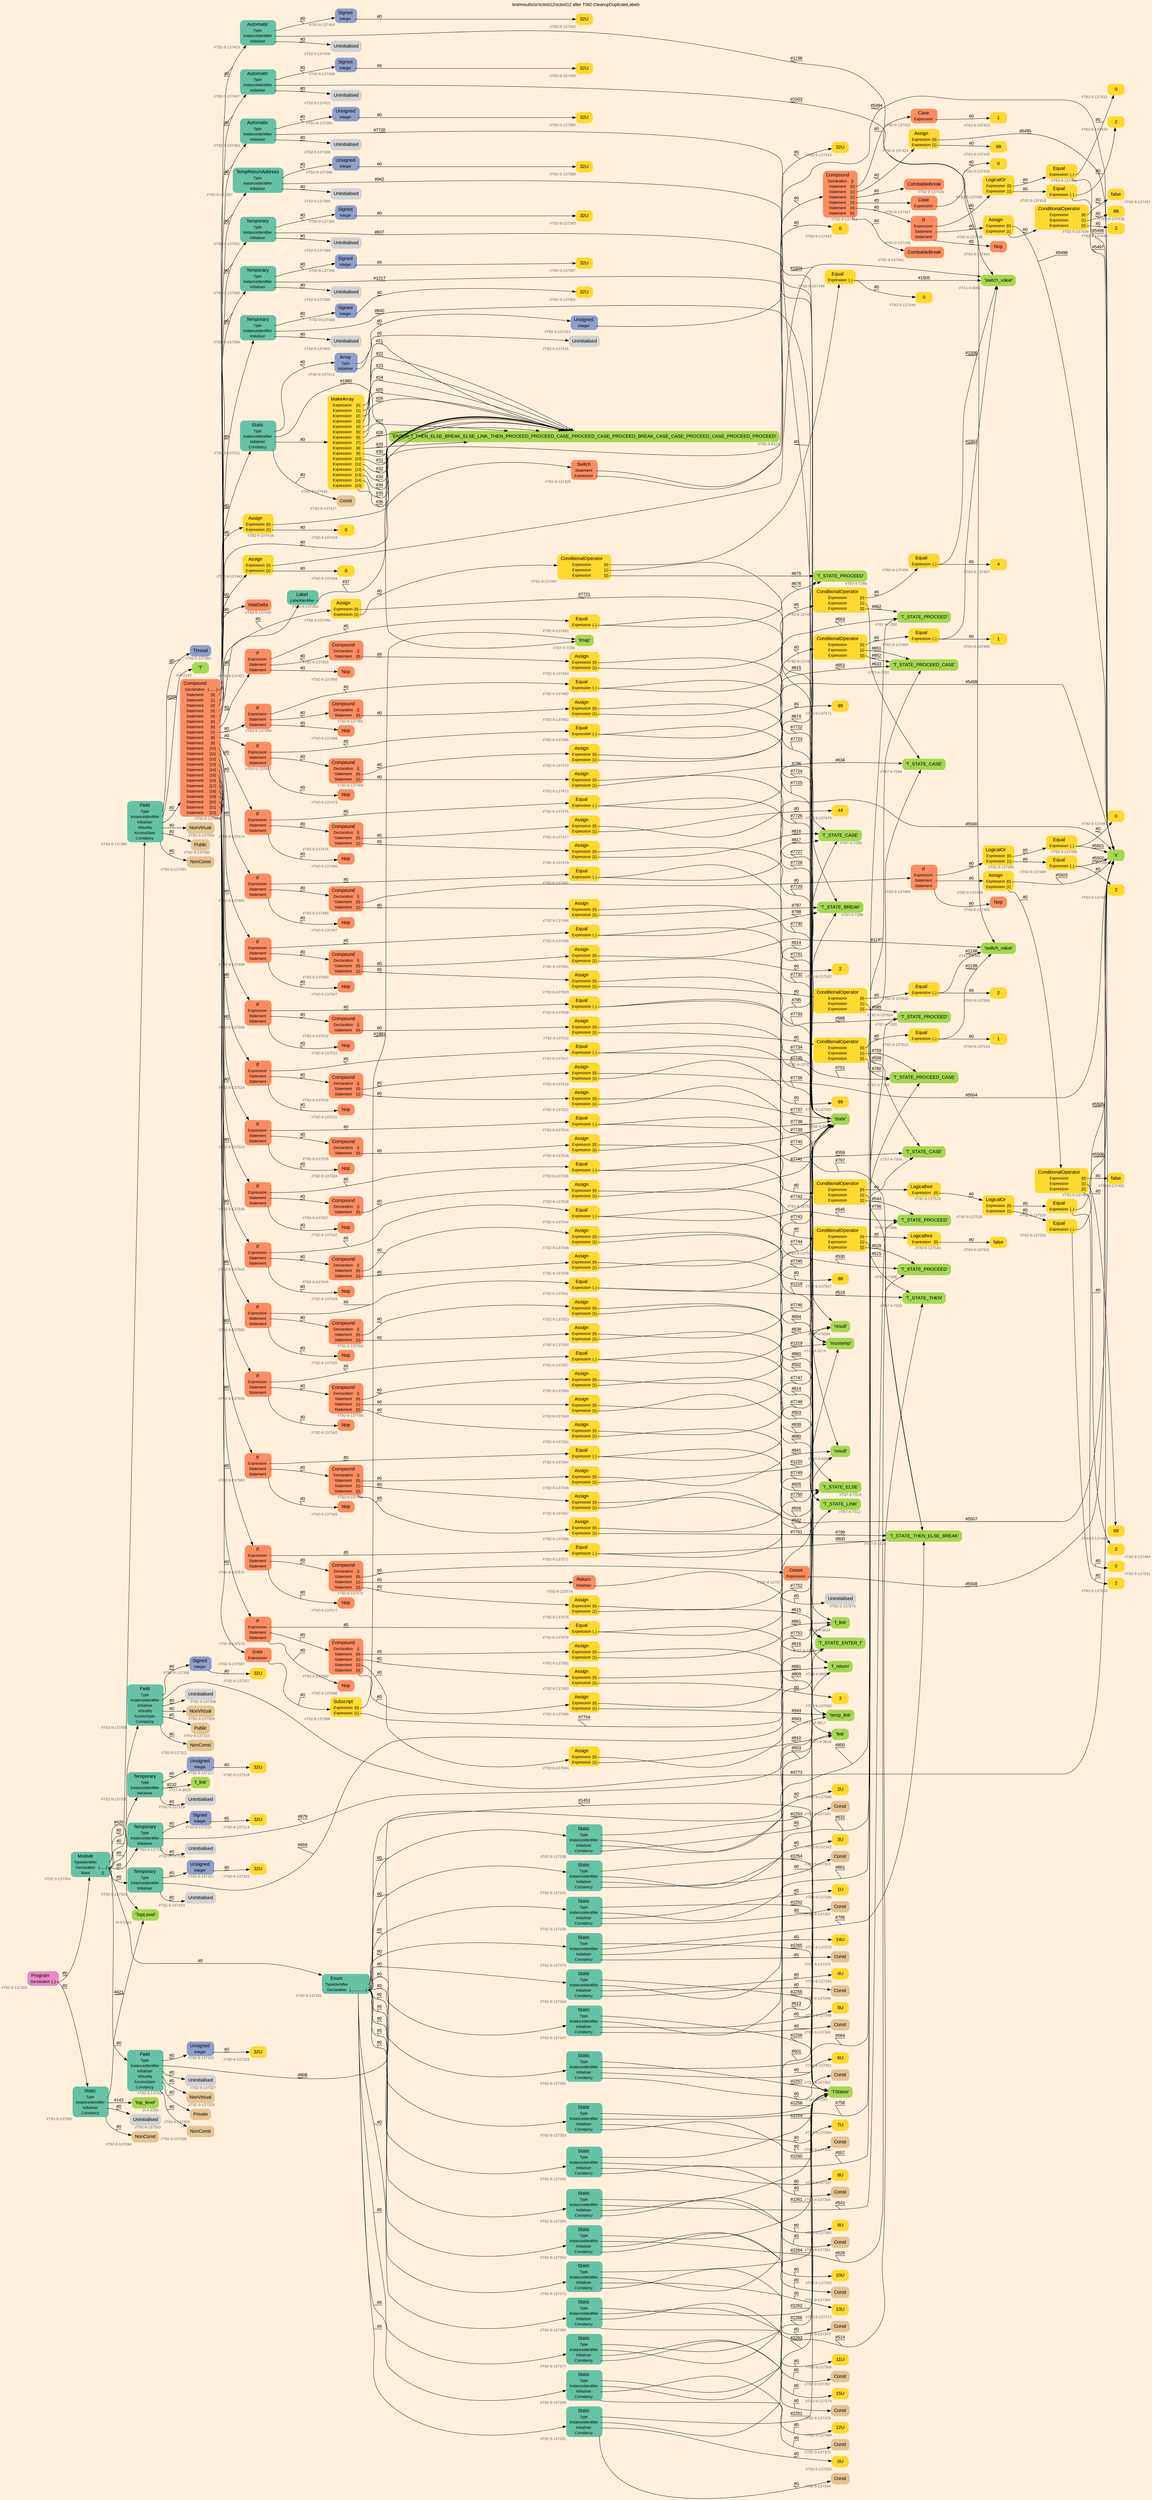 digraph "test/results/sr/sctest12/sctest12 after T082-CleanupDuplicateLabels" {
label = "test/results/sr/sctest12/sctest12 after T082-CleanupDuplicateLabels"
labelloc = t
graph [
    rankdir = "LR"
    ranksep = 0.3
    bgcolor = antiquewhite1
    color = black
    fontcolor = black
    fontname = "Arial"
];
node [
    fontname = "Arial"
];
edge [
    fontname = "Arial"
];

// -------------------- node figure --------------------
// -------- block #T82-9-137303 ----------
"#T82-9-137303" [
    fillcolor = "/set28/4"
    xlabel = "#T82-9-137303"
    fontsize = "12"
    fontcolor = grey40
    shape = "plaintext"
    label = <<TABLE BORDER="0" CELLBORDER="0" CELLSPACING="0">
     <TR><TD><FONT COLOR="black" POINT-SIZE="15">Program</FONT></TD></TR>
     <TR><TD><FONT COLOR="black" POINT-SIZE="12">Declaration</FONT></TD><TD PORT="port0"><FONT COLOR="black" POINT-SIZE="12">{..}</FONT></TD></TR>
    </TABLE>>
    style = "rounded,filled"
];

// -------- block #T82-9-137304 ----------
"#T82-9-137304" [
    fillcolor = "/set28/1"
    xlabel = "#T82-9-137304"
    fontsize = "12"
    fontcolor = grey40
    shape = "plaintext"
    label = <<TABLE BORDER="0" CELLBORDER="0" CELLSPACING="0">
     <TR><TD><FONT COLOR="black" POINT-SIZE="15">Module</FONT></TD></TR>
     <TR><TD><FONT COLOR="black" POINT-SIZE="12">TypeIdentifier</FONT></TD><TD PORT="port0"></TD></TR>
     <TR><TD><FONT COLOR="black" POINT-SIZE="12">Declaration</FONT></TD><TD PORT="port1"><FONT COLOR="black" POINT-SIZE="12">{.......}</FONT></TD></TR>
     <TR><TD><FONT COLOR="black" POINT-SIZE="12">Base</FONT></TD><TD PORT="port2"><FONT COLOR="black" POINT-SIZE="12">{}</FONT></TD></TR>
    </TABLE>>
    style = "rounded,filled"
];

// -------- block #I-4-2162 ----------
"#I-4-2162" [
    fillcolor = "/set28/5"
    xlabel = "#I-4-2162"
    fontsize = "12"
    fontcolor = grey40
    shape = "plaintext"
    label = <<TABLE BORDER="0" CELLBORDER="0" CELLSPACING="0">
     <TR><TD><FONT COLOR="black" POINT-SIZE="15">'TopLevel'</FONT></TD></TR>
    </TABLE>>
    style = "rounded,filled"
];

// -------- block #T82-9-137305 ----------
"#T82-9-137305" [
    fillcolor = "/set28/1"
    xlabel = "#T82-9-137305"
    fontsize = "12"
    fontcolor = grey40
    shape = "plaintext"
    label = <<TABLE BORDER="0" CELLBORDER="0" CELLSPACING="0">
     <TR><TD><FONT COLOR="black" POINT-SIZE="15">Field</FONT></TD></TR>
     <TR><TD><FONT COLOR="black" POINT-SIZE="12">Type</FONT></TD><TD PORT="port0"></TD></TR>
     <TR><TD><FONT COLOR="black" POINT-SIZE="12">InstanceIdentifier</FONT></TD><TD PORT="port1"></TD></TR>
     <TR><TD><FONT COLOR="black" POINT-SIZE="12">Initialiser</FONT></TD><TD PORT="port2"></TD></TR>
     <TR><TD><FONT COLOR="black" POINT-SIZE="12">Virtuality</FONT></TD><TD PORT="port3"></TD></TR>
     <TR><TD><FONT COLOR="black" POINT-SIZE="12">AccessSpec</FONT></TD><TD PORT="port4"></TD></TR>
     <TR><TD><FONT COLOR="black" POINT-SIZE="12">Constancy</FONT></TD><TD PORT="port5"></TD></TR>
    </TABLE>>
    style = "rounded,filled"
];

// -------- block #T82-9-137306 ----------
"#T82-9-137306" [
    fillcolor = "/set28/3"
    xlabel = "#T82-9-137306"
    fontsize = "12"
    fontcolor = grey40
    shape = "plaintext"
    label = <<TABLE BORDER="0" CELLBORDER="0" CELLSPACING="0">
     <TR><TD><FONT COLOR="black" POINT-SIZE="15">Signed</FONT></TD></TR>
     <TR><TD><FONT COLOR="black" POINT-SIZE="12">Integer</FONT></TD><TD PORT="port0"></TD></TR>
    </TABLE>>
    style = "rounded,filled"
];

// -------- block #T82-9-137307 ----------
"#T82-9-137307" [
    fillcolor = "/set28/6"
    xlabel = "#T82-9-137307"
    fontsize = "12"
    fontcolor = grey40
    shape = "plaintext"
    label = <<TABLE BORDER="0" CELLBORDER="0" CELLSPACING="0">
     <TR><TD><FONT COLOR="black" POINT-SIZE="15">32U</FONT></TD></TR>
    </TABLE>>
    style = "rounded,filled"
];

// -------- block #I-4-2169 ----------
"#I-4-2169" [
    fillcolor = "/set28/5"
    xlabel = "#I-4-2169"
    fontsize = "12"
    fontcolor = grey40
    shape = "plaintext"
    label = <<TABLE BORDER="0" CELLBORDER="0" CELLSPACING="0">
     <TR><TD><FONT COLOR="black" POINT-SIZE="15">'x'</FONT></TD></TR>
    </TABLE>>
    style = "rounded,filled"
];

// -------- block #T82-9-137308 ----------
"#T82-9-137308" [
    xlabel = "#T82-9-137308"
    fontsize = "12"
    fontcolor = grey40
    shape = "plaintext"
    label = <<TABLE BORDER="0" CELLBORDER="0" CELLSPACING="0">
     <TR><TD><FONT COLOR="black" POINT-SIZE="15">Uninitialised</FONT></TD></TR>
    </TABLE>>
    style = "rounded,filled"
];

// -------- block #T82-9-137309 ----------
"#T82-9-137309" [
    fillcolor = "/set28/7"
    xlabel = "#T82-9-137309"
    fontsize = "12"
    fontcolor = grey40
    shape = "plaintext"
    label = <<TABLE BORDER="0" CELLBORDER="0" CELLSPACING="0">
     <TR><TD><FONT COLOR="black" POINT-SIZE="15">NonVirtual</FONT></TD></TR>
    </TABLE>>
    style = "rounded,filled"
];

// -------- block #T82-9-137310 ----------
"#T82-9-137310" [
    fillcolor = "/set28/7"
    xlabel = "#T82-9-137310"
    fontsize = "12"
    fontcolor = grey40
    shape = "plaintext"
    label = <<TABLE BORDER="0" CELLBORDER="0" CELLSPACING="0">
     <TR><TD><FONT COLOR="black" POINT-SIZE="15">Public</FONT></TD></TR>
    </TABLE>>
    style = "rounded,filled"
];

// -------- block #T82-9-137311 ----------
"#T82-9-137311" [
    fillcolor = "/set28/7"
    xlabel = "#T82-9-137311"
    fontsize = "12"
    fontcolor = grey40
    shape = "plaintext"
    label = <<TABLE BORDER="0" CELLBORDER="0" CELLSPACING="0">
     <TR><TD><FONT COLOR="black" POINT-SIZE="15">NonConst</FONT></TD></TR>
    </TABLE>>
    style = "rounded,filled"
];

// -------- block #T82-9-137312 ----------
"#T82-9-137312" [
    fillcolor = "/set28/1"
    xlabel = "#T82-9-137312"
    fontsize = "12"
    fontcolor = grey40
    shape = "plaintext"
    label = <<TABLE BORDER="0" CELLBORDER="0" CELLSPACING="0">
     <TR><TD><FONT COLOR="black" POINT-SIZE="15">Temporary</FONT></TD></TR>
     <TR><TD><FONT COLOR="black" POINT-SIZE="12">Type</FONT></TD><TD PORT="port0"></TD></TR>
     <TR><TD><FONT COLOR="black" POINT-SIZE="12">InstanceIdentifier</FONT></TD><TD PORT="port1"></TD></TR>
     <TR><TD><FONT COLOR="black" POINT-SIZE="12">Initialiser</FONT></TD><TD PORT="port2"></TD></TR>
    </TABLE>>
    style = "rounded,filled"
];

// -------- block #T82-9-137313 ----------
"#T82-9-137313" [
    fillcolor = "/set28/3"
    xlabel = "#T82-9-137313"
    fontsize = "12"
    fontcolor = grey40
    shape = "plaintext"
    label = <<TABLE BORDER="0" CELLBORDER="0" CELLSPACING="0">
     <TR><TD><FONT COLOR="black" POINT-SIZE="15">Signed</FONT></TD></TR>
     <TR><TD><FONT COLOR="black" POINT-SIZE="12">Integer</FONT></TD><TD PORT="port0"></TD></TR>
    </TABLE>>
    style = "rounded,filled"
];

// -------- block #T82-9-137314 ----------
"#T82-9-137314" [
    fillcolor = "/set28/6"
    xlabel = "#T82-9-137314"
    fontsize = "12"
    fontcolor = grey40
    shape = "plaintext"
    label = <<TABLE BORDER="0" CELLBORDER="0" CELLSPACING="0">
     <TR><TD><FONT COLOR="black" POINT-SIZE="15">32U</FONT></TD></TR>
    </TABLE>>
    style = "rounded,filled"
];

// -------- block #T26-4-3606 ----------
"#T26-4-3606" [
    fillcolor = "/set28/5"
    xlabel = "#T26-4-3606"
    fontsize = "12"
    fontcolor = grey40
    shape = "plaintext"
    label = <<TABLE BORDER="0" CELLBORDER="0" CELLSPACING="0">
     <TR><TD><FONT COLOR="black" POINT-SIZE="15">'f_return'</FONT></TD></TR>
    </TABLE>>
    style = "rounded,filled"
];

// -------- block #T82-9-137315 ----------
"#T82-9-137315" [
    xlabel = "#T82-9-137315"
    fontsize = "12"
    fontcolor = grey40
    shape = "plaintext"
    label = <<TABLE BORDER="0" CELLBORDER="0" CELLSPACING="0">
     <TR><TD><FONT COLOR="black" POINT-SIZE="15">Uninitialised</FONT></TD></TR>
    </TABLE>>
    style = "rounded,filled"
];

// -------- block #T82-9-137316 ----------
"#T82-9-137316" [
    fillcolor = "/set28/1"
    xlabel = "#T82-9-137316"
    fontsize = "12"
    fontcolor = grey40
    shape = "plaintext"
    label = <<TABLE BORDER="0" CELLBORDER="0" CELLSPACING="0">
     <TR><TD><FONT COLOR="black" POINT-SIZE="15">Temporary</FONT></TD></TR>
     <TR><TD><FONT COLOR="black" POINT-SIZE="12">Type</FONT></TD><TD PORT="port0"></TD></TR>
     <TR><TD><FONT COLOR="black" POINT-SIZE="12">InstanceIdentifier</FONT></TD><TD PORT="port1"></TD></TR>
     <TR><TD><FONT COLOR="black" POINT-SIZE="12">Initialiser</FONT></TD><TD PORT="port2"></TD></TR>
    </TABLE>>
    style = "rounded,filled"
];

// -------- block #T82-9-137317 ----------
"#T82-9-137317" [
    fillcolor = "/set28/3"
    xlabel = "#T82-9-137317"
    fontsize = "12"
    fontcolor = grey40
    shape = "plaintext"
    label = <<TABLE BORDER="0" CELLBORDER="0" CELLSPACING="0">
     <TR><TD><FONT COLOR="black" POINT-SIZE="15">Unsigned</FONT></TD></TR>
     <TR><TD><FONT COLOR="black" POINT-SIZE="12">Integer</FONT></TD><TD PORT="port0"></TD></TR>
    </TABLE>>
    style = "rounded,filled"
];

// -------- block #T82-9-137318 ----------
"#T82-9-137318" [
    fillcolor = "/set28/6"
    xlabel = "#T82-9-137318"
    fontsize = "12"
    fontcolor = grey40
    shape = "plaintext"
    label = <<TABLE BORDER="0" CELLBORDER="0" CELLSPACING="0">
     <TR><TD><FONT COLOR="black" POINT-SIZE="15">32U</FONT></TD></TR>
    </TABLE>>
    style = "rounded,filled"
];

// -------- block #T27-4-3618 ----------
"#T27-4-3618" [
    fillcolor = "/set28/5"
    xlabel = "#T27-4-3618"
    fontsize = "12"
    fontcolor = grey40
    shape = "plaintext"
    label = <<TABLE BORDER="0" CELLBORDER="0" CELLSPACING="0">
     <TR><TD><FONT COLOR="black" POINT-SIZE="15">'f_link'</FONT></TD></TR>
    </TABLE>>
    style = "rounded,filled"
];

// -------- block #T82-9-137319 ----------
"#T82-9-137319" [
    xlabel = "#T82-9-137319"
    fontsize = "12"
    fontcolor = grey40
    shape = "plaintext"
    label = <<TABLE BORDER="0" CELLBORDER="0" CELLSPACING="0">
     <TR><TD><FONT COLOR="black" POINT-SIZE="15">Uninitialised</FONT></TD></TR>
    </TABLE>>
    style = "rounded,filled"
];

// -------- block #T82-9-137320 ----------
"#T82-9-137320" [
    fillcolor = "/set28/1"
    xlabel = "#T82-9-137320"
    fontsize = "12"
    fontcolor = grey40
    shape = "plaintext"
    label = <<TABLE BORDER="0" CELLBORDER="0" CELLSPACING="0">
     <TR><TD><FONT COLOR="black" POINT-SIZE="15">Temporary</FONT></TD></TR>
     <TR><TD><FONT COLOR="black" POINT-SIZE="12">Type</FONT></TD><TD PORT="port0"></TD></TR>
     <TR><TD><FONT COLOR="black" POINT-SIZE="12">InstanceIdentifier</FONT></TD><TD PORT="port1"></TD></TR>
     <TR><TD><FONT COLOR="black" POINT-SIZE="12">Initialiser</FONT></TD><TD PORT="port2"></TD></TR>
    </TABLE>>
    style = "rounded,filled"
];

// -------- block #T82-9-137321 ----------
"#T82-9-137321" [
    fillcolor = "/set28/3"
    xlabel = "#T82-9-137321"
    fontsize = "12"
    fontcolor = grey40
    shape = "plaintext"
    label = <<TABLE BORDER="0" CELLBORDER="0" CELLSPACING="0">
     <TR><TD><FONT COLOR="black" POINT-SIZE="15">Unsigned</FONT></TD></TR>
     <TR><TD><FONT COLOR="black" POINT-SIZE="12">Integer</FONT></TD><TD PORT="port0"></TD></TR>
    </TABLE>>
    style = "rounded,filled"
];

// -------- block #T82-9-137322 ----------
"#T82-9-137322" [
    fillcolor = "/set28/6"
    xlabel = "#T82-9-137322"
    fontsize = "12"
    fontcolor = grey40
    shape = "plaintext"
    label = <<TABLE BORDER="0" CELLBORDER="0" CELLSPACING="0">
     <TR><TD><FONT COLOR="black" POINT-SIZE="15">32U</FONT></TD></TR>
    </TABLE>>
    style = "rounded,filled"
];

// -------- block #T28-4-3634 ----------
"#T28-4-3634" [
    fillcolor = "/set28/5"
    xlabel = "#T28-4-3634"
    fontsize = "12"
    fontcolor = grey40
    shape = "plaintext"
    label = <<TABLE BORDER="0" CELLBORDER="0" CELLSPACING="0">
     <TR><TD><FONT COLOR="black" POINT-SIZE="15">'f_link'</FONT></TD></TR>
    </TABLE>>
    style = "rounded,filled"
];

// -------- block #T82-9-137323 ----------
"#T82-9-137323" [
    xlabel = "#T82-9-137323"
    fontsize = "12"
    fontcolor = grey40
    shape = "plaintext"
    label = <<TABLE BORDER="0" CELLBORDER="0" CELLSPACING="0">
     <TR><TD><FONT COLOR="black" POINT-SIZE="15">Uninitialised</FONT></TD></TR>
    </TABLE>>
    style = "rounded,filled"
];

// -------- block #T82-9-137324 ----------
"#T82-9-137324" [
    fillcolor = "/set28/1"
    xlabel = "#T82-9-137324"
    fontsize = "12"
    fontcolor = grey40
    shape = "plaintext"
    label = <<TABLE BORDER="0" CELLBORDER="0" CELLSPACING="0">
     <TR><TD><FONT COLOR="black" POINT-SIZE="15">Field</FONT></TD></TR>
     <TR><TD><FONT COLOR="black" POINT-SIZE="12">Type</FONT></TD><TD PORT="port0"></TD></TR>
     <TR><TD><FONT COLOR="black" POINT-SIZE="12">InstanceIdentifier</FONT></TD><TD PORT="port1"></TD></TR>
     <TR><TD><FONT COLOR="black" POINT-SIZE="12">Initialiser</FONT></TD><TD PORT="port2"></TD></TR>
     <TR><TD><FONT COLOR="black" POINT-SIZE="12">Virtuality</FONT></TD><TD PORT="port3"></TD></TR>
     <TR><TD><FONT COLOR="black" POINT-SIZE="12">AccessSpec</FONT></TD><TD PORT="port4"></TD></TR>
     <TR><TD><FONT COLOR="black" POINT-SIZE="12">Constancy</FONT></TD><TD PORT="port5"></TD></TR>
    </TABLE>>
    style = "rounded,filled"
];

// -------- block #T82-9-137325 ----------
"#T82-9-137325" [
    fillcolor = "/set28/3"
    xlabel = "#T82-9-137325"
    fontsize = "12"
    fontcolor = grey40
    shape = "plaintext"
    label = <<TABLE BORDER="0" CELLBORDER="0" CELLSPACING="0">
     <TR><TD><FONT COLOR="black" POINT-SIZE="15">Unsigned</FONT></TD></TR>
     <TR><TD><FONT COLOR="black" POINT-SIZE="12">Integer</FONT></TD><TD PORT="port0"></TD></TR>
    </TABLE>>
    style = "rounded,filled"
];

// -------- block #T82-9-137326 ----------
"#T82-9-137326" [
    fillcolor = "/set28/6"
    xlabel = "#T82-9-137326"
    fontsize = "12"
    fontcolor = grey40
    shape = "plaintext"
    label = <<TABLE BORDER="0" CELLBORDER="0" CELLSPACING="0">
     <TR><TD><FONT COLOR="black" POINT-SIZE="15">32U</FONT></TD></TR>
    </TABLE>>
    style = "rounded,filled"
];

// -------- block #T27-4-3616 ----------
"#T27-4-3616" [
    fillcolor = "/set28/5"
    xlabel = "#T27-4-3616"
    fontsize = "12"
    fontcolor = grey40
    shape = "plaintext"
    label = <<TABLE BORDER="0" CELLBORDER="0" CELLSPACING="0">
     <TR><TD><FONT COLOR="black" POINT-SIZE="15">'link'</FONT></TD></TR>
    </TABLE>>
    style = "rounded,filled"
];

// -------- block #T82-9-137327 ----------
"#T82-9-137327" [
    xlabel = "#T82-9-137327"
    fontsize = "12"
    fontcolor = grey40
    shape = "plaintext"
    label = <<TABLE BORDER="0" CELLBORDER="0" CELLSPACING="0">
     <TR><TD><FONT COLOR="black" POINT-SIZE="15">Uninitialised</FONT></TD></TR>
    </TABLE>>
    style = "rounded,filled"
];

// -------- block #T82-9-137328 ----------
"#T82-9-137328" [
    fillcolor = "/set28/7"
    xlabel = "#T82-9-137328"
    fontsize = "12"
    fontcolor = grey40
    shape = "plaintext"
    label = <<TABLE BORDER="0" CELLBORDER="0" CELLSPACING="0">
     <TR><TD><FONT COLOR="black" POINT-SIZE="15">NonVirtual</FONT></TD></TR>
    </TABLE>>
    style = "rounded,filled"
];

// -------- block #T82-9-137329 ----------
"#T82-9-137329" [
    fillcolor = "/set28/7"
    xlabel = "#T82-9-137329"
    fontsize = "12"
    fontcolor = grey40
    shape = "plaintext"
    label = <<TABLE BORDER="0" CELLBORDER="0" CELLSPACING="0">
     <TR><TD><FONT COLOR="black" POINT-SIZE="15">Private</FONT></TD></TR>
    </TABLE>>
    style = "rounded,filled"
];

// -------- block #T82-9-137330 ----------
"#T82-9-137330" [
    fillcolor = "/set28/7"
    xlabel = "#T82-9-137330"
    fontsize = "12"
    fontcolor = grey40
    shape = "plaintext"
    label = <<TABLE BORDER="0" CELLBORDER="0" CELLSPACING="0">
     <TR><TD><FONT COLOR="black" POINT-SIZE="15">NonConst</FONT></TD></TR>
    </TABLE>>
    style = "rounded,filled"
];

// -------- block #T82-9-137331 ----------
"#T82-9-137331" [
    fillcolor = "/set28/1"
    xlabel = "#T82-9-137331"
    fontsize = "12"
    fontcolor = grey40
    shape = "plaintext"
    label = <<TABLE BORDER="0" CELLBORDER="0" CELLSPACING="0">
     <TR><TD><FONT COLOR="black" POINT-SIZE="15">Enum</FONT></TD></TR>
     <TR><TD><FONT COLOR="black" POINT-SIZE="12">TypeIdentifier</FONT></TD><TD PORT="port0"></TD></TR>
     <TR><TD><FONT COLOR="black" POINT-SIZE="12">Declaration</FONT></TD><TD PORT="port1"><FONT COLOR="black" POINT-SIZE="12">{................}</FONT></TD></TR>
    </TABLE>>
    style = "rounded,filled"
];

// -------- block #T67-4-7287 ----------
"#T67-4-7287" [
    fillcolor = "/set28/5"
    xlabel = "#T67-4-7287"
    fontsize = "12"
    fontcolor = grey40
    shape = "plaintext"
    label = <<TABLE BORDER="0" CELLBORDER="0" CELLSPACING="0">
     <TR><TD><FONT COLOR="black" POINT-SIZE="15">'TStates'</FONT></TD></TR>
    </TABLE>>
    style = "rounded,filled"
];

// -------- block #T82-9-137332 ----------
"#T82-9-137332" [
    fillcolor = "/set28/1"
    xlabel = "#T82-9-137332"
    fontsize = "12"
    fontcolor = grey40
    shape = "plaintext"
    label = <<TABLE BORDER="0" CELLBORDER="0" CELLSPACING="0">
     <TR><TD><FONT COLOR="black" POINT-SIZE="15">Static</FONT></TD></TR>
     <TR><TD><FONT COLOR="black" POINT-SIZE="12">Type</FONT></TD><TD PORT="port0"></TD></TR>
     <TR><TD><FONT COLOR="black" POINT-SIZE="12">InstanceIdentifier</FONT></TD><TD PORT="port1"></TD></TR>
     <TR><TD><FONT COLOR="black" POINT-SIZE="12">Initialiser</FONT></TD><TD PORT="port2"></TD></TR>
     <TR><TD><FONT COLOR="black" POINT-SIZE="12">Constancy</FONT></TD><TD PORT="port3"></TD></TR>
    </TABLE>>
    style = "rounded,filled"
];

// -------- block #T67-4-7288 ----------
"#T67-4-7288" [
    fillcolor = "/set28/5"
    xlabel = "#T67-4-7288"
    fontsize = "12"
    fontcolor = grey40
    shape = "plaintext"
    label = <<TABLE BORDER="0" CELLBORDER="0" CELLSPACING="0">
     <TR><TD><FONT COLOR="black" POINT-SIZE="15">'T_STATE_PROCEED'</FONT></TD></TR>
    </TABLE>>
    style = "rounded,filled"
];

// -------- block #T82-9-137333 ----------
"#T82-9-137333" [
    fillcolor = "/set28/6"
    xlabel = "#T82-9-137333"
    fontsize = "12"
    fontcolor = grey40
    shape = "plaintext"
    label = <<TABLE BORDER="0" CELLBORDER="0" CELLSPACING="0">
     <TR><TD><FONT COLOR="black" POINT-SIZE="15">0U</FONT></TD></TR>
    </TABLE>>
    style = "rounded,filled"
];

// -------- block #T82-9-137334 ----------
"#T82-9-137334" [
    fillcolor = "/set28/7"
    xlabel = "#T82-9-137334"
    fontsize = "12"
    fontcolor = grey40
    shape = "plaintext"
    label = <<TABLE BORDER="0" CELLBORDER="0" CELLSPACING="0">
     <TR><TD><FONT COLOR="black" POINT-SIZE="15">Const</FONT></TD></TR>
    </TABLE>>
    style = "rounded,filled"
];

// -------- block #T82-9-137335 ----------
"#T82-9-137335" [
    fillcolor = "/set28/1"
    xlabel = "#T82-9-137335"
    fontsize = "12"
    fontcolor = grey40
    shape = "plaintext"
    label = <<TABLE BORDER="0" CELLBORDER="0" CELLSPACING="0">
     <TR><TD><FONT COLOR="black" POINT-SIZE="15">Static</FONT></TD></TR>
     <TR><TD><FONT COLOR="black" POINT-SIZE="12">Type</FONT></TD><TD PORT="port0"></TD></TR>
     <TR><TD><FONT COLOR="black" POINT-SIZE="12">InstanceIdentifier</FONT></TD><TD PORT="port1"></TD></TR>
     <TR><TD><FONT COLOR="black" POINT-SIZE="12">Initialiser</FONT></TD><TD PORT="port2"></TD></TR>
     <TR><TD><FONT COLOR="black" POINT-SIZE="12">Constancy</FONT></TD><TD PORT="port3"></TD></TR>
    </TABLE>>
    style = "rounded,filled"
];

// -------- block #T67-4-7290 ----------
"#T67-4-7290" [
    fillcolor = "/set28/5"
    xlabel = "#T67-4-7290"
    fontsize = "12"
    fontcolor = grey40
    shape = "plaintext"
    label = <<TABLE BORDER="0" CELLBORDER="0" CELLSPACING="0">
     <TR><TD><FONT COLOR="black" POINT-SIZE="15">'T_STATE_PROCEED'</FONT></TD></TR>
    </TABLE>>
    style = "rounded,filled"
];

// -------- block #T82-9-137336 ----------
"#T82-9-137336" [
    fillcolor = "/set28/6"
    xlabel = "#T82-9-137336"
    fontsize = "12"
    fontcolor = grey40
    shape = "plaintext"
    label = <<TABLE BORDER="0" CELLBORDER="0" CELLSPACING="0">
     <TR><TD><FONT COLOR="black" POINT-SIZE="15">1U</FONT></TD></TR>
    </TABLE>>
    style = "rounded,filled"
];

// -------- block #T82-9-137337 ----------
"#T82-9-137337" [
    fillcolor = "/set28/7"
    xlabel = "#T82-9-137337"
    fontsize = "12"
    fontcolor = grey40
    shape = "plaintext"
    label = <<TABLE BORDER="0" CELLBORDER="0" CELLSPACING="0">
     <TR><TD><FONT COLOR="black" POINT-SIZE="15">Const</FONT></TD></TR>
    </TABLE>>
    style = "rounded,filled"
];

// -------- block #T82-9-137338 ----------
"#T82-9-137338" [
    fillcolor = "/set28/1"
    xlabel = "#T82-9-137338"
    fontsize = "12"
    fontcolor = grey40
    shape = "plaintext"
    label = <<TABLE BORDER="0" CELLBORDER="0" CELLSPACING="0">
     <TR><TD><FONT COLOR="black" POINT-SIZE="15">Static</FONT></TD></TR>
     <TR><TD><FONT COLOR="black" POINT-SIZE="12">Type</FONT></TD><TD PORT="port0"></TD></TR>
     <TR><TD><FONT COLOR="black" POINT-SIZE="12">InstanceIdentifier</FONT></TD><TD PORT="port1"></TD></TR>
     <TR><TD><FONT COLOR="black" POINT-SIZE="12">Initialiser</FONT></TD><TD PORT="port2"></TD></TR>
     <TR><TD><FONT COLOR="black" POINT-SIZE="12">Constancy</FONT></TD><TD PORT="port3"></TD></TR>
    </TABLE>>
    style = "rounded,filled"
];

// -------- block #T67-4-7292 ----------
"#T67-4-7292" [
    fillcolor = "/set28/5"
    xlabel = "#T67-4-7292"
    fontsize = "12"
    fontcolor = grey40
    shape = "plaintext"
    label = <<TABLE BORDER="0" CELLBORDER="0" CELLSPACING="0">
     <TR><TD><FONT COLOR="black" POINT-SIZE="15">'T_STATE_PROCEED_CASE'</FONT></TD></TR>
    </TABLE>>
    style = "rounded,filled"
];

// -------- block #T82-9-137339 ----------
"#T82-9-137339" [
    fillcolor = "/set28/6"
    xlabel = "#T82-9-137339"
    fontsize = "12"
    fontcolor = grey40
    shape = "plaintext"
    label = <<TABLE BORDER="0" CELLBORDER="0" CELLSPACING="0">
     <TR><TD><FONT COLOR="black" POINT-SIZE="15">2U</FONT></TD></TR>
    </TABLE>>
    style = "rounded,filled"
];

// -------- block #T82-9-137340 ----------
"#T82-9-137340" [
    fillcolor = "/set28/7"
    xlabel = "#T82-9-137340"
    fontsize = "12"
    fontcolor = grey40
    shape = "plaintext"
    label = <<TABLE BORDER="0" CELLBORDER="0" CELLSPACING="0">
     <TR><TD><FONT COLOR="black" POINT-SIZE="15">Const</FONT></TD></TR>
    </TABLE>>
    style = "rounded,filled"
];

// -------- block #T82-9-137341 ----------
"#T82-9-137341" [
    fillcolor = "/set28/1"
    xlabel = "#T82-9-137341"
    fontsize = "12"
    fontcolor = grey40
    shape = "plaintext"
    label = <<TABLE BORDER="0" CELLBORDER="0" CELLSPACING="0">
     <TR><TD><FONT COLOR="black" POINT-SIZE="15">Static</FONT></TD></TR>
     <TR><TD><FONT COLOR="black" POINT-SIZE="12">Type</FONT></TD><TD PORT="port0"></TD></TR>
     <TR><TD><FONT COLOR="black" POINT-SIZE="12">InstanceIdentifier</FONT></TD><TD PORT="port1"></TD></TR>
     <TR><TD><FONT COLOR="black" POINT-SIZE="12">Initialiser</FONT></TD><TD PORT="port2"></TD></TR>
     <TR><TD><FONT COLOR="black" POINT-SIZE="12">Constancy</FONT></TD><TD PORT="port3"></TD></TR>
    </TABLE>>
    style = "rounded,filled"
];

// -------- block #T67-4-7294 ----------
"#T67-4-7294" [
    fillcolor = "/set28/5"
    xlabel = "#T67-4-7294"
    fontsize = "12"
    fontcolor = grey40
    shape = "plaintext"
    label = <<TABLE BORDER="0" CELLBORDER="0" CELLSPACING="0">
     <TR><TD><FONT COLOR="black" POINT-SIZE="15">'T_STATE_CASE'</FONT></TD></TR>
    </TABLE>>
    style = "rounded,filled"
];

// -------- block #T82-9-137342 ----------
"#T82-9-137342" [
    fillcolor = "/set28/6"
    xlabel = "#T82-9-137342"
    fontsize = "12"
    fontcolor = grey40
    shape = "plaintext"
    label = <<TABLE BORDER="0" CELLBORDER="0" CELLSPACING="0">
     <TR><TD><FONT COLOR="black" POINT-SIZE="15">3U</FONT></TD></TR>
    </TABLE>>
    style = "rounded,filled"
];

// -------- block #T82-9-137343 ----------
"#T82-9-137343" [
    fillcolor = "/set28/7"
    xlabel = "#T82-9-137343"
    fontsize = "12"
    fontcolor = grey40
    shape = "plaintext"
    label = <<TABLE BORDER="0" CELLBORDER="0" CELLSPACING="0">
     <TR><TD><FONT COLOR="black" POINT-SIZE="15">Const</FONT></TD></TR>
    </TABLE>>
    style = "rounded,filled"
];

// -------- block #T82-9-137344 ----------
"#T82-9-137344" [
    fillcolor = "/set28/1"
    xlabel = "#T82-9-137344"
    fontsize = "12"
    fontcolor = grey40
    shape = "plaintext"
    label = <<TABLE BORDER="0" CELLBORDER="0" CELLSPACING="0">
     <TR><TD><FONT COLOR="black" POINT-SIZE="15">Static</FONT></TD></TR>
     <TR><TD><FONT COLOR="black" POINT-SIZE="12">Type</FONT></TD><TD PORT="port0"></TD></TR>
     <TR><TD><FONT COLOR="black" POINT-SIZE="12">InstanceIdentifier</FONT></TD><TD PORT="port1"></TD></TR>
     <TR><TD><FONT COLOR="black" POINT-SIZE="12">Initialiser</FONT></TD><TD PORT="port2"></TD></TR>
     <TR><TD><FONT COLOR="black" POINT-SIZE="12">Constancy</FONT></TD><TD PORT="port3"></TD></TR>
    </TABLE>>
    style = "rounded,filled"
];

// -------- block #T67-4-7296 ----------
"#T67-4-7296" [
    fillcolor = "/set28/5"
    xlabel = "#T67-4-7296"
    fontsize = "12"
    fontcolor = grey40
    shape = "plaintext"
    label = <<TABLE BORDER="0" CELLBORDER="0" CELLSPACING="0">
     <TR><TD><FONT COLOR="black" POINT-SIZE="15">'T_STATE_CASE'</FONT></TD></TR>
    </TABLE>>
    style = "rounded,filled"
];

// -------- block #T82-9-137345 ----------
"#T82-9-137345" [
    fillcolor = "/set28/6"
    xlabel = "#T82-9-137345"
    fontsize = "12"
    fontcolor = grey40
    shape = "plaintext"
    label = <<TABLE BORDER="0" CELLBORDER="0" CELLSPACING="0">
     <TR><TD><FONT COLOR="black" POINT-SIZE="15">4U</FONT></TD></TR>
    </TABLE>>
    style = "rounded,filled"
];

// -------- block #T82-9-137346 ----------
"#T82-9-137346" [
    fillcolor = "/set28/7"
    xlabel = "#T82-9-137346"
    fontsize = "12"
    fontcolor = grey40
    shape = "plaintext"
    label = <<TABLE BORDER="0" CELLBORDER="0" CELLSPACING="0">
     <TR><TD><FONT COLOR="black" POINT-SIZE="15">Const</FONT></TD></TR>
    </TABLE>>
    style = "rounded,filled"
];

// -------- block #T82-9-137347 ----------
"#T82-9-137347" [
    fillcolor = "/set28/1"
    xlabel = "#T82-9-137347"
    fontsize = "12"
    fontcolor = grey40
    shape = "plaintext"
    label = <<TABLE BORDER="0" CELLBORDER="0" CELLSPACING="0">
     <TR><TD><FONT COLOR="black" POINT-SIZE="15">Static</FONT></TD></TR>
     <TR><TD><FONT COLOR="black" POINT-SIZE="12">Type</FONT></TD><TD PORT="port0"></TD></TR>
     <TR><TD><FONT COLOR="black" POINT-SIZE="12">InstanceIdentifier</FONT></TD><TD PORT="port1"></TD></TR>
     <TR><TD><FONT COLOR="black" POINT-SIZE="12">Initialiser</FONT></TD><TD PORT="port2"></TD></TR>
     <TR><TD><FONT COLOR="black" POINT-SIZE="12">Constancy</FONT></TD><TD PORT="port3"></TD></TR>
    </TABLE>>
    style = "rounded,filled"
];

// -------- block #T67-4-7298 ----------
"#T67-4-7298" [
    fillcolor = "/set28/5"
    xlabel = "#T67-4-7298"
    fontsize = "12"
    fontcolor = grey40
    shape = "plaintext"
    label = <<TABLE BORDER="0" CELLBORDER="0" CELLSPACING="0">
     <TR><TD><FONT COLOR="black" POINT-SIZE="15">'T_STATE_BREAK'</FONT></TD></TR>
    </TABLE>>
    style = "rounded,filled"
];

// -------- block #T82-9-137348 ----------
"#T82-9-137348" [
    fillcolor = "/set28/6"
    xlabel = "#T82-9-137348"
    fontsize = "12"
    fontcolor = grey40
    shape = "plaintext"
    label = <<TABLE BORDER="0" CELLBORDER="0" CELLSPACING="0">
     <TR><TD><FONT COLOR="black" POINT-SIZE="15">5U</FONT></TD></TR>
    </TABLE>>
    style = "rounded,filled"
];

// -------- block #T82-9-137349 ----------
"#T82-9-137349" [
    fillcolor = "/set28/7"
    xlabel = "#T82-9-137349"
    fontsize = "12"
    fontcolor = grey40
    shape = "plaintext"
    label = <<TABLE BORDER="0" CELLBORDER="0" CELLSPACING="0">
     <TR><TD><FONT COLOR="black" POINT-SIZE="15">Const</FONT></TD></TR>
    </TABLE>>
    style = "rounded,filled"
];

// -------- block #T82-9-137350 ----------
"#T82-9-137350" [
    fillcolor = "/set28/1"
    xlabel = "#T82-9-137350"
    fontsize = "12"
    fontcolor = grey40
    shape = "plaintext"
    label = <<TABLE BORDER="0" CELLBORDER="0" CELLSPACING="0">
     <TR><TD><FONT COLOR="black" POINT-SIZE="15">Static</FONT></TD></TR>
     <TR><TD><FONT COLOR="black" POINT-SIZE="12">Type</FONT></TD><TD PORT="port0"></TD></TR>
     <TR><TD><FONT COLOR="black" POINT-SIZE="12">InstanceIdentifier</FONT></TD><TD PORT="port1"></TD></TR>
     <TR><TD><FONT COLOR="black" POINT-SIZE="12">Initialiser</FONT></TD><TD PORT="port2"></TD></TR>
     <TR><TD><FONT COLOR="black" POINT-SIZE="12">Constancy</FONT></TD><TD PORT="port3"></TD></TR>
    </TABLE>>
    style = "rounded,filled"
];

// -------- block #T67-4-7300 ----------
"#T67-4-7300" [
    fillcolor = "/set28/5"
    xlabel = "#T67-4-7300"
    fontsize = "12"
    fontcolor = grey40
    shape = "plaintext"
    label = <<TABLE BORDER="0" CELLBORDER="0" CELLSPACING="0">
     <TR><TD><FONT COLOR="black" POINT-SIZE="15">'T_STATE_PROCEED'</FONT></TD></TR>
    </TABLE>>
    style = "rounded,filled"
];

// -------- block #T82-9-137351 ----------
"#T82-9-137351" [
    fillcolor = "/set28/6"
    xlabel = "#T82-9-137351"
    fontsize = "12"
    fontcolor = grey40
    shape = "plaintext"
    label = <<TABLE BORDER="0" CELLBORDER="0" CELLSPACING="0">
     <TR><TD><FONT COLOR="black" POINT-SIZE="15">6U</FONT></TD></TR>
    </TABLE>>
    style = "rounded,filled"
];

// -------- block #T82-9-137352 ----------
"#T82-9-137352" [
    fillcolor = "/set28/7"
    xlabel = "#T82-9-137352"
    fontsize = "12"
    fontcolor = grey40
    shape = "plaintext"
    label = <<TABLE BORDER="0" CELLBORDER="0" CELLSPACING="0">
     <TR><TD><FONT COLOR="black" POINT-SIZE="15">Const</FONT></TD></TR>
    </TABLE>>
    style = "rounded,filled"
];

// -------- block #T82-9-137353 ----------
"#T82-9-137353" [
    fillcolor = "/set28/1"
    xlabel = "#T82-9-137353"
    fontsize = "12"
    fontcolor = grey40
    shape = "plaintext"
    label = <<TABLE BORDER="0" CELLBORDER="0" CELLSPACING="0">
     <TR><TD><FONT COLOR="black" POINT-SIZE="15">Static</FONT></TD></TR>
     <TR><TD><FONT COLOR="black" POINT-SIZE="12">Type</FONT></TD><TD PORT="port0"></TD></TR>
     <TR><TD><FONT COLOR="black" POINT-SIZE="12">InstanceIdentifier</FONT></TD><TD PORT="port1"></TD></TR>
     <TR><TD><FONT COLOR="black" POINT-SIZE="12">Initialiser</FONT></TD><TD PORT="port2"></TD></TR>
     <TR><TD><FONT COLOR="black" POINT-SIZE="12">Constancy</FONT></TD><TD PORT="port3"></TD></TR>
    </TABLE>>
    style = "rounded,filled"
];

// -------- block #T67-4-7302 ----------
"#T67-4-7302" [
    fillcolor = "/set28/5"
    xlabel = "#T67-4-7302"
    fontsize = "12"
    fontcolor = grey40
    shape = "plaintext"
    label = <<TABLE BORDER="0" CELLBORDER="0" CELLSPACING="0">
     <TR><TD><FONT COLOR="black" POINT-SIZE="15">'T_STATE_PROCEED_CASE'</FONT></TD></TR>
    </TABLE>>
    style = "rounded,filled"
];

// -------- block #T82-9-137354 ----------
"#T82-9-137354" [
    fillcolor = "/set28/6"
    xlabel = "#T82-9-137354"
    fontsize = "12"
    fontcolor = grey40
    shape = "plaintext"
    label = <<TABLE BORDER="0" CELLBORDER="0" CELLSPACING="0">
     <TR><TD><FONT COLOR="black" POINT-SIZE="15">7U</FONT></TD></TR>
    </TABLE>>
    style = "rounded,filled"
];

// -------- block #T82-9-137355 ----------
"#T82-9-137355" [
    fillcolor = "/set28/7"
    xlabel = "#T82-9-137355"
    fontsize = "12"
    fontcolor = grey40
    shape = "plaintext"
    label = <<TABLE BORDER="0" CELLBORDER="0" CELLSPACING="0">
     <TR><TD><FONT COLOR="black" POINT-SIZE="15">Const</FONT></TD></TR>
    </TABLE>>
    style = "rounded,filled"
];

// -------- block #T82-9-137356 ----------
"#T82-9-137356" [
    fillcolor = "/set28/1"
    xlabel = "#T82-9-137356"
    fontsize = "12"
    fontcolor = grey40
    shape = "plaintext"
    label = <<TABLE BORDER="0" CELLBORDER="0" CELLSPACING="0">
     <TR><TD><FONT COLOR="black" POINT-SIZE="15">Static</FONT></TD></TR>
     <TR><TD><FONT COLOR="black" POINT-SIZE="12">Type</FONT></TD><TD PORT="port0"></TD></TR>
     <TR><TD><FONT COLOR="black" POINT-SIZE="12">InstanceIdentifier</FONT></TD><TD PORT="port1"></TD></TR>
     <TR><TD><FONT COLOR="black" POINT-SIZE="12">Initialiser</FONT></TD><TD PORT="port2"></TD></TR>
     <TR><TD><FONT COLOR="black" POINT-SIZE="12">Constancy</FONT></TD><TD PORT="port3"></TD></TR>
    </TABLE>>
    style = "rounded,filled"
];

// -------- block #T67-4-7304 ----------
"#T67-4-7304" [
    fillcolor = "/set28/5"
    xlabel = "#T67-4-7304"
    fontsize = "12"
    fontcolor = grey40
    shape = "plaintext"
    label = <<TABLE BORDER="0" CELLBORDER="0" CELLSPACING="0">
     <TR><TD><FONT COLOR="black" POINT-SIZE="15">'T_STATE_CASE'</FONT></TD></TR>
    </TABLE>>
    style = "rounded,filled"
];

// -------- block #T82-9-137357 ----------
"#T82-9-137357" [
    fillcolor = "/set28/6"
    xlabel = "#T82-9-137357"
    fontsize = "12"
    fontcolor = grey40
    shape = "plaintext"
    label = <<TABLE BORDER="0" CELLBORDER="0" CELLSPACING="0">
     <TR><TD><FONT COLOR="black" POINT-SIZE="15">8U</FONT></TD></TR>
    </TABLE>>
    style = "rounded,filled"
];

// -------- block #T82-9-137358 ----------
"#T82-9-137358" [
    fillcolor = "/set28/7"
    xlabel = "#T82-9-137358"
    fontsize = "12"
    fontcolor = grey40
    shape = "plaintext"
    label = <<TABLE BORDER="0" CELLBORDER="0" CELLSPACING="0">
     <TR><TD><FONT COLOR="black" POINT-SIZE="15">Const</FONT></TD></TR>
    </TABLE>>
    style = "rounded,filled"
];

// -------- block #T82-9-137359 ----------
"#T82-9-137359" [
    fillcolor = "/set28/1"
    xlabel = "#T82-9-137359"
    fontsize = "12"
    fontcolor = grey40
    shape = "plaintext"
    label = <<TABLE BORDER="0" CELLBORDER="0" CELLSPACING="0">
     <TR><TD><FONT COLOR="black" POINT-SIZE="15">Static</FONT></TD></TR>
     <TR><TD><FONT COLOR="black" POINT-SIZE="12">Type</FONT></TD><TD PORT="port0"></TD></TR>
     <TR><TD><FONT COLOR="black" POINT-SIZE="12">InstanceIdentifier</FONT></TD><TD PORT="port1"></TD></TR>
     <TR><TD><FONT COLOR="black" POINT-SIZE="12">Initialiser</FONT></TD><TD PORT="port2"></TD></TR>
     <TR><TD><FONT COLOR="black" POINT-SIZE="12">Constancy</FONT></TD><TD PORT="port3"></TD></TR>
    </TABLE>>
    style = "rounded,filled"
];

// -------- block #T67-4-7306 ----------
"#T67-4-7306" [
    fillcolor = "/set28/5"
    xlabel = "#T67-4-7306"
    fontsize = "12"
    fontcolor = grey40
    shape = "plaintext"
    label = <<TABLE BORDER="0" CELLBORDER="0" CELLSPACING="0">
     <TR><TD><FONT COLOR="black" POINT-SIZE="15">'T_STATE_PROCEED'</FONT></TD></TR>
    </TABLE>>
    style = "rounded,filled"
];

// -------- block #T82-9-137360 ----------
"#T82-9-137360" [
    fillcolor = "/set28/6"
    xlabel = "#T82-9-137360"
    fontsize = "12"
    fontcolor = grey40
    shape = "plaintext"
    label = <<TABLE BORDER="0" CELLBORDER="0" CELLSPACING="0">
     <TR><TD><FONT COLOR="black" POINT-SIZE="15">9U</FONT></TD></TR>
    </TABLE>>
    style = "rounded,filled"
];

// -------- block #T82-9-137361 ----------
"#T82-9-137361" [
    fillcolor = "/set28/7"
    xlabel = "#T82-9-137361"
    fontsize = "12"
    fontcolor = grey40
    shape = "plaintext"
    label = <<TABLE BORDER="0" CELLBORDER="0" CELLSPACING="0">
     <TR><TD><FONT COLOR="black" POINT-SIZE="15">Const</FONT></TD></TR>
    </TABLE>>
    style = "rounded,filled"
];

// -------- block #T82-9-137362 ----------
"#T82-9-137362" [
    fillcolor = "/set28/1"
    xlabel = "#T82-9-137362"
    fontsize = "12"
    fontcolor = grey40
    shape = "plaintext"
    label = <<TABLE BORDER="0" CELLBORDER="0" CELLSPACING="0">
     <TR><TD><FONT COLOR="black" POINT-SIZE="15">Static</FONT></TD></TR>
     <TR><TD><FONT COLOR="black" POINT-SIZE="12">Type</FONT></TD><TD PORT="port0"></TD></TR>
     <TR><TD><FONT COLOR="black" POINT-SIZE="12">InstanceIdentifier</FONT></TD><TD PORT="port1"></TD></TR>
     <TR><TD><FONT COLOR="black" POINT-SIZE="12">Initialiser</FONT></TD><TD PORT="port2"></TD></TR>
     <TR><TD><FONT COLOR="black" POINT-SIZE="12">Constancy</FONT></TD><TD PORT="port3"></TD></TR>
    </TABLE>>
    style = "rounded,filled"
];

// -------- block #T67-4-7308 ----------
"#T67-4-7308" [
    fillcolor = "/set28/5"
    xlabel = "#T67-4-7308"
    fontsize = "12"
    fontcolor = grey40
    shape = "plaintext"
    label = <<TABLE BORDER="0" CELLBORDER="0" CELLSPACING="0">
     <TR><TD><FONT COLOR="black" POINT-SIZE="15">'T_STATE_PROCEED'</FONT></TD></TR>
    </TABLE>>
    style = "rounded,filled"
];

// -------- block #T82-9-137363 ----------
"#T82-9-137363" [
    fillcolor = "/set28/6"
    xlabel = "#T82-9-137363"
    fontsize = "12"
    fontcolor = grey40
    shape = "plaintext"
    label = <<TABLE BORDER="0" CELLBORDER="0" CELLSPACING="0">
     <TR><TD><FONT COLOR="black" POINT-SIZE="15">10U</FONT></TD></TR>
    </TABLE>>
    style = "rounded,filled"
];

// -------- block #T82-9-137364 ----------
"#T82-9-137364" [
    fillcolor = "/set28/7"
    xlabel = "#T82-9-137364"
    fontsize = "12"
    fontcolor = grey40
    shape = "plaintext"
    label = <<TABLE BORDER="0" CELLBORDER="0" CELLSPACING="0">
     <TR><TD><FONT COLOR="black" POINT-SIZE="15">Const</FONT></TD></TR>
    </TABLE>>
    style = "rounded,filled"
];

// -------- block #T82-9-137365 ----------
"#T82-9-137365" [
    fillcolor = "/set28/1"
    xlabel = "#T82-9-137365"
    fontsize = "12"
    fontcolor = grey40
    shape = "plaintext"
    label = <<TABLE BORDER="0" CELLBORDER="0" CELLSPACING="0">
     <TR><TD><FONT COLOR="black" POINT-SIZE="15">Static</FONT></TD></TR>
     <TR><TD><FONT COLOR="black" POINT-SIZE="12">Type</FONT></TD><TD PORT="port0"></TD></TR>
     <TR><TD><FONT COLOR="black" POINT-SIZE="12">InstanceIdentifier</FONT></TD><TD PORT="port1"></TD></TR>
     <TR><TD><FONT COLOR="black" POINT-SIZE="12">Initialiser</FONT></TD><TD PORT="port2"></TD></TR>
     <TR><TD><FONT COLOR="black" POINT-SIZE="12">Constancy</FONT></TD><TD PORT="port3"></TD></TR>
    </TABLE>>
    style = "rounded,filled"
];

// -------- block #T67-4-7310 ----------
"#T67-4-7310" [
    fillcolor = "/set28/5"
    xlabel = "#T67-4-7310"
    fontsize = "12"
    fontcolor = grey40
    shape = "plaintext"
    label = <<TABLE BORDER="0" CELLBORDER="0" CELLSPACING="0">
     <TR><TD><FONT COLOR="black" POINT-SIZE="15">'T_STATE_THEN'</FONT></TD></TR>
    </TABLE>>
    style = "rounded,filled"
];

// -------- block #T82-9-137366 ----------
"#T82-9-137366" [
    fillcolor = "/set28/6"
    xlabel = "#T82-9-137366"
    fontsize = "12"
    fontcolor = grey40
    shape = "plaintext"
    label = <<TABLE BORDER="0" CELLBORDER="0" CELLSPACING="0">
     <TR><TD><FONT COLOR="black" POINT-SIZE="15">11U</FONT></TD></TR>
    </TABLE>>
    style = "rounded,filled"
];

// -------- block #T82-9-137367 ----------
"#T82-9-137367" [
    fillcolor = "/set28/7"
    xlabel = "#T82-9-137367"
    fontsize = "12"
    fontcolor = grey40
    shape = "plaintext"
    label = <<TABLE BORDER="0" CELLBORDER="0" CELLSPACING="0">
     <TR><TD><FONT COLOR="black" POINT-SIZE="15">Const</FONT></TD></TR>
    </TABLE>>
    style = "rounded,filled"
];

// -------- block #T82-9-137368 ----------
"#T82-9-137368" [
    fillcolor = "/set28/1"
    xlabel = "#T82-9-137368"
    fontsize = "12"
    fontcolor = grey40
    shape = "plaintext"
    label = <<TABLE BORDER="0" CELLBORDER="0" CELLSPACING="0">
     <TR><TD><FONT COLOR="black" POINT-SIZE="15">Static</FONT></TD></TR>
     <TR><TD><FONT COLOR="black" POINT-SIZE="12">Type</FONT></TD><TD PORT="port0"></TD></TR>
     <TR><TD><FONT COLOR="black" POINT-SIZE="12">InstanceIdentifier</FONT></TD><TD PORT="port1"></TD></TR>
     <TR><TD><FONT COLOR="black" POINT-SIZE="12">Initialiser</FONT></TD><TD PORT="port2"></TD></TR>
     <TR><TD><FONT COLOR="black" POINT-SIZE="12">Constancy</FONT></TD><TD PORT="port3"></TD></TR>
    </TABLE>>
    style = "rounded,filled"
];

// -------- block #T67-4-7312 ----------
"#T67-4-7312" [
    fillcolor = "/set28/5"
    xlabel = "#T67-4-7312"
    fontsize = "12"
    fontcolor = grey40
    shape = "plaintext"
    label = <<TABLE BORDER="0" CELLBORDER="0" CELLSPACING="0">
     <TR><TD><FONT COLOR="black" POINT-SIZE="15">'T_STATE_LINK'</FONT></TD></TR>
    </TABLE>>
    style = "rounded,filled"
];

// -------- block #T82-9-137369 ----------
"#T82-9-137369" [
    fillcolor = "/set28/6"
    xlabel = "#T82-9-137369"
    fontsize = "12"
    fontcolor = grey40
    shape = "plaintext"
    label = <<TABLE BORDER="0" CELLBORDER="0" CELLSPACING="0">
     <TR><TD><FONT COLOR="black" POINT-SIZE="15">12U</FONT></TD></TR>
    </TABLE>>
    style = "rounded,filled"
];

// -------- block #T82-9-137370 ----------
"#T82-9-137370" [
    fillcolor = "/set28/7"
    xlabel = "#T82-9-137370"
    fontsize = "12"
    fontcolor = grey40
    shape = "plaintext"
    label = <<TABLE BORDER="0" CELLBORDER="0" CELLSPACING="0">
     <TR><TD><FONT COLOR="black" POINT-SIZE="15">Const</FONT></TD></TR>
    </TABLE>>
    style = "rounded,filled"
];

// -------- block #T82-9-137371 ----------
"#T82-9-137371" [
    fillcolor = "/set28/1"
    xlabel = "#T82-9-137371"
    fontsize = "12"
    fontcolor = grey40
    shape = "plaintext"
    label = <<TABLE BORDER="0" CELLBORDER="0" CELLSPACING="0">
     <TR><TD><FONT COLOR="black" POINT-SIZE="15">Static</FONT></TD></TR>
     <TR><TD><FONT COLOR="black" POINT-SIZE="12">Type</FONT></TD><TD PORT="port0"></TD></TR>
     <TR><TD><FONT COLOR="black" POINT-SIZE="12">InstanceIdentifier</FONT></TD><TD PORT="port1"></TD></TR>
     <TR><TD><FONT COLOR="black" POINT-SIZE="12">Initialiser</FONT></TD><TD PORT="port2"></TD></TR>
     <TR><TD><FONT COLOR="black" POINT-SIZE="12">Constancy</FONT></TD><TD PORT="port3"></TD></TR>
    </TABLE>>
    style = "rounded,filled"
];

// -------- block #T67-4-7314 ----------
"#T67-4-7314" [
    fillcolor = "/set28/5"
    xlabel = "#T67-4-7314"
    fontsize = "12"
    fontcolor = grey40
    shape = "plaintext"
    label = <<TABLE BORDER="0" CELLBORDER="0" CELLSPACING="0">
     <TR><TD><FONT COLOR="black" POINT-SIZE="15">'T_STATE_ELSE'</FONT></TD></TR>
    </TABLE>>
    style = "rounded,filled"
];

// -------- block #T82-9-137372 ----------
"#T82-9-137372" [
    fillcolor = "/set28/6"
    xlabel = "#T82-9-137372"
    fontsize = "12"
    fontcolor = grey40
    shape = "plaintext"
    label = <<TABLE BORDER="0" CELLBORDER="0" CELLSPACING="0">
     <TR><TD><FONT COLOR="black" POINT-SIZE="15">13U</FONT></TD></TR>
    </TABLE>>
    style = "rounded,filled"
];

// -------- block #T82-9-137373 ----------
"#T82-9-137373" [
    fillcolor = "/set28/7"
    xlabel = "#T82-9-137373"
    fontsize = "12"
    fontcolor = grey40
    shape = "plaintext"
    label = <<TABLE BORDER="0" CELLBORDER="0" CELLSPACING="0">
     <TR><TD><FONT COLOR="black" POINT-SIZE="15">Const</FONT></TD></TR>
    </TABLE>>
    style = "rounded,filled"
];

// -------- block #T82-9-137374 ----------
"#T82-9-137374" [
    fillcolor = "/set28/1"
    xlabel = "#T82-9-137374"
    fontsize = "12"
    fontcolor = grey40
    shape = "plaintext"
    label = <<TABLE BORDER="0" CELLBORDER="0" CELLSPACING="0">
     <TR><TD><FONT COLOR="black" POINT-SIZE="15">Static</FONT></TD></TR>
     <TR><TD><FONT COLOR="black" POINT-SIZE="12">Type</FONT></TD><TD PORT="port0"></TD></TR>
     <TR><TD><FONT COLOR="black" POINT-SIZE="12">InstanceIdentifier</FONT></TD><TD PORT="port1"></TD></TR>
     <TR><TD><FONT COLOR="black" POINT-SIZE="12">Initialiser</FONT></TD><TD PORT="port2"></TD></TR>
     <TR><TD><FONT COLOR="black" POINT-SIZE="12">Constancy</FONT></TD><TD PORT="port3"></TD></TR>
    </TABLE>>
    style = "rounded,filled"
];

// -------- block #T67-4-7316 ----------
"#T67-4-7316" [
    fillcolor = "/set28/5"
    xlabel = "#T67-4-7316"
    fontsize = "12"
    fontcolor = grey40
    shape = "plaintext"
    label = <<TABLE BORDER="0" CELLBORDER="0" CELLSPACING="0">
     <TR><TD><FONT COLOR="black" POINT-SIZE="15">'T_STATE_THEN_ELSE_BREAK'</FONT></TD></TR>
    </TABLE>>
    style = "rounded,filled"
];

// -------- block #T82-9-137375 ----------
"#T82-9-137375" [
    fillcolor = "/set28/6"
    xlabel = "#T82-9-137375"
    fontsize = "12"
    fontcolor = grey40
    shape = "plaintext"
    label = <<TABLE BORDER="0" CELLBORDER="0" CELLSPACING="0">
     <TR><TD><FONT COLOR="black" POINT-SIZE="15">14U</FONT></TD></TR>
    </TABLE>>
    style = "rounded,filled"
];

// -------- block #T82-9-137376 ----------
"#T82-9-137376" [
    fillcolor = "/set28/7"
    xlabel = "#T82-9-137376"
    fontsize = "12"
    fontcolor = grey40
    shape = "plaintext"
    label = <<TABLE BORDER="0" CELLBORDER="0" CELLSPACING="0">
     <TR><TD><FONT COLOR="black" POINT-SIZE="15">Const</FONT></TD></TR>
    </TABLE>>
    style = "rounded,filled"
];

// -------- block #T82-9-137377 ----------
"#T82-9-137377" [
    fillcolor = "/set28/1"
    xlabel = "#T82-9-137377"
    fontsize = "12"
    fontcolor = grey40
    shape = "plaintext"
    label = <<TABLE BORDER="0" CELLBORDER="0" CELLSPACING="0">
     <TR><TD><FONT COLOR="black" POINT-SIZE="15">Static</FONT></TD></TR>
     <TR><TD><FONT COLOR="black" POINT-SIZE="12">Type</FONT></TD><TD PORT="port0"></TD></TR>
     <TR><TD><FONT COLOR="black" POINT-SIZE="12">InstanceIdentifier</FONT></TD><TD PORT="port1"></TD></TR>
     <TR><TD><FONT COLOR="black" POINT-SIZE="12">Initialiser</FONT></TD><TD PORT="port2"></TD></TR>
     <TR><TD><FONT COLOR="black" POINT-SIZE="12">Constancy</FONT></TD><TD PORT="port3"></TD></TR>
    </TABLE>>
    style = "rounded,filled"
];

// -------- block #T67-4-7318 ----------
"#T67-4-7318" [
    fillcolor = "/set28/5"
    xlabel = "#T67-4-7318"
    fontsize = "12"
    fontcolor = grey40
    shape = "plaintext"
    label = <<TABLE BORDER="0" CELLBORDER="0" CELLSPACING="0">
     <TR><TD><FONT COLOR="black" POINT-SIZE="15">'T_STATE_ENTER_f'</FONT></TD></TR>
    </TABLE>>
    style = "rounded,filled"
];

// -------- block #T82-9-137378 ----------
"#T82-9-137378" [
    fillcolor = "/set28/6"
    xlabel = "#T82-9-137378"
    fontsize = "12"
    fontcolor = grey40
    shape = "plaintext"
    label = <<TABLE BORDER="0" CELLBORDER="0" CELLSPACING="0">
     <TR><TD><FONT COLOR="black" POINT-SIZE="15">15U</FONT></TD></TR>
    </TABLE>>
    style = "rounded,filled"
];

// -------- block #T82-9-137379 ----------
"#T82-9-137379" [
    fillcolor = "/set28/7"
    xlabel = "#T82-9-137379"
    fontsize = "12"
    fontcolor = grey40
    shape = "plaintext"
    label = <<TABLE BORDER="0" CELLBORDER="0" CELLSPACING="0">
     <TR><TD><FONT COLOR="black" POINT-SIZE="15">Const</FONT></TD></TR>
    </TABLE>>
    style = "rounded,filled"
];

// -------- block #T82-9-137380 ----------
"#T82-9-137380" [
    fillcolor = "/set28/1"
    xlabel = "#T82-9-137380"
    fontsize = "12"
    fontcolor = grey40
    shape = "plaintext"
    label = <<TABLE BORDER="0" CELLBORDER="0" CELLSPACING="0">
     <TR><TD><FONT COLOR="black" POINT-SIZE="15">Field</FONT></TD></TR>
     <TR><TD><FONT COLOR="black" POINT-SIZE="12">Type</FONT></TD><TD PORT="port0"></TD></TR>
     <TR><TD><FONT COLOR="black" POINT-SIZE="12">InstanceIdentifier</FONT></TD><TD PORT="port1"></TD></TR>
     <TR><TD><FONT COLOR="black" POINT-SIZE="12">Initialiser</FONT></TD><TD PORT="port2"></TD></TR>
     <TR><TD><FONT COLOR="black" POINT-SIZE="12">Virtuality</FONT></TD><TD PORT="port3"></TD></TR>
     <TR><TD><FONT COLOR="black" POINT-SIZE="12">AccessSpec</FONT></TD><TD PORT="port4"></TD></TR>
     <TR><TD><FONT COLOR="black" POINT-SIZE="12">Constancy</FONT></TD><TD PORT="port5"></TD></TR>
    </TABLE>>
    style = "rounded,filled"
];

// -------- block #T82-9-137381 ----------
"#T82-9-137381" [
    fillcolor = "/set28/3"
    xlabel = "#T82-9-137381"
    fontsize = "12"
    fontcolor = grey40
    shape = "plaintext"
    label = <<TABLE BORDER="0" CELLBORDER="0" CELLSPACING="0">
     <TR><TD><FONT COLOR="black" POINT-SIZE="15">Thread</FONT></TD></TR>
    </TABLE>>
    style = "rounded,filled"
];

// -------- block #I-4-2192 ----------
"#I-4-2192" [
    fillcolor = "/set28/5"
    xlabel = "#I-4-2192"
    fontsize = "12"
    fontcolor = grey40
    shape = "plaintext"
    label = <<TABLE BORDER="0" CELLBORDER="0" CELLSPACING="0">
     <TR><TD><FONT COLOR="black" POINT-SIZE="15">'T'</FONT></TD></TR>
    </TABLE>>
    style = "rounded,filled"
];

// -------- block #T82-9-137382 ----------
"#T82-9-137382" [
    fillcolor = "/set28/2"
    xlabel = "#T82-9-137382"
    fontsize = "12"
    fontcolor = grey40
    shape = "plaintext"
    label = <<TABLE BORDER="0" CELLBORDER="0" CELLSPACING="0">
     <TR><TD><FONT COLOR="black" POINT-SIZE="15">Compound</FONT></TD></TR>
     <TR><TD><FONT COLOR="black" POINT-SIZE="12">Declaration</FONT></TD><TD PORT="port0"><FONT COLOR="black" POINT-SIZE="12">{........}</FONT></TD></TR>
     <TR><TD><FONT COLOR="black" POINT-SIZE="12">Statement</FONT></TD><TD PORT="port1"><FONT COLOR="black" POINT-SIZE="12">[0]</FONT></TD></TR>
     <TR><TD><FONT COLOR="black" POINT-SIZE="12">Statement</FONT></TD><TD PORT="port2"><FONT COLOR="black" POINT-SIZE="12">[1]</FONT></TD></TR>
     <TR><TD><FONT COLOR="black" POINT-SIZE="12">Statement</FONT></TD><TD PORT="port3"><FONT COLOR="black" POINT-SIZE="12">[2]</FONT></TD></TR>
     <TR><TD><FONT COLOR="black" POINT-SIZE="12">Statement</FONT></TD><TD PORT="port4"><FONT COLOR="black" POINT-SIZE="12">[3]</FONT></TD></TR>
     <TR><TD><FONT COLOR="black" POINT-SIZE="12">Statement</FONT></TD><TD PORT="port5"><FONT COLOR="black" POINT-SIZE="12">[4]</FONT></TD></TR>
     <TR><TD><FONT COLOR="black" POINT-SIZE="12">Statement</FONT></TD><TD PORT="port6"><FONT COLOR="black" POINT-SIZE="12">[5]</FONT></TD></TR>
     <TR><TD><FONT COLOR="black" POINT-SIZE="12">Statement</FONT></TD><TD PORT="port7"><FONT COLOR="black" POINT-SIZE="12">[6]</FONT></TD></TR>
     <TR><TD><FONT COLOR="black" POINT-SIZE="12">Statement</FONT></TD><TD PORT="port8"><FONT COLOR="black" POINT-SIZE="12">[7]</FONT></TD></TR>
     <TR><TD><FONT COLOR="black" POINT-SIZE="12">Statement</FONT></TD><TD PORT="port9"><FONT COLOR="black" POINT-SIZE="12">[8]</FONT></TD></TR>
     <TR><TD><FONT COLOR="black" POINT-SIZE="12">Statement</FONT></TD><TD PORT="port10"><FONT COLOR="black" POINT-SIZE="12">[9]</FONT></TD></TR>
     <TR><TD><FONT COLOR="black" POINT-SIZE="12">Statement</FONT></TD><TD PORT="port11"><FONT COLOR="black" POINT-SIZE="12">[10]</FONT></TD></TR>
     <TR><TD><FONT COLOR="black" POINT-SIZE="12">Statement</FONT></TD><TD PORT="port12"><FONT COLOR="black" POINT-SIZE="12">[11]</FONT></TD></TR>
     <TR><TD><FONT COLOR="black" POINT-SIZE="12">Statement</FONT></TD><TD PORT="port13"><FONT COLOR="black" POINT-SIZE="12">[12]</FONT></TD></TR>
     <TR><TD><FONT COLOR="black" POINT-SIZE="12">Statement</FONT></TD><TD PORT="port14"><FONT COLOR="black" POINT-SIZE="12">[13]</FONT></TD></TR>
     <TR><TD><FONT COLOR="black" POINT-SIZE="12">Statement</FONT></TD><TD PORT="port15"><FONT COLOR="black" POINT-SIZE="12">[14]</FONT></TD></TR>
     <TR><TD><FONT COLOR="black" POINT-SIZE="12">Statement</FONT></TD><TD PORT="port16"><FONT COLOR="black" POINT-SIZE="12">[15]</FONT></TD></TR>
     <TR><TD><FONT COLOR="black" POINT-SIZE="12">Statement</FONT></TD><TD PORT="port17"><FONT COLOR="black" POINT-SIZE="12">[16]</FONT></TD></TR>
     <TR><TD><FONT COLOR="black" POINT-SIZE="12">Statement</FONT></TD><TD PORT="port18"><FONT COLOR="black" POINT-SIZE="12">[17]</FONT></TD></TR>
     <TR><TD><FONT COLOR="black" POINT-SIZE="12">Statement</FONT></TD><TD PORT="port19"><FONT COLOR="black" POINT-SIZE="12">[18]</FONT></TD></TR>
     <TR><TD><FONT COLOR="black" POINT-SIZE="12">Statement</FONT></TD><TD PORT="port20"><FONT COLOR="black" POINT-SIZE="12">[19]</FONT></TD></TR>
     <TR><TD><FONT COLOR="black" POINT-SIZE="12">Statement</FONT></TD><TD PORT="port21"><FONT COLOR="black" POINT-SIZE="12">[20]</FONT></TD></TR>
     <TR><TD><FONT COLOR="black" POINT-SIZE="12">Statement</FONT></TD><TD PORT="port22"><FONT COLOR="black" POINT-SIZE="12">[21]</FONT></TD></TR>
     <TR><TD><FONT COLOR="black" POINT-SIZE="12">Statement</FONT></TD><TD PORT="port23"><FONT COLOR="black" POINT-SIZE="12">[22]</FONT></TD></TR>
    </TABLE>>
    style = "rounded,filled"
];

// -------- block #T82-9-137383 ----------
"#T82-9-137383" [
    fillcolor = "/set28/1"
    xlabel = "#T82-9-137383"
    fontsize = "12"
    fontcolor = grey40
    shape = "plaintext"
    label = <<TABLE BORDER="0" CELLBORDER="0" CELLSPACING="0">
     <TR><TD><FONT COLOR="black" POINT-SIZE="15">Automatic</FONT></TD></TR>
     <TR><TD><FONT COLOR="black" POINT-SIZE="12">Type</FONT></TD><TD PORT="port0"></TD></TR>
     <TR><TD><FONT COLOR="black" POINT-SIZE="12">InstanceIdentifier</FONT></TD><TD PORT="port1"></TD></TR>
     <TR><TD><FONT COLOR="black" POINT-SIZE="12">Initialiser</FONT></TD><TD PORT="port2"></TD></TR>
    </TABLE>>
    style = "rounded,filled"
];

// -------- block #T82-9-137384 ----------
"#T82-9-137384" [
    fillcolor = "/set28/3"
    xlabel = "#T82-9-137384"
    fontsize = "12"
    fontcolor = grey40
    shape = "plaintext"
    label = <<TABLE BORDER="0" CELLBORDER="0" CELLSPACING="0">
     <TR><TD><FONT COLOR="black" POINT-SIZE="15">Unsigned</FONT></TD></TR>
     <TR><TD><FONT COLOR="black" POINT-SIZE="12">Integer</FONT></TD><TD PORT="port0"></TD></TR>
    </TABLE>>
    style = "rounded,filled"
];

// -------- block #T82-9-137385 ----------
"#T82-9-137385" [
    fillcolor = "/set28/6"
    xlabel = "#T82-9-137385"
    fontsize = "12"
    fontcolor = grey40
    shape = "plaintext"
    label = <<TABLE BORDER="0" CELLBORDER="0" CELLSPACING="0">
     <TR><TD><FONT COLOR="black" POINT-SIZE="15">32U</FONT></TD></TR>
    </TABLE>>
    style = "rounded,filled"
];

// -------- block #T66-4-7252 ----------
"#T66-4-7252" [
    fillcolor = "/set28/5"
    xlabel = "#T66-4-7252"
    fontsize = "12"
    fontcolor = grey40
    shape = "plaintext"
    label = <<TABLE BORDER="0" CELLBORDER="0" CELLSPACING="0">
     <TR><TD><FONT COLOR="black" POINT-SIZE="15">'state'</FONT></TD></TR>
    </TABLE>>
    style = "rounded,filled"
];

// -------- block #T82-9-137386 ----------
"#T82-9-137386" [
    xlabel = "#T82-9-137386"
    fontsize = "12"
    fontcolor = grey40
    shape = "plaintext"
    label = <<TABLE BORDER="0" CELLBORDER="0" CELLSPACING="0">
     <TR><TD><FONT COLOR="black" POINT-SIZE="15">Uninitialised</FONT></TD></TR>
    </TABLE>>
    style = "rounded,filled"
];

// -------- block #T82-9-137387 ----------
"#T82-9-137387" [
    fillcolor = "/set28/1"
    xlabel = "#T82-9-137387"
    fontsize = "12"
    fontcolor = grey40
    shape = "plaintext"
    label = <<TABLE BORDER="0" CELLBORDER="0" CELLSPACING="0">
     <TR><TD><FONT COLOR="black" POINT-SIZE="15">TempReturnAddress</FONT></TD></TR>
     <TR><TD><FONT COLOR="black" POINT-SIZE="12">Type</FONT></TD><TD PORT="port0"></TD></TR>
     <TR><TD><FONT COLOR="black" POINT-SIZE="12">InstanceIdentifier</FONT></TD><TD PORT="port1"></TD></TR>
     <TR><TD><FONT COLOR="black" POINT-SIZE="12">Initialiser</FONT></TD><TD PORT="port2"></TD></TR>
    </TABLE>>
    style = "rounded,filled"
];

// -------- block #T82-9-137388 ----------
"#T82-9-137388" [
    fillcolor = "/set28/3"
    xlabel = "#T82-9-137388"
    fontsize = "12"
    fontcolor = grey40
    shape = "plaintext"
    label = <<TABLE BORDER="0" CELLBORDER="0" CELLSPACING="0">
     <TR><TD><FONT COLOR="black" POINT-SIZE="15">Unsigned</FONT></TD></TR>
     <TR><TD><FONT COLOR="black" POINT-SIZE="12">Integer</FONT></TD><TD PORT="port0"></TD></TR>
    </TABLE>>
    style = "rounded,filled"
];

// -------- block #T82-9-137389 ----------
"#T82-9-137389" [
    fillcolor = "/set28/6"
    xlabel = "#T82-9-137389"
    fontsize = "12"
    fontcolor = grey40
    shape = "plaintext"
    label = <<TABLE BORDER="0" CELLBORDER="0" CELLSPACING="0">
     <TR><TD><FONT COLOR="black" POINT-SIZE="15">32U</FONT></TD></TR>
    </TABLE>>
    style = "rounded,filled"
];

// -------- block #T27-4-3617 ----------
"#T27-4-3617" [
    fillcolor = "/set28/5"
    xlabel = "#T27-4-3617"
    fontsize = "12"
    fontcolor = grey40
    shape = "plaintext"
    label = <<TABLE BORDER="0" CELLBORDER="0" CELLSPACING="0">
     <TR><TD><FONT COLOR="black" POINT-SIZE="15">'temp_link'</FONT></TD></TR>
    </TABLE>>
    style = "rounded,filled"
];

// -------- block #T82-9-137390 ----------
"#T82-9-137390" [
    xlabel = "#T82-9-137390"
    fontsize = "12"
    fontcolor = grey40
    shape = "plaintext"
    label = <<TABLE BORDER="0" CELLBORDER="0" CELLSPACING="0">
     <TR><TD><FONT COLOR="black" POINT-SIZE="15">Uninitialised</FONT></TD></TR>
    </TABLE>>
    style = "rounded,filled"
];

// -------- block #T82-9-137391 ----------
"#T82-9-137391" [
    fillcolor = "/set28/1"
    xlabel = "#T82-9-137391"
    fontsize = "12"
    fontcolor = grey40
    shape = "plaintext"
    label = <<TABLE BORDER="0" CELLBORDER="0" CELLSPACING="0">
     <TR><TD><FONT COLOR="black" POINT-SIZE="15">Temporary</FONT></TD></TR>
     <TR><TD><FONT COLOR="black" POINT-SIZE="12">Type</FONT></TD><TD PORT="port0"></TD></TR>
     <TR><TD><FONT COLOR="black" POINT-SIZE="12">InstanceIdentifier</FONT></TD><TD PORT="port1"></TD></TR>
     <TR><TD><FONT COLOR="black" POINT-SIZE="12">Initialiser</FONT></TD><TD PORT="port2"></TD></TR>
    </TABLE>>
    style = "rounded,filled"
];

// -------- block #T82-9-137392 ----------
"#T82-9-137392" [
    fillcolor = "/set28/3"
    xlabel = "#T82-9-137392"
    fontsize = "12"
    fontcolor = grey40
    shape = "plaintext"
    label = <<TABLE BORDER="0" CELLBORDER="0" CELLSPACING="0">
     <TR><TD><FONT COLOR="black" POINT-SIZE="15">Signed</FONT></TD></TR>
     <TR><TD><FONT COLOR="black" POINT-SIZE="12">Integer</FONT></TD><TD PORT="port0"></TD></TR>
    </TABLE>>
    style = "rounded,filled"
];

// -------- block #T82-9-137393 ----------
"#T82-9-137393" [
    fillcolor = "/set28/6"
    xlabel = "#T82-9-137393"
    fontsize = "12"
    fontcolor = grey40
    shape = "plaintext"
    label = <<TABLE BORDER="0" CELLBORDER="0" CELLSPACING="0">
     <TR><TD><FONT COLOR="black" POINT-SIZE="15">32U</FONT></TD></TR>
    </TABLE>>
    style = "rounded,filled"
];

// -------- block #T47-4-6094 ----------
"#T47-4-6094" [
    fillcolor = "/set28/5"
    xlabel = "#T47-4-6094"
    fontsize = "12"
    fontcolor = grey40
    shape = "plaintext"
    label = <<TABLE BORDER="0" CELLBORDER="0" CELLSPACING="0">
     <TR><TD><FONT COLOR="black" POINT-SIZE="15">'result'</FONT></TD></TR>
    </TABLE>>
    style = "rounded,filled"
];

// -------- block #T82-9-137394 ----------
"#T82-9-137394" [
    xlabel = "#T82-9-137394"
    fontsize = "12"
    fontcolor = grey40
    shape = "plaintext"
    label = <<TABLE BORDER="0" CELLBORDER="0" CELLSPACING="0">
     <TR><TD><FONT COLOR="black" POINT-SIZE="15">Uninitialised</FONT></TD></TR>
    </TABLE>>
    style = "rounded,filled"
];

// -------- block #T82-9-137395 ----------
"#T82-9-137395" [
    fillcolor = "/set28/1"
    xlabel = "#T82-9-137395"
    fontsize = "12"
    fontcolor = grey40
    shape = "plaintext"
    label = <<TABLE BORDER="0" CELLBORDER="0" CELLSPACING="0">
     <TR><TD><FONT COLOR="black" POINT-SIZE="15">Temporary</FONT></TD></TR>
     <TR><TD><FONT COLOR="black" POINT-SIZE="12">Type</FONT></TD><TD PORT="port0"></TD></TR>
     <TR><TD><FONT COLOR="black" POINT-SIZE="12">InstanceIdentifier</FONT></TD><TD PORT="port1"></TD></TR>
     <TR><TD><FONT COLOR="black" POINT-SIZE="12">Initialiser</FONT></TD><TD PORT="port2"></TD></TR>
    </TABLE>>
    style = "rounded,filled"
];

// -------- block #T82-9-137396 ----------
"#T82-9-137396" [
    fillcolor = "/set28/3"
    xlabel = "#T82-9-137396"
    fontsize = "12"
    fontcolor = grey40
    shape = "plaintext"
    label = <<TABLE BORDER="0" CELLBORDER="0" CELLSPACING="0">
     <TR><TD><FONT COLOR="black" POINT-SIZE="15">Signed</FONT></TD></TR>
     <TR><TD><FONT COLOR="black" POINT-SIZE="12">Integer</FONT></TD><TD PORT="port0"></TD></TR>
    </TABLE>>
    style = "rounded,filled"
];

// -------- block #T82-9-137397 ----------
"#T82-9-137397" [
    fillcolor = "/set28/6"
    xlabel = "#T82-9-137397"
    fontsize = "12"
    fontcolor = grey40
    shape = "plaintext"
    label = <<TABLE BORDER="0" CELLBORDER="0" CELLSPACING="0">
     <TR><TD><FONT COLOR="black" POINT-SIZE="15">32U</FONT></TD></TR>
    </TABLE>>
    style = "rounded,filled"
];

// -------- block #T40-4-3974 ----------
"#T40-4-3974" [
    fillcolor = "/set28/5"
    xlabel = "#T40-4-3974"
    fontsize = "12"
    fontcolor = grey40
    shape = "plaintext"
    label = <<TABLE BORDER="0" CELLBORDER="0" CELLSPACING="0">
     <TR><TD><FONT COLOR="black" POINT-SIZE="15">'muxtemp'</FONT></TD></TR>
    </TABLE>>
    style = "rounded,filled"
];

// -------- block #T82-9-137398 ----------
"#T82-9-137398" [
    xlabel = "#T82-9-137398"
    fontsize = "12"
    fontcolor = grey40
    shape = "plaintext"
    label = <<TABLE BORDER="0" CELLBORDER="0" CELLSPACING="0">
     <TR><TD><FONT COLOR="black" POINT-SIZE="15">Uninitialised</FONT></TD></TR>
    </TABLE>>
    style = "rounded,filled"
];

// -------- block #T82-9-137399 ----------
"#T82-9-137399" [
    fillcolor = "/set28/1"
    xlabel = "#T82-9-137399"
    fontsize = "12"
    fontcolor = grey40
    shape = "plaintext"
    label = <<TABLE BORDER="0" CELLBORDER="0" CELLSPACING="0">
     <TR><TD><FONT COLOR="black" POINT-SIZE="15">Temporary</FONT></TD></TR>
     <TR><TD><FONT COLOR="black" POINT-SIZE="12">Type</FONT></TD><TD PORT="port0"></TD></TR>
     <TR><TD><FONT COLOR="black" POINT-SIZE="12">InstanceIdentifier</FONT></TD><TD PORT="port1"></TD></TR>
     <TR><TD><FONT COLOR="black" POINT-SIZE="12">Initialiser</FONT></TD><TD PORT="port2"></TD></TR>
    </TABLE>>
    style = "rounded,filled"
];

// -------- block #T82-9-137400 ----------
"#T82-9-137400" [
    fillcolor = "/set28/3"
    xlabel = "#T82-9-137400"
    fontsize = "12"
    fontcolor = grey40
    shape = "plaintext"
    label = <<TABLE BORDER="0" CELLBORDER="0" CELLSPACING="0">
     <TR><TD><FONT COLOR="black" POINT-SIZE="15">Signed</FONT></TD></TR>
     <TR><TD><FONT COLOR="black" POINT-SIZE="12">Integer</FONT></TD><TD PORT="port0"></TD></TR>
    </TABLE>>
    style = "rounded,filled"
];

// -------- block #T82-9-137401 ----------
"#T82-9-137401" [
    fillcolor = "/set28/6"
    xlabel = "#T82-9-137401"
    fontsize = "12"
    fontcolor = grey40
    shape = "plaintext"
    label = <<TABLE BORDER="0" CELLBORDER="0" CELLSPACING="0">
     <TR><TD><FONT COLOR="black" POINT-SIZE="15">32U</FONT></TD></TR>
    </TABLE>>
    style = "rounded,filled"
];

// -------- block #T47-4-5589 ----------
"#T47-4-5589" [
    fillcolor = "/set28/5"
    xlabel = "#T47-4-5589"
    fontsize = "12"
    fontcolor = grey40
    shape = "plaintext"
    label = <<TABLE BORDER="0" CELLBORDER="0" CELLSPACING="0">
     <TR><TD><FONT COLOR="black" POINT-SIZE="15">'result'</FONT></TD></TR>
    </TABLE>>
    style = "rounded,filled"
];

// -------- block #T82-9-137402 ----------
"#T82-9-137402" [
    xlabel = "#T82-9-137402"
    fontsize = "12"
    fontcolor = grey40
    shape = "plaintext"
    label = <<TABLE BORDER="0" CELLBORDER="0" CELLSPACING="0">
     <TR><TD><FONT COLOR="black" POINT-SIZE="15">Uninitialised</FONT></TD></TR>
    </TABLE>>
    style = "rounded,filled"
];

// -------- block #T82-9-137403 ----------
"#T82-9-137403" [
    fillcolor = "/set28/1"
    xlabel = "#T82-9-137403"
    fontsize = "12"
    fontcolor = grey40
    shape = "plaintext"
    label = <<TABLE BORDER="0" CELLBORDER="0" CELLSPACING="0">
     <TR><TD><FONT COLOR="black" POINT-SIZE="15">Automatic</FONT></TD></TR>
     <TR><TD><FONT COLOR="black" POINT-SIZE="12">Type</FONT></TD><TD PORT="port0"></TD></TR>
     <TR><TD><FONT COLOR="black" POINT-SIZE="12">InstanceIdentifier</FONT></TD><TD PORT="port1"></TD></TR>
     <TR><TD><FONT COLOR="black" POINT-SIZE="12">Initialiser</FONT></TD><TD PORT="port2"></TD></TR>
    </TABLE>>
    style = "rounded,filled"
];

// -------- block #T82-9-137404 ----------
"#T82-9-137404" [
    fillcolor = "/set28/3"
    xlabel = "#T82-9-137404"
    fontsize = "12"
    fontcolor = grey40
    shape = "plaintext"
    label = <<TABLE BORDER="0" CELLBORDER="0" CELLSPACING="0">
     <TR><TD><FONT COLOR="black" POINT-SIZE="15">Signed</FONT></TD></TR>
     <TR><TD><FONT COLOR="black" POINT-SIZE="12">Integer</FONT></TD><TD PORT="port0"></TD></TR>
    </TABLE>>
    style = "rounded,filled"
];

// -------- block #T82-9-137405 ----------
"#T82-9-137405" [
    fillcolor = "/set28/6"
    xlabel = "#T82-9-137405"
    fontsize = "12"
    fontcolor = grey40
    shape = "plaintext"
    label = <<TABLE BORDER="0" CELLBORDER="0" CELLSPACING="0">
     <TR><TD><FONT COLOR="black" POINT-SIZE="15">32U</FONT></TD></TR>
    </TABLE>>
    style = "rounded,filled"
];

// -------- block #T41-4-4461 ----------
"#T41-4-4461" [
    fillcolor = "/set28/5"
    xlabel = "#T41-4-4461"
    fontsize = "12"
    fontcolor = grey40
    shape = "plaintext"
    label = <<TABLE BORDER="0" CELLBORDER="0" CELLSPACING="0">
     <TR><TD><FONT COLOR="black" POINT-SIZE="15">'switch_value'</FONT></TD></TR>
    </TABLE>>
    style = "rounded,filled"
];

// -------- block #T82-9-137406 ----------
"#T82-9-137406" [
    xlabel = "#T82-9-137406"
    fontsize = "12"
    fontcolor = grey40
    shape = "plaintext"
    label = <<TABLE BORDER="0" CELLBORDER="0" CELLSPACING="0">
     <TR><TD><FONT COLOR="black" POINT-SIZE="15">Uninitialised</FONT></TD></TR>
    </TABLE>>
    style = "rounded,filled"
];

// -------- block #T82-9-137407 ----------
"#T82-9-137407" [
    fillcolor = "/set28/1"
    xlabel = "#T82-9-137407"
    fontsize = "12"
    fontcolor = grey40
    shape = "plaintext"
    label = <<TABLE BORDER="0" CELLBORDER="0" CELLSPACING="0">
     <TR><TD><FONT COLOR="black" POINT-SIZE="15">Automatic</FONT></TD></TR>
     <TR><TD><FONT COLOR="black" POINT-SIZE="12">Type</FONT></TD><TD PORT="port0"></TD></TR>
     <TR><TD><FONT COLOR="black" POINT-SIZE="12">InstanceIdentifier</FONT></TD><TD PORT="port1"></TD></TR>
     <TR><TD><FONT COLOR="black" POINT-SIZE="12">Initialiser</FONT></TD><TD PORT="port2"></TD></TR>
    </TABLE>>
    style = "rounded,filled"
];

// -------- block #T82-9-137408 ----------
"#T82-9-137408" [
    fillcolor = "/set28/3"
    xlabel = "#T82-9-137408"
    fontsize = "12"
    fontcolor = grey40
    shape = "plaintext"
    label = <<TABLE BORDER="0" CELLBORDER="0" CELLSPACING="0">
     <TR><TD><FONT COLOR="black" POINT-SIZE="15">Signed</FONT></TD></TR>
     <TR><TD><FONT COLOR="black" POINT-SIZE="12">Integer</FONT></TD><TD PORT="port0"></TD></TR>
    </TABLE>>
    style = "rounded,filled"
];

// -------- block #T82-9-137409 ----------
"#T82-9-137409" [
    fillcolor = "/set28/6"
    xlabel = "#T82-9-137409"
    fontsize = "12"
    fontcolor = grey40
    shape = "plaintext"
    label = <<TABLE BORDER="0" CELLBORDER="0" CELLSPACING="0">
     <TR><TD><FONT COLOR="black" POINT-SIZE="15">32U</FONT></TD></TR>
    </TABLE>>
    style = "rounded,filled"
];

// -------- block #T41-4-4291 ----------
"#T41-4-4291" [
    fillcolor = "/set28/5"
    xlabel = "#T41-4-4291"
    fontsize = "12"
    fontcolor = grey40
    shape = "plaintext"
    label = <<TABLE BORDER="0" CELLBORDER="0" CELLSPACING="0">
     <TR><TD><FONT COLOR="black" POINT-SIZE="15">'switch_value'</FONT></TD></TR>
    </TABLE>>
    style = "rounded,filled"
];

// -------- block #T82-9-137410 ----------
"#T82-9-137410" [
    xlabel = "#T82-9-137410"
    fontsize = "12"
    fontcolor = grey40
    shape = "plaintext"
    label = <<TABLE BORDER="0" CELLBORDER="0" CELLSPACING="0">
     <TR><TD><FONT COLOR="black" POINT-SIZE="15">Uninitialised</FONT></TD></TR>
    </TABLE>>
    style = "rounded,filled"
];

// -------- block #T82-9-137411 ----------
"#T82-9-137411" [
    fillcolor = "/set28/1"
    xlabel = "#T82-9-137411"
    fontsize = "12"
    fontcolor = grey40
    shape = "plaintext"
    label = <<TABLE BORDER="0" CELLBORDER="0" CELLSPACING="0">
     <TR><TD><FONT COLOR="black" POINT-SIZE="15">Static</FONT></TD></TR>
     <TR><TD><FONT COLOR="black" POINT-SIZE="12">Type</FONT></TD><TD PORT="port0"></TD></TR>
     <TR><TD><FONT COLOR="black" POINT-SIZE="12">InstanceIdentifier</FONT></TD><TD PORT="port1"></TD></TR>
     <TR><TD><FONT COLOR="black" POINT-SIZE="12">Initialiser</FONT></TD><TD PORT="port2"></TD></TR>
     <TR><TD><FONT COLOR="black" POINT-SIZE="12">Constancy</FONT></TD><TD PORT="port3"></TD></TR>
    </TABLE>>
    style = "rounded,filled"
];

// -------- block #T82-9-137412 ----------
"#T82-9-137412" [
    fillcolor = "/set28/3"
    xlabel = "#T82-9-137412"
    fontsize = "12"
    fontcolor = grey40
    shape = "plaintext"
    label = <<TABLE BORDER="0" CELLBORDER="0" CELLSPACING="0">
     <TR><TD><FONT COLOR="black" POINT-SIZE="15">Array</FONT></TD></TR>
     <TR><TD><FONT COLOR="black" POINT-SIZE="12">Type</FONT></TD><TD PORT="port0"></TD></TR>
     <TR><TD><FONT COLOR="black" POINT-SIZE="12">Initialiser</FONT></TD><TD PORT="port1"></TD></TR>
    </TABLE>>
    style = "rounded,filled"
];

// -------- block #T82-9-137413 ----------
"#T82-9-137413" [
    fillcolor = "/set28/3"
    xlabel = "#T82-9-137413"
    fontsize = "12"
    fontcolor = grey40
    shape = "plaintext"
    label = <<TABLE BORDER="0" CELLBORDER="0" CELLSPACING="0">
     <TR><TD><FONT COLOR="black" POINT-SIZE="15">Unsigned</FONT></TD></TR>
     <TR><TD><FONT COLOR="black" POINT-SIZE="12">Integer</FONT></TD><TD PORT="port0"></TD></TR>
    </TABLE>>
    style = "rounded,filled"
];

// -------- block #T82-9-137414 ----------
"#T82-9-137414" [
    fillcolor = "/set28/6"
    xlabel = "#T82-9-137414"
    fontsize = "12"
    fontcolor = grey40
    shape = "plaintext"
    label = <<TABLE BORDER="0" CELLBORDER="0" CELLSPACING="0">
     <TR><TD><FONT COLOR="black" POINT-SIZE="15">32U</FONT></TD></TR>
    </TABLE>>
    style = "rounded,filled"
];

// -------- block #T82-9-137415 ----------
"#T82-9-137415" [
    xlabel = "#T82-9-137415"
    fontsize = "12"
    fontcolor = grey40
    shape = "plaintext"
    label = <<TABLE BORDER="0" CELLBORDER="0" CELLSPACING="0">
     <TR><TD><FONT COLOR="black" POINT-SIZE="15">Uninitialised</FONT></TD></TR>
    </TABLE>>
    style = "rounded,filled"
];

// -------- block #T67-4-7286 ----------
"#T67-4-7286" [
    fillcolor = "/set28/5"
    xlabel = "#T67-4-7286"
    fontsize = "12"
    fontcolor = grey40
    shape = "plaintext"
    label = <<TABLE BORDER="0" CELLBORDER="0" CELLSPACING="0">
     <TR><TD><FONT COLOR="black" POINT-SIZE="15">'lmap'</FONT></TD></TR>
    </TABLE>>
    style = "rounded,filled"
];

// -------- block #T82-9-137416 ----------
"#T82-9-137416" [
    fillcolor = "/set28/6"
    xlabel = "#T82-9-137416"
    fontsize = "12"
    fontcolor = grey40
    shape = "plaintext"
    label = <<TABLE BORDER="0" CELLBORDER="0" CELLSPACING="0">
     <TR><TD><FONT COLOR="black" POINT-SIZE="15">MakeArray</FONT></TD></TR>
     <TR><TD><FONT COLOR="black" POINT-SIZE="12">Expression</FONT></TD><TD PORT="port0"><FONT COLOR="black" POINT-SIZE="12">[0]</FONT></TD></TR>
     <TR><TD><FONT COLOR="black" POINT-SIZE="12">Expression</FONT></TD><TD PORT="port1"><FONT COLOR="black" POINT-SIZE="12">[1]</FONT></TD></TR>
     <TR><TD><FONT COLOR="black" POINT-SIZE="12">Expression</FONT></TD><TD PORT="port2"><FONT COLOR="black" POINT-SIZE="12">[2]</FONT></TD></TR>
     <TR><TD><FONT COLOR="black" POINT-SIZE="12">Expression</FONT></TD><TD PORT="port3"><FONT COLOR="black" POINT-SIZE="12">[3]</FONT></TD></TR>
     <TR><TD><FONT COLOR="black" POINT-SIZE="12">Expression</FONT></TD><TD PORT="port4"><FONT COLOR="black" POINT-SIZE="12">[4]</FONT></TD></TR>
     <TR><TD><FONT COLOR="black" POINT-SIZE="12">Expression</FONT></TD><TD PORT="port5"><FONT COLOR="black" POINT-SIZE="12">[5]</FONT></TD></TR>
     <TR><TD><FONT COLOR="black" POINT-SIZE="12">Expression</FONT></TD><TD PORT="port6"><FONT COLOR="black" POINT-SIZE="12">[6]</FONT></TD></TR>
     <TR><TD><FONT COLOR="black" POINT-SIZE="12">Expression</FONT></TD><TD PORT="port7"><FONT COLOR="black" POINT-SIZE="12">[7]</FONT></TD></TR>
     <TR><TD><FONT COLOR="black" POINT-SIZE="12">Expression</FONT></TD><TD PORT="port8"><FONT COLOR="black" POINT-SIZE="12">[8]</FONT></TD></TR>
     <TR><TD><FONT COLOR="black" POINT-SIZE="12">Expression</FONT></TD><TD PORT="port9"><FONT COLOR="black" POINT-SIZE="12">[9]</FONT></TD></TR>
     <TR><TD><FONT COLOR="black" POINT-SIZE="12">Expression</FONT></TD><TD PORT="port10"><FONT COLOR="black" POINT-SIZE="12">[10]</FONT></TD></TR>
     <TR><TD><FONT COLOR="black" POINT-SIZE="12">Expression</FONT></TD><TD PORT="port11"><FONT COLOR="black" POINT-SIZE="12">[11]</FONT></TD></TR>
     <TR><TD><FONT COLOR="black" POINT-SIZE="12">Expression</FONT></TD><TD PORT="port12"><FONT COLOR="black" POINT-SIZE="12">[12]</FONT></TD></TR>
     <TR><TD><FONT COLOR="black" POINT-SIZE="12">Expression</FONT></TD><TD PORT="port13"><FONT COLOR="black" POINT-SIZE="12">[13]</FONT></TD></TR>
     <TR><TD><FONT COLOR="black" POINT-SIZE="12">Expression</FONT></TD><TD PORT="port14"><FONT COLOR="black" POINT-SIZE="12">[14]</FONT></TD></TR>
     <TR><TD><FONT COLOR="black" POINT-SIZE="12">Expression</FONT></TD><TD PORT="port15"><FONT COLOR="black" POINT-SIZE="12">[15]</FONT></TD></TR>
    </TABLE>>
    style = "rounded,filled"
];

// -------- block #T82-4-8114 ----------
"#T82-4-8114" [
    fillcolor = "/set28/5"
    xlabel = "#T82-4-8114"
    fontsize = "12"
    fontcolor = grey40
    shape = "plaintext"
    label = <<TABLE BORDER="0" CELLBORDER="0" CELLSPACING="0">
     <TR><TD><FONT COLOR="black" POINT-SIZE="15">'ENTER_f_THEN_ELSE_BREAK_ELSE_LINK_THEN_PROCEED_PROCEED_CASE_PROCEED_CASE_PROCEED_BREAK_CASE_CASE_PROCEED_CASE_PROCEED_PROCEED'</FONT></TD></TR>
    </TABLE>>
    style = "rounded,filled"
];

// -------- block #T82-9-137417 ----------
"#T82-9-137417" [
    fillcolor = "/set28/7"
    xlabel = "#T82-9-137417"
    fontsize = "12"
    fontcolor = grey40
    shape = "plaintext"
    label = <<TABLE BORDER="0" CELLBORDER="0" CELLSPACING="0">
     <TR><TD><FONT COLOR="black" POINT-SIZE="15">Const</FONT></TD></TR>
    </TABLE>>
    style = "rounded,filled"
];

// -------- block #T82-9-137418 ----------
"#T82-9-137418" [
    fillcolor = "/set28/6"
    xlabel = "#T82-9-137418"
    fontsize = "12"
    fontcolor = grey40
    shape = "plaintext"
    label = <<TABLE BORDER="0" CELLBORDER="0" CELLSPACING="0">
     <TR><TD><FONT COLOR="black" POINT-SIZE="15">Assign</FONT></TD></TR>
     <TR><TD><FONT COLOR="black" POINT-SIZE="12">Expression</FONT></TD><TD PORT="port0"><FONT COLOR="black" POINT-SIZE="12">[0]</FONT></TD></TR>
     <TR><TD><FONT COLOR="black" POINT-SIZE="12">Expression</FONT></TD><TD PORT="port1"><FONT COLOR="black" POINT-SIZE="12">[1]</FONT></TD></TR>
    </TABLE>>
    style = "rounded,filled"
];

// -------- block #T82-9-137419 ----------
"#T82-9-137419" [
    fillcolor = "/set28/6"
    xlabel = "#T82-9-137419"
    fontsize = "12"
    fontcolor = grey40
    shape = "plaintext"
    label = <<TABLE BORDER="0" CELLBORDER="0" CELLSPACING="0">
     <TR><TD><FONT COLOR="black" POINT-SIZE="15">0</FONT></TD></TR>
    </TABLE>>
    style = "rounded,filled"
];

// -------- block #T82-9-137420 ----------
"#T82-9-137420" [
    fillcolor = "/set28/2"
    xlabel = "#T82-9-137420"
    fontsize = "12"
    fontcolor = grey40
    shape = "plaintext"
    label = <<TABLE BORDER="0" CELLBORDER="0" CELLSPACING="0">
     <TR><TD><FONT COLOR="black" POINT-SIZE="15">Switch</FONT></TD></TR>
     <TR><TD><FONT COLOR="black" POINT-SIZE="12">Statement</FONT></TD><TD PORT="port0"></TD></TR>
     <TR><TD><FONT COLOR="black" POINT-SIZE="12">Expression</FONT></TD><TD PORT="port1"></TD></TR>
    </TABLE>>
    style = "rounded,filled"
];

// -------- block #T82-9-137421 ----------
"#T82-9-137421" [
    fillcolor = "/set28/2"
    xlabel = "#T82-9-137421"
    fontsize = "12"
    fontcolor = grey40
    shape = "plaintext"
    label = <<TABLE BORDER="0" CELLBORDER="0" CELLSPACING="0">
     <TR><TD><FONT COLOR="black" POINT-SIZE="15">Compound</FONT></TD></TR>
     <TR><TD><FONT COLOR="black" POINT-SIZE="12">Declaration</FONT></TD><TD PORT="port0"><FONT COLOR="black" POINT-SIZE="12">{}</FONT></TD></TR>
     <TR><TD><FONT COLOR="black" POINT-SIZE="12">Statement</FONT></TD><TD PORT="port1"><FONT COLOR="black" POINT-SIZE="12">[0]</FONT></TD></TR>
     <TR><TD><FONT COLOR="black" POINT-SIZE="12">Statement</FONT></TD><TD PORT="port2"><FONT COLOR="black" POINT-SIZE="12">[1]</FONT></TD></TR>
     <TR><TD><FONT COLOR="black" POINT-SIZE="12">Statement</FONT></TD><TD PORT="port3"><FONT COLOR="black" POINT-SIZE="12">[2]</FONT></TD></TR>
     <TR><TD><FONT COLOR="black" POINT-SIZE="12">Statement</FONT></TD><TD PORT="port4"><FONT COLOR="black" POINT-SIZE="12">[3]</FONT></TD></TR>
     <TR><TD><FONT COLOR="black" POINT-SIZE="12">Statement</FONT></TD><TD PORT="port5"><FONT COLOR="black" POINT-SIZE="12">[4]</FONT></TD></TR>
     <TR><TD><FONT COLOR="black" POINT-SIZE="12">Statement</FONT></TD><TD PORT="port6"><FONT COLOR="black" POINT-SIZE="12">[5]</FONT></TD></TR>
    </TABLE>>
    style = "rounded,filled"
];

// -------- block #T82-9-137422 ----------
"#T82-9-137422" [
    fillcolor = "/set28/2"
    xlabel = "#T82-9-137422"
    fontsize = "12"
    fontcolor = grey40
    shape = "plaintext"
    label = <<TABLE BORDER="0" CELLBORDER="0" CELLSPACING="0">
     <TR><TD><FONT COLOR="black" POINT-SIZE="15">Case</FONT></TD></TR>
     <TR><TD><FONT COLOR="black" POINT-SIZE="12">Expression</FONT></TD><TD PORT="port0"></TD></TR>
    </TABLE>>
    style = "rounded,filled"
];

// -------- block #T82-9-137423 ----------
"#T82-9-137423" [
    fillcolor = "/set28/6"
    xlabel = "#T82-9-137423"
    fontsize = "12"
    fontcolor = grey40
    shape = "plaintext"
    label = <<TABLE BORDER="0" CELLBORDER="0" CELLSPACING="0">
     <TR><TD><FONT COLOR="black" POINT-SIZE="15">1</FONT></TD></TR>
    </TABLE>>
    style = "rounded,filled"
];

// -------- block #T82-9-137424 ----------
"#T82-9-137424" [
    fillcolor = "/set28/6"
    xlabel = "#T82-9-137424"
    fontsize = "12"
    fontcolor = grey40
    shape = "plaintext"
    label = <<TABLE BORDER="0" CELLBORDER="0" CELLSPACING="0">
     <TR><TD><FONT COLOR="black" POINT-SIZE="15">Assign</FONT></TD></TR>
     <TR><TD><FONT COLOR="black" POINT-SIZE="12">Expression</FONT></TD><TD PORT="port0"><FONT COLOR="black" POINT-SIZE="12">[0]</FONT></TD></TR>
     <TR><TD><FONT COLOR="black" POINT-SIZE="12">Expression</FONT></TD><TD PORT="port1"><FONT COLOR="black" POINT-SIZE="12">[1]</FONT></TD></TR>
    </TABLE>>
    style = "rounded,filled"
];

// -------- block #T82-9-137425 ----------
"#T82-9-137425" [
    fillcolor = "/set28/6"
    xlabel = "#T82-9-137425"
    fontsize = "12"
    fontcolor = grey40
    shape = "plaintext"
    label = <<TABLE BORDER="0" CELLBORDER="0" CELLSPACING="0">
     <TR><TD><FONT COLOR="black" POINT-SIZE="15">99</FONT></TD></TR>
    </TABLE>>
    style = "rounded,filled"
];

// -------- block #T82-9-137426 ----------
"#T82-9-137426" [
    fillcolor = "/set28/2"
    xlabel = "#T82-9-137426"
    fontsize = "12"
    fontcolor = grey40
    shape = "plaintext"
    label = <<TABLE BORDER="0" CELLBORDER="0" CELLSPACING="0">
     <TR><TD><FONT COLOR="black" POINT-SIZE="15">CombableBreak</FONT></TD></TR>
    </TABLE>>
    style = "rounded,filled"
];

// -------- block #T82-9-137427 ----------
"#T82-9-137427" [
    fillcolor = "/set28/2"
    xlabel = "#T82-9-137427"
    fontsize = "12"
    fontcolor = grey40
    shape = "plaintext"
    label = <<TABLE BORDER="0" CELLBORDER="0" CELLSPACING="0">
     <TR><TD><FONT COLOR="black" POINT-SIZE="15">Case</FONT></TD></TR>
     <TR><TD><FONT COLOR="black" POINT-SIZE="12">Expression</FONT></TD><TD PORT="port0"></TD></TR>
    </TABLE>>
    style = "rounded,filled"
];

// -------- block #T82-9-137428 ----------
"#T82-9-137428" [
    fillcolor = "/set28/6"
    xlabel = "#T82-9-137428"
    fontsize = "12"
    fontcolor = grey40
    shape = "plaintext"
    label = <<TABLE BORDER="0" CELLBORDER="0" CELLSPACING="0">
     <TR><TD><FONT COLOR="black" POINT-SIZE="15">0</FONT></TD></TR>
    </TABLE>>
    style = "rounded,filled"
];

// -------- block #T82-9-137429 ----------
"#T82-9-137429" [
    fillcolor = "/set28/2"
    xlabel = "#T82-9-137429"
    fontsize = "12"
    fontcolor = grey40
    shape = "plaintext"
    label = <<TABLE BORDER="0" CELLBORDER="0" CELLSPACING="0">
     <TR><TD><FONT COLOR="black" POINT-SIZE="15">If</FONT></TD></TR>
     <TR><TD><FONT COLOR="black" POINT-SIZE="12">Expression</FONT></TD><TD PORT="port0"></TD></TR>
     <TR><TD><FONT COLOR="black" POINT-SIZE="12">Statement</FONT></TD><TD PORT="port1"></TD></TR>
     <TR><TD><FONT COLOR="black" POINT-SIZE="12">Statement</FONT></TD><TD PORT="port2"></TD></TR>
    </TABLE>>
    style = "rounded,filled"
];

// -------- block #T82-9-137430 ----------
"#T82-9-137430" [
    fillcolor = "/set28/6"
    xlabel = "#T82-9-137430"
    fontsize = "12"
    fontcolor = grey40
    shape = "plaintext"
    label = <<TABLE BORDER="0" CELLBORDER="0" CELLSPACING="0">
     <TR><TD><FONT COLOR="black" POINT-SIZE="15">LogicalOr</FONT></TD></TR>
     <TR><TD><FONT COLOR="black" POINT-SIZE="12">Expression</FONT></TD><TD PORT="port0"><FONT COLOR="black" POINT-SIZE="12">[0]</FONT></TD></TR>
     <TR><TD><FONT COLOR="black" POINT-SIZE="12">Expression</FONT></TD><TD PORT="port1"><FONT COLOR="black" POINT-SIZE="12">[1]</FONT></TD></TR>
    </TABLE>>
    style = "rounded,filled"
];

// -------- block #T82-9-137431 ----------
"#T82-9-137431" [
    fillcolor = "/set28/6"
    xlabel = "#T82-9-137431"
    fontsize = "12"
    fontcolor = grey40
    shape = "plaintext"
    label = <<TABLE BORDER="0" CELLBORDER="0" CELLSPACING="0">
     <TR><TD><FONT COLOR="black" POINT-SIZE="15">Equal</FONT></TD></TR>
     <TR><TD><FONT COLOR="black" POINT-SIZE="12">Expression</FONT></TD><TD PORT="port0"><FONT COLOR="black" POINT-SIZE="12">{..}</FONT></TD></TR>
    </TABLE>>
    style = "rounded,filled"
];

// -------- block #T82-9-137432 ----------
"#T82-9-137432" [
    fillcolor = "/set28/6"
    xlabel = "#T82-9-137432"
    fontsize = "12"
    fontcolor = grey40
    shape = "plaintext"
    label = <<TABLE BORDER="0" CELLBORDER="0" CELLSPACING="0">
     <TR><TD><FONT COLOR="black" POINT-SIZE="15">0</FONT></TD></TR>
    </TABLE>>
    style = "rounded,filled"
];

// -------- block #T82-9-137433 ----------
"#T82-9-137433" [
    fillcolor = "/set28/6"
    xlabel = "#T82-9-137433"
    fontsize = "12"
    fontcolor = grey40
    shape = "plaintext"
    label = <<TABLE BORDER="0" CELLBORDER="0" CELLSPACING="0">
     <TR><TD><FONT COLOR="black" POINT-SIZE="15">Equal</FONT></TD></TR>
     <TR><TD><FONT COLOR="black" POINT-SIZE="12">Expression</FONT></TD><TD PORT="port0"><FONT COLOR="black" POINT-SIZE="12">{..}</FONT></TD></TR>
    </TABLE>>
    style = "rounded,filled"
];

// -------- block #T82-9-137434 ----------
"#T82-9-137434" [
    fillcolor = "/set28/6"
    xlabel = "#T82-9-137434"
    fontsize = "12"
    fontcolor = grey40
    shape = "plaintext"
    label = <<TABLE BORDER="0" CELLBORDER="0" CELLSPACING="0">
     <TR><TD><FONT COLOR="black" POINT-SIZE="15">2</FONT></TD></TR>
    </TABLE>>
    style = "rounded,filled"
];

// -------- block #T82-9-137435 ----------
"#T82-9-137435" [
    fillcolor = "/set28/6"
    xlabel = "#T82-9-137435"
    fontsize = "12"
    fontcolor = grey40
    shape = "plaintext"
    label = <<TABLE BORDER="0" CELLBORDER="0" CELLSPACING="0">
     <TR><TD><FONT COLOR="black" POINT-SIZE="15">Assign</FONT></TD></TR>
     <TR><TD><FONT COLOR="black" POINT-SIZE="12">Expression</FONT></TD><TD PORT="port0"><FONT COLOR="black" POINT-SIZE="12">[0]</FONT></TD></TR>
     <TR><TD><FONT COLOR="black" POINT-SIZE="12">Expression</FONT></TD><TD PORT="port1"><FONT COLOR="black" POINT-SIZE="12">[1]</FONT></TD></TR>
    </TABLE>>
    style = "rounded,filled"
];

// -------- block #T82-9-137436 ----------
"#T82-9-137436" [
    fillcolor = "/set28/6"
    xlabel = "#T82-9-137436"
    fontsize = "12"
    fontcolor = grey40
    shape = "plaintext"
    label = <<TABLE BORDER="0" CELLBORDER="0" CELLSPACING="0">
     <TR><TD><FONT COLOR="black" POINT-SIZE="15">ConditionalOperator</FONT></TD></TR>
     <TR><TD><FONT COLOR="black" POINT-SIZE="12">Expression</FONT></TD><TD PORT="port0"><FONT COLOR="black" POINT-SIZE="12">[0]</FONT></TD></TR>
     <TR><TD><FONT COLOR="black" POINT-SIZE="12">Expression</FONT></TD><TD PORT="port1"><FONT COLOR="black" POINT-SIZE="12">[1]</FONT></TD></TR>
     <TR><TD><FONT COLOR="black" POINT-SIZE="12">Expression</FONT></TD><TD PORT="port2"><FONT COLOR="black" POINT-SIZE="12">[2]</FONT></TD></TR>
    </TABLE>>
    style = "rounded,filled"
];

// -------- block #T82-9-137437 ----------
"#T82-9-137437" [
    fillcolor = "/set28/6"
    xlabel = "#T82-9-137437"
    fontsize = "12"
    fontcolor = grey40
    shape = "plaintext"
    label = <<TABLE BORDER="0" CELLBORDER="0" CELLSPACING="0">
     <TR><TD><FONT COLOR="black" POINT-SIZE="15">false</FONT></TD></TR>
    </TABLE>>
    style = "rounded,filled"
];

// -------- block #T82-9-137438 ----------
"#T82-9-137438" [
    fillcolor = "/set28/6"
    xlabel = "#T82-9-137438"
    fontsize = "12"
    fontcolor = grey40
    shape = "plaintext"
    label = <<TABLE BORDER="0" CELLBORDER="0" CELLSPACING="0">
     <TR><TD><FONT COLOR="black" POINT-SIZE="15">88</FONT></TD></TR>
    </TABLE>>
    style = "rounded,filled"
];

// -------- block #T82-9-137439 ----------
"#T82-9-137439" [
    fillcolor = "/set28/6"
    xlabel = "#T82-9-137439"
    fontsize = "12"
    fontcolor = grey40
    shape = "plaintext"
    label = <<TABLE BORDER="0" CELLBORDER="0" CELLSPACING="0">
     <TR><TD><FONT COLOR="black" POINT-SIZE="15">2</FONT></TD></TR>
    </TABLE>>
    style = "rounded,filled"
];

// -------- block #T82-9-137440 ----------
"#T82-9-137440" [
    fillcolor = "/set28/2"
    xlabel = "#T82-9-137440"
    fontsize = "12"
    fontcolor = grey40
    shape = "plaintext"
    label = <<TABLE BORDER="0" CELLBORDER="0" CELLSPACING="0">
     <TR><TD><FONT COLOR="black" POINT-SIZE="15">Nop</FONT></TD></TR>
    </TABLE>>
    style = "rounded,filled"
];

// -------- block #T82-9-137441 ----------
"#T82-9-137441" [
    fillcolor = "/set28/2"
    xlabel = "#T82-9-137441"
    fontsize = "12"
    fontcolor = grey40
    shape = "plaintext"
    label = <<TABLE BORDER="0" CELLBORDER="0" CELLSPACING="0">
     <TR><TD><FONT COLOR="black" POINT-SIZE="15">CombableBreak</FONT></TD></TR>
    </TABLE>>
    style = "rounded,filled"
];

// -------- block #T82-9-137442 ----------
"#T82-9-137442" [
    fillcolor = "/set28/6"
    xlabel = "#T82-9-137442"
    fontsize = "12"
    fontcolor = grey40
    shape = "plaintext"
    label = <<TABLE BORDER="0" CELLBORDER="0" CELLSPACING="0">
     <TR><TD><FONT COLOR="black" POINT-SIZE="15">0</FONT></TD></TR>
    </TABLE>>
    style = "rounded,filled"
];

// -------- block #T82-9-137443 ----------
"#T82-9-137443" [
    fillcolor = "/set28/6"
    xlabel = "#T82-9-137443"
    fontsize = "12"
    fontcolor = grey40
    shape = "plaintext"
    label = <<TABLE BORDER="0" CELLBORDER="0" CELLSPACING="0">
     <TR><TD><FONT COLOR="black" POINT-SIZE="15">Assign</FONT></TD></TR>
     <TR><TD><FONT COLOR="black" POINT-SIZE="12">Expression</FONT></TD><TD PORT="port0"><FONT COLOR="black" POINT-SIZE="12">[0]</FONT></TD></TR>
     <TR><TD><FONT COLOR="black" POINT-SIZE="12">Expression</FONT></TD><TD PORT="port1"><FONT COLOR="black" POINT-SIZE="12">[1]</FONT></TD></TR>
    </TABLE>>
    style = "rounded,filled"
];

// -------- block #T82-9-137444 ----------
"#T82-9-137444" [
    fillcolor = "/set28/6"
    xlabel = "#T82-9-137444"
    fontsize = "12"
    fontcolor = grey40
    shape = "plaintext"
    label = <<TABLE BORDER="0" CELLBORDER="0" CELLSPACING="0">
     <TR><TD><FONT COLOR="black" POINT-SIZE="15">0</FONT></TD></TR>
    </TABLE>>
    style = "rounded,filled"
];

// -------- block #T82-9-137445 ----------
"#T82-9-137445" [
    fillcolor = "/set28/2"
    xlabel = "#T82-9-137445"
    fontsize = "12"
    fontcolor = grey40
    shape = "plaintext"
    label = <<TABLE BORDER="0" CELLBORDER="0" CELLSPACING="0">
     <TR><TD><FONT COLOR="black" POINT-SIZE="15">WaitDelta</FONT></TD></TR>
    </TABLE>>
    style = "rounded,filled"
];

// -------- block #T82-9-137446 ----------
"#T82-9-137446" [
    fillcolor = "/set28/6"
    xlabel = "#T82-9-137446"
    fontsize = "12"
    fontcolor = grey40
    shape = "plaintext"
    label = <<TABLE BORDER="0" CELLBORDER="0" CELLSPACING="0">
     <TR><TD><FONT COLOR="black" POINT-SIZE="15">Assign</FONT></TD></TR>
     <TR><TD><FONT COLOR="black" POINT-SIZE="12">Expression</FONT></TD><TD PORT="port0"><FONT COLOR="black" POINT-SIZE="12">[0]</FONT></TD></TR>
     <TR><TD><FONT COLOR="black" POINT-SIZE="12">Expression</FONT></TD><TD PORT="port1"><FONT COLOR="black" POINT-SIZE="12">[1]</FONT></TD></TR>
    </TABLE>>
    style = "rounded,filled"
];

// -------- block #T82-9-137447 ----------
"#T82-9-137447" [
    fillcolor = "/set28/6"
    xlabel = "#T82-9-137447"
    fontsize = "12"
    fontcolor = grey40
    shape = "plaintext"
    label = <<TABLE BORDER="0" CELLBORDER="0" CELLSPACING="0">
     <TR><TD><FONT COLOR="black" POINT-SIZE="15">ConditionalOperator</FONT></TD></TR>
     <TR><TD><FONT COLOR="black" POINT-SIZE="12">Expression</FONT></TD><TD PORT="port0"><FONT COLOR="black" POINT-SIZE="12">[0]</FONT></TD></TR>
     <TR><TD><FONT COLOR="black" POINT-SIZE="12">Expression</FONT></TD><TD PORT="port1"><FONT COLOR="black" POINT-SIZE="12">[1]</FONT></TD></TR>
     <TR><TD><FONT COLOR="black" POINT-SIZE="12">Expression</FONT></TD><TD PORT="port2"><FONT COLOR="black" POINT-SIZE="12">[2]</FONT></TD></TR>
    </TABLE>>
    style = "rounded,filled"
];

// -------- block #T82-9-137448 ----------
"#T82-9-137448" [
    fillcolor = "/set28/6"
    xlabel = "#T82-9-137448"
    fontsize = "12"
    fontcolor = grey40
    shape = "plaintext"
    label = <<TABLE BORDER="0" CELLBORDER="0" CELLSPACING="0">
     <TR><TD><FONT COLOR="black" POINT-SIZE="15">Equal</FONT></TD></TR>
     <TR><TD><FONT COLOR="black" POINT-SIZE="12">Expression</FONT></TD><TD PORT="port0"><FONT COLOR="black" POINT-SIZE="12">{..}</FONT></TD></TR>
    </TABLE>>
    style = "rounded,filled"
];

// -------- block #T82-9-137449 ----------
"#T82-9-137449" [
    fillcolor = "/set28/6"
    xlabel = "#T82-9-137449"
    fontsize = "12"
    fontcolor = grey40
    shape = "plaintext"
    label = <<TABLE BORDER="0" CELLBORDER="0" CELLSPACING="0">
     <TR><TD><FONT COLOR="black" POINT-SIZE="15">0</FONT></TD></TR>
    </TABLE>>
    style = "rounded,filled"
];

// -------- block #T82-9-137450 ----------
"#T82-9-137450" [
    fillcolor = "/set28/1"
    xlabel = "#T82-9-137450"
    fontsize = "12"
    fontcolor = grey40
    shape = "plaintext"
    label = <<TABLE BORDER="0" CELLBORDER="0" CELLSPACING="0">
     <TR><TD><FONT COLOR="black" POINT-SIZE="15">Label</FONT></TD></TR>
     <TR><TD><FONT COLOR="black" POINT-SIZE="12">LabelIdentifier</FONT></TD><TD PORT="port0"></TD></TR>
    </TABLE>>
    style = "rounded,filled"
];

// -------- block #T82-9-137451 ----------
"#T82-9-137451" [
    fillcolor = "/set28/2"
    xlabel = "#T82-9-137451"
    fontsize = "12"
    fontcolor = grey40
    shape = "plaintext"
    label = <<TABLE BORDER="0" CELLBORDER="0" CELLSPACING="0">
     <TR><TD><FONT COLOR="black" POINT-SIZE="15">If</FONT></TD></TR>
     <TR><TD><FONT COLOR="black" POINT-SIZE="12">Expression</FONT></TD><TD PORT="port0"></TD></TR>
     <TR><TD><FONT COLOR="black" POINT-SIZE="12">Statement</FONT></TD><TD PORT="port1"></TD></TR>
     <TR><TD><FONT COLOR="black" POINT-SIZE="12">Statement</FONT></TD><TD PORT="port2"></TD></TR>
    </TABLE>>
    style = "rounded,filled"
];

// -------- block #T82-9-137452 ----------
"#T82-9-137452" [
    fillcolor = "/set28/6"
    xlabel = "#T82-9-137452"
    fontsize = "12"
    fontcolor = grey40
    shape = "plaintext"
    label = <<TABLE BORDER="0" CELLBORDER="0" CELLSPACING="0">
     <TR><TD><FONT COLOR="black" POINT-SIZE="15">Equal</FONT></TD></TR>
     <TR><TD><FONT COLOR="black" POINT-SIZE="12">Expression</FONT></TD><TD PORT="port0"><FONT COLOR="black" POINT-SIZE="12">{..}</FONT></TD></TR>
    </TABLE>>
    style = "rounded,filled"
];

// -------- block #T82-9-137453 ----------
"#T82-9-137453" [
    fillcolor = "/set28/2"
    xlabel = "#T82-9-137453"
    fontsize = "12"
    fontcolor = grey40
    shape = "plaintext"
    label = <<TABLE BORDER="0" CELLBORDER="0" CELLSPACING="0">
     <TR><TD><FONT COLOR="black" POINT-SIZE="15">Compound</FONT></TD></TR>
     <TR><TD><FONT COLOR="black" POINT-SIZE="12">Declaration</FONT></TD><TD PORT="port0"><FONT COLOR="black" POINT-SIZE="12">{}</FONT></TD></TR>
     <TR><TD><FONT COLOR="black" POINT-SIZE="12">Statement</FONT></TD><TD PORT="port1"><FONT COLOR="black" POINT-SIZE="12">[0]</FONT></TD></TR>
    </TABLE>>
    style = "rounded,filled"
];

// -------- block #T82-9-137454 ----------
"#T82-9-137454" [
    fillcolor = "/set28/6"
    xlabel = "#T82-9-137454"
    fontsize = "12"
    fontcolor = grey40
    shape = "plaintext"
    label = <<TABLE BORDER="0" CELLBORDER="0" CELLSPACING="0">
     <TR><TD><FONT COLOR="black" POINT-SIZE="15">Assign</FONT></TD></TR>
     <TR><TD><FONT COLOR="black" POINT-SIZE="12">Expression</FONT></TD><TD PORT="port0"><FONT COLOR="black" POINT-SIZE="12">[0]</FONT></TD></TR>
     <TR><TD><FONT COLOR="black" POINT-SIZE="12">Expression</FONT></TD><TD PORT="port1"><FONT COLOR="black" POINT-SIZE="12">[1]</FONT></TD></TR>
    </TABLE>>
    style = "rounded,filled"
];

// -------- block #T82-9-137455 ----------
"#T82-9-137455" [
    fillcolor = "/set28/6"
    xlabel = "#T82-9-137455"
    fontsize = "12"
    fontcolor = grey40
    shape = "plaintext"
    label = <<TABLE BORDER="0" CELLBORDER="0" CELLSPACING="0">
     <TR><TD><FONT COLOR="black" POINT-SIZE="15">ConditionalOperator</FONT></TD></TR>
     <TR><TD><FONT COLOR="black" POINT-SIZE="12">Expression</FONT></TD><TD PORT="port0"><FONT COLOR="black" POINT-SIZE="12">[0]</FONT></TD></TR>
     <TR><TD><FONT COLOR="black" POINT-SIZE="12">Expression</FONT></TD><TD PORT="port1"><FONT COLOR="black" POINT-SIZE="12">[1]</FONT></TD></TR>
     <TR><TD><FONT COLOR="black" POINT-SIZE="12">Expression</FONT></TD><TD PORT="port2"><FONT COLOR="black" POINT-SIZE="12">[2]</FONT></TD></TR>
    </TABLE>>
    style = "rounded,filled"
];

// -------- block #T82-9-137456 ----------
"#T82-9-137456" [
    fillcolor = "/set28/6"
    xlabel = "#T82-9-137456"
    fontsize = "12"
    fontcolor = grey40
    shape = "plaintext"
    label = <<TABLE BORDER="0" CELLBORDER="0" CELLSPACING="0">
     <TR><TD><FONT COLOR="black" POINT-SIZE="15">Equal</FONT></TD></TR>
     <TR><TD><FONT COLOR="black" POINT-SIZE="12">Expression</FONT></TD><TD PORT="port0"><FONT COLOR="black" POINT-SIZE="12">{..}</FONT></TD></TR>
    </TABLE>>
    style = "rounded,filled"
];

// -------- block #T82-9-137457 ----------
"#T82-9-137457" [
    fillcolor = "/set28/6"
    xlabel = "#T82-9-137457"
    fontsize = "12"
    fontcolor = grey40
    shape = "plaintext"
    label = <<TABLE BORDER="0" CELLBORDER="0" CELLSPACING="0">
     <TR><TD><FONT COLOR="black" POINT-SIZE="15">4</FONT></TD></TR>
    </TABLE>>
    style = "rounded,filled"
];

// -------- block #T82-9-137458 ----------
"#T82-9-137458" [
    fillcolor = "/set28/2"
    xlabel = "#T82-9-137458"
    fontsize = "12"
    fontcolor = grey40
    shape = "plaintext"
    label = <<TABLE BORDER="0" CELLBORDER="0" CELLSPACING="0">
     <TR><TD><FONT COLOR="black" POINT-SIZE="15">Nop</FONT></TD></TR>
    </TABLE>>
    style = "rounded,filled"
];

// -------- block #T82-9-137459 ----------
"#T82-9-137459" [
    fillcolor = "/set28/2"
    xlabel = "#T82-9-137459"
    fontsize = "12"
    fontcolor = grey40
    shape = "plaintext"
    label = <<TABLE BORDER="0" CELLBORDER="0" CELLSPACING="0">
     <TR><TD><FONT COLOR="black" POINT-SIZE="15">If</FONT></TD></TR>
     <TR><TD><FONT COLOR="black" POINT-SIZE="12">Expression</FONT></TD><TD PORT="port0"></TD></TR>
     <TR><TD><FONT COLOR="black" POINT-SIZE="12">Statement</FONT></TD><TD PORT="port1"></TD></TR>
     <TR><TD><FONT COLOR="black" POINT-SIZE="12">Statement</FONT></TD><TD PORT="port2"></TD></TR>
    </TABLE>>
    style = "rounded,filled"
];

// -------- block #T82-9-137460 ----------
"#T82-9-137460" [
    fillcolor = "/set28/6"
    xlabel = "#T82-9-137460"
    fontsize = "12"
    fontcolor = grey40
    shape = "plaintext"
    label = <<TABLE BORDER="0" CELLBORDER="0" CELLSPACING="0">
     <TR><TD><FONT COLOR="black" POINT-SIZE="15">Equal</FONT></TD></TR>
     <TR><TD><FONT COLOR="black" POINT-SIZE="12">Expression</FONT></TD><TD PORT="port0"><FONT COLOR="black" POINT-SIZE="12">{..}</FONT></TD></TR>
    </TABLE>>
    style = "rounded,filled"
];

// -------- block #T82-9-137461 ----------
"#T82-9-137461" [
    fillcolor = "/set28/2"
    xlabel = "#T82-9-137461"
    fontsize = "12"
    fontcolor = grey40
    shape = "plaintext"
    label = <<TABLE BORDER="0" CELLBORDER="0" CELLSPACING="0">
     <TR><TD><FONT COLOR="black" POINT-SIZE="15">Compound</FONT></TD></TR>
     <TR><TD><FONT COLOR="black" POINT-SIZE="12">Declaration</FONT></TD><TD PORT="port0"><FONT COLOR="black" POINT-SIZE="12">{}</FONT></TD></TR>
     <TR><TD><FONT COLOR="black" POINT-SIZE="12">Statement</FONT></TD><TD PORT="port1"><FONT COLOR="black" POINT-SIZE="12">[0]</FONT></TD></TR>
    </TABLE>>
    style = "rounded,filled"
];

// -------- block #T82-9-137462 ----------
"#T82-9-137462" [
    fillcolor = "/set28/6"
    xlabel = "#T82-9-137462"
    fontsize = "12"
    fontcolor = grey40
    shape = "plaintext"
    label = <<TABLE BORDER="0" CELLBORDER="0" CELLSPACING="0">
     <TR><TD><FONT COLOR="black" POINT-SIZE="15">Assign</FONT></TD></TR>
     <TR><TD><FONT COLOR="black" POINT-SIZE="12">Expression</FONT></TD><TD PORT="port0"><FONT COLOR="black" POINT-SIZE="12">[0]</FONT></TD></TR>
     <TR><TD><FONT COLOR="black" POINT-SIZE="12">Expression</FONT></TD><TD PORT="port1"><FONT COLOR="black" POINT-SIZE="12">[1]</FONT></TD></TR>
    </TABLE>>
    style = "rounded,filled"
];

// -------- block #T82-9-137463 ----------
"#T82-9-137463" [
    fillcolor = "/set28/6"
    xlabel = "#T82-9-137463"
    fontsize = "12"
    fontcolor = grey40
    shape = "plaintext"
    label = <<TABLE BORDER="0" CELLBORDER="0" CELLSPACING="0">
     <TR><TD><FONT COLOR="black" POINT-SIZE="15">ConditionalOperator</FONT></TD></TR>
     <TR><TD><FONT COLOR="black" POINT-SIZE="12">Expression</FONT></TD><TD PORT="port0"><FONT COLOR="black" POINT-SIZE="12">[0]</FONT></TD></TR>
     <TR><TD><FONT COLOR="black" POINT-SIZE="12">Expression</FONT></TD><TD PORT="port1"><FONT COLOR="black" POINT-SIZE="12">[1]</FONT></TD></TR>
     <TR><TD><FONT COLOR="black" POINT-SIZE="12">Expression</FONT></TD><TD PORT="port2"><FONT COLOR="black" POINT-SIZE="12">[2]</FONT></TD></TR>
    </TABLE>>
    style = "rounded,filled"
];

// -------- block #T82-9-137464 ----------
"#T82-9-137464" [
    fillcolor = "/set28/6"
    xlabel = "#T82-9-137464"
    fontsize = "12"
    fontcolor = grey40
    shape = "plaintext"
    label = <<TABLE BORDER="0" CELLBORDER="0" CELLSPACING="0">
     <TR><TD><FONT COLOR="black" POINT-SIZE="15">Equal</FONT></TD></TR>
     <TR><TD><FONT COLOR="black" POINT-SIZE="12">Expression</FONT></TD><TD PORT="port0"><FONT COLOR="black" POINT-SIZE="12">{..}</FONT></TD></TR>
    </TABLE>>
    style = "rounded,filled"
];

// -------- block #T82-9-137465 ----------
"#T82-9-137465" [
    fillcolor = "/set28/6"
    xlabel = "#T82-9-137465"
    fontsize = "12"
    fontcolor = grey40
    shape = "plaintext"
    label = <<TABLE BORDER="0" CELLBORDER="0" CELLSPACING="0">
     <TR><TD><FONT COLOR="black" POINT-SIZE="15">1</FONT></TD></TR>
    </TABLE>>
    style = "rounded,filled"
];

// -------- block #T82-9-137466 ----------
"#T82-9-137466" [
    fillcolor = "/set28/2"
    xlabel = "#T82-9-137466"
    fontsize = "12"
    fontcolor = grey40
    shape = "plaintext"
    label = <<TABLE BORDER="0" CELLBORDER="0" CELLSPACING="0">
     <TR><TD><FONT COLOR="black" POINT-SIZE="15">Nop</FONT></TD></TR>
    </TABLE>>
    style = "rounded,filled"
];

// -------- block #T82-9-137467 ----------
"#T82-9-137467" [
    fillcolor = "/set28/2"
    xlabel = "#T82-9-137467"
    fontsize = "12"
    fontcolor = grey40
    shape = "plaintext"
    label = <<TABLE BORDER="0" CELLBORDER="0" CELLSPACING="0">
     <TR><TD><FONT COLOR="black" POINT-SIZE="15">If</FONT></TD></TR>
     <TR><TD><FONT COLOR="black" POINT-SIZE="12">Expression</FONT></TD><TD PORT="port0"></TD></TR>
     <TR><TD><FONT COLOR="black" POINT-SIZE="12">Statement</FONT></TD><TD PORT="port1"></TD></TR>
     <TR><TD><FONT COLOR="black" POINT-SIZE="12">Statement</FONT></TD><TD PORT="port2"></TD></TR>
    </TABLE>>
    style = "rounded,filled"
];

// -------- block #T82-9-137468 ----------
"#T82-9-137468" [
    fillcolor = "/set28/6"
    xlabel = "#T82-9-137468"
    fontsize = "12"
    fontcolor = grey40
    shape = "plaintext"
    label = <<TABLE BORDER="0" CELLBORDER="0" CELLSPACING="0">
     <TR><TD><FONT COLOR="black" POINT-SIZE="15">Equal</FONT></TD></TR>
     <TR><TD><FONT COLOR="black" POINT-SIZE="12">Expression</FONT></TD><TD PORT="port0"><FONT COLOR="black" POINT-SIZE="12">{..}</FONT></TD></TR>
    </TABLE>>
    style = "rounded,filled"
];

// -------- block #T82-9-137469 ----------
"#T82-9-137469" [
    fillcolor = "/set28/2"
    xlabel = "#T82-9-137469"
    fontsize = "12"
    fontcolor = grey40
    shape = "plaintext"
    label = <<TABLE BORDER="0" CELLBORDER="0" CELLSPACING="0">
     <TR><TD><FONT COLOR="black" POINT-SIZE="15">Compound</FONT></TD></TR>
     <TR><TD><FONT COLOR="black" POINT-SIZE="12">Declaration</FONT></TD><TD PORT="port0"><FONT COLOR="black" POINT-SIZE="12">{}</FONT></TD></TR>
     <TR><TD><FONT COLOR="black" POINT-SIZE="12">Statement</FONT></TD><TD PORT="port1"><FONT COLOR="black" POINT-SIZE="12">[0]</FONT></TD></TR>
     <TR><TD><FONT COLOR="black" POINT-SIZE="12">Statement</FONT></TD><TD PORT="port2"><FONT COLOR="black" POINT-SIZE="12">[1]</FONT></TD></TR>
    </TABLE>>
    style = "rounded,filled"
];

// -------- block #T82-9-137470 ----------
"#T82-9-137470" [
    fillcolor = "/set28/6"
    xlabel = "#T82-9-137470"
    fontsize = "12"
    fontcolor = grey40
    shape = "plaintext"
    label = <<TABLE BORDER="0" CELLBORDER="0" CELLSPACING="0">
     <TR><TD><FONT COLOR="black" POINT-SIZE="15">Assign</FONT></TD></TR>
     <TR><TD><FONT COLOR="black" POINT-SIZE="12">Expression</FONT></TD><TD PORT="port0"><FONT COLOR="black" POINT-SIZE="12">[0]</FONT></TD></TR>
     <TR><TD><FONT COLOR="black" POINT-SIZE="12">Expression</FONT></TD><TD PORT="port1"><FONT COLOR="black" POINT-SIZE="12">[1]</FONT></TD></TR>
    </TABLE>>
    style = "rounded,filled"
];

// -------- block #T82-9-137471 ----------
"#T82-9-137471" [
    fillcolor = "/set28/6"
    xlabel = "#T82-9-137471"
    fontsize = "12"
    fontcolor = grey40
    shape = "plaintext"
    label = <<TABLE BORDER="0" CELLBORDER="0" CELLSPACING="0">
     <TR><TD><FONT COLOR="black" POINT-SIZE="15">99</FONT></TD></TR>
    </TABLE>>
    style = "rounded,filled"
];

// -------- block #T82-9-137472 ----------
"#T82-9-137472" [
    fillcolor = "/set28/6"
    xlabel = "#T82-9-137472"
    fontsize = "12"
    fontcolor = grey40
    shape = "plaintext"
    label = <<TABLE BORDER="0" CELLBORDER="0" CELLSPACING="0">
     <TR><TD><FONT COLOR="black" POINT-SIZE="15">Assign</FONT></TD></TR>
     <TR><TD><FONT COLOR="black" POINT-SIZE="12">Expression</FONT></TD><TD PORT="port0"><FONT COLOR="black" POINT-SIZE="12">[0]</FONT></TD></TR>
     <TR><TD><FONT COLOR="black" POINT-SIZE="12">Expression</FONT></TD><TD PORT="port1"><FONT COLOR="black" POINT-SIZE="12">[1]</FONT></TD></TR>
    </TABLE>>
    style = "rounded,filled"
];

// -------- block #T82-9-137473 ----------
"#T82-9-137473" [
    fillcolor = "/set28/2"
    xlabel = "#T82-9-137473"
    fontsize = "12"
    fontcolor = grey40
    shape = "plaintext"
    label = <<TABLE BORDER="0" CELLBORDER="0" CELLSPACING="0">
     <TR><TD><FONT COLOR="black" POINT-SIZE="15">Nop</FONT></TD></TR>
    </TABLE>>
    style = "rounded,filled"
];

// -------- block #T82-9-137474 ----------
"#T82-9-137474" [
    fillcolor = "/set28/2"
    xlabel = "#T82-9-137474"
    fontsize = "12"
    fontcolor = grey40
    shape = "plaintext"
    label = <<TABLE BORDER="0" CELLBORDER="0" CELLSPACING="0">
     <TR><TD><FONT COLOR="black" POINT-SIZE="15">If</FONT></TD></TR>
     <TR><TD><FONT COLOR="black" POINT-SIZE="12">Expression</FONT></TD><TD PORT="port0"></TD></TR>
     <TR><TD><FONT COLOR="black" POINT-SIZE="12">Statement</FONT></TD><TD PORT="port1"></TD></TR>
     <TR><TD><FONT COLOR="black" POINT-SIZE="12">Statement</FONT></TD><TD PORT="port2"></TD></TR>
    </TABLE>>
    style = "rounded,filled"
];

// -------- block #T82-9-137475 ----------
"#T82-9-137475" [
    fillcolor = "/set28/6"
    xlabel = "#T82-9-137475"
    fontsize = "12"
    fontcolor = grey40
    shape = "plaintext"
    label = <<TABLE BORDER="0" CELLBORDER="0" CELLSPACING="0">
     <TR><TD><FONT COLOR="black" POINT-SIZE="15">Equal</FONT></TD></TR>
     <TR><TD><FONT COLOR="black" POINT-SIZE="12">Expression</FONT></TD><TD PORT="port0"><FONT COLOR="black" POINT-SIZE="12">{..}</FONT></TD></TR>
    </TABLE>>
    style = "rounded,filled"
];

// -------- block #T82-9-137476 ----------
"#T82-9-137476" [
    fillcolor = "/set28/2"
    xlabel = "#T82-9-137476"
    fontsize = "12"
    fontcolor = grey40
    shape = "plaintext"
    label = <<TABLE BORDER="0" CELLBORDER="0" CELLSPACING="0">
     <TR><TD><FONT COLOR="black" POINT-SIZE="15">Compound</FONT></TD></TR>
     <TR><TD><FONT COLOR="black" POINT-SIZE="12">Declaration</FONT></TD><TD PORT="port0"><FONT COLOR="black" POINT-SIZE="12">{}</FONT></TD></TR>
     <TR><TD><FONT COLOR="black" POINT-SIZE="12">Statement</FONT></TD><TD PORT="port1"><FONT COLOR="black" POINT-SIZE="12">[0]</FONT></TD></TR>
     <TR><TD><FONT COLOR="black" POINT-SIZE="12">Statement</FONT></TD><TD PORT="port2"><FONT COLOR="black" POINT-SIZE="12">[1]</FONT></TD></TR>
    </TABLE>>
    style = "rounded,filled"
];

// -------- block #T82-9-137477 ----------
"#T82-9-137477" [
    fillcolor = "/set28/6"
    xlabel = "#T82-9-137477"
    fontsize = "12"
    fontcolor = grey40
    shape = "plaintext"
    label = <<TABLE BORDER="0" CELLBORDER="0" CELLSPACING="0">
     <TR><TD><FONT COLOR="black" POINT-SIZE="15">Assign</FONT></TD></TR>
     <TR><TD><FONT COLOR="black" POINT-SIZE="12">Expression</FONT></TD><TD PORT="port0"><FONT COLOR="black" POINT-SIZE="12">[0]</FONT></TD></TR>
     <TR><TD><FONT COLOR="black" POINT-SIZE="12">Expression</FONT></TD><TD PORT="port1"><FONT COLOR="black" POINT-SIZE="12">[1]</FONT></TD></TR>
    </TABLE>>
    style = "rounded,filled"
];

// -------- block #T82-9-137478 ----------
"#T82-9-137478" [
    fillcolor = "/set28/6"
    xlabel = "#T82-9-137478"
    fontsize = "12"
    fontcolor = grey40
    shape = "plaintext"
    label = <<TABLE BORDER="0" CELLBORDER="0" CELLSPACING="0">
     <TR><TD><FONT COLOR="black" POINT-SIZE="15">44</FONT></TD></TR>
    </TABLE>>
    style = "rounded,filled"
];

// -------- block #T82-9-137479 ----------
"#T82-9-137479" [
    fillcolor = "/set28/6"
    xlabel = "#T82-9-137479"
    fontsize = "12"
    fontcolor = grey40
    shape = "plaintext"
    label = <<TABLE BORDER="0" CELLBORDER="0" CELLSPACING="0">
     <TR><TD><FONT COLOR="black" POINT-SIZE="15">Assign</FONT></TD></TR>
     <TR><TD><FONT COLOR="black" POINT-SIZE="12">Expression</FONT></TD><TD PORT="port0"><FONT COLOR="black" POINT-SIZE="12">[0]</FONT></TD></TR>
     <TR><TD><FONT COLOR="black" POINT-SIZE="12">Expression</FONT></TD><TD PORT="port1"><FONT COLOR="black" POINT-SIZE="12">[1]</FONT></TD></TR>
    </TABLE>>
    style = "rounded,filled"
];

// -------- block #T82-9-137480 ----------
"#T82-9-137480" [
    fillcolor = "/set28/2"
    xlabel = "#T82-9-137480"
    fontsize = "12"
    fontcolor = grey40
    shape = "plaintext"
    label = <<TABLE BORDER="0" CELLBORDER="0" CELLSPACING="0">
     <TR><TD><FONT COLOR="black" POINT-SIZE="15">Nop</FONT></TD></TR>
    </TABLE>>
    style = "rounded,filled"
];

// -------- block #T82-9-137481 ----------
"#T82-9-137481" [
    fillcolor = "/set28/2"
    xlabel = "#T82-9-137481"
    fontsize = "12"
    fontcolor = grey40
    shape = "plaintext"
    label = <<TABLE BORDER="0" CELLBORDER="0" CELLSPACING="0">
     <TR><TD><FONT COLOR="black" POINT-SIZE="15">If</FONT></TD></TR>
     <TR><TD><FONT COLOR="black" POINT-SIZE="12">Expression</FONT></TD><TD PORT="port0"></TD></TR>
     <TR><TD><FONT COLOR="black" POINT-SIZE="12">Statement</FONT></TD><TD PORT="port1"></TD></TR>
     <TR><TD><FONT COLOR="black" POINT-SIZE="12">Statement</FONT></TD><TD PORT="port2"></TD></TR>
    </TABLE>>
    style = "rounded,filled"
];

// -------- block #T82-9-137482 ----------
"#T82-9-137482" [
    fillcolor = "/set28/6"
    xlabel = "#T82-9-137482"
    fontsize = "12"
    fontcolor = grey40
    shape = "plaintext"
    label = <<TABLE BORDER="0" CELLBORDER="0" CELLSPACING="0">
     <TR><TD><FONT COLOR="black" POINT-SIZE="15">Equal</FONT></TD></TR>
     <TR><TD><FONT COLOR="black" POINT-SIZE="12">Expression</FONT></TD><TD PORT="port0"><FONT COLOR="black" POINT-SIZE="12">{..}</FONT></TD></TR>
    </TABLE>>
    style = "rounded,filled"
];

// -------- block #T82-9-137483 ----------
"#T82-9-137483" [
    fillcolor = "/set28/2"
    xlabel = "#T82-9-137483"
    fontsize = "12"
    fontcolor = grey40
    shape = "plaintext"
    label = <<TABLE BORDER="0" CELLBORDER="0" CELLSPACING="0">
     <TR><TD><FONT COLOR="black" POINT-SIZE="15">Compound</FONT></TD></TR>
     <TR><TD><FONT COLOR="black" POINT-SIZE="12">Declaration</FONT></TD><TD PORT="port0"><FONT COLOR="black" POINT-SIZE="12">{}</FONT></TD></TR>
     <TR><TD><FONT COLOR="black" POINT-SIZE="12">Statement</FONT></TD><TD PORT="port1"><FONT COLOR="black" POINT-SIZE="12">[0]</FONT></TD></TR>
     <TR><TD><FONT COLOR="black" POINT-SIZE="12">Statement</FONT></TD><TD PORT="port2"><FONT COLOR="black" POINT-SIZE="12">[1]</FONT></TD></TR>
    </TABLE>>
    style = "rounded,filled"
];

// -------- block #T82-9-137484 ----------
"#T82-9-137484" [
    fillcolor = "/set28/2"
    xlabel = "#T82-9-137484"
    fontsize = "12"
    fontcolor = grey40
    shape = "plaintext"
    label = <<TABLE BORDER="0" CELLBORDER="0" CELLSPACING="0">
     <TR><TD><FONT COLOR="black" POINT-SIZE="15">If</FONT></TD></TR>
     <TR><TD><FONT COLOR="black" POINT-SIZE="12">Expression</FONT></TD><TD PORT="port0"></TD></TR>
     <TR><TD><FONT COLOR="black" POINT-SIZE="12">Statement</FONT></TD><TD PORT="port1"></TD></TR>
     <TR><TD><FONT COLOR="black" POINT-SIZE="12">Statement</FONT></TD><TD PORT="port2"></TD></TR>
    </TABLE>>
    style = "rounded,filled"
];

// -------- block #T82-9-137485 ----------
"#T82-9-137485" [
    fillcolor = "/set28/6"
    xlabel = "#T82-9-137485"
    fontsize = "12"
    fontcolor = grey40
    shape = "plaintext"
    label = <<TABLE BORDER="0" CELLBORDER="0" CELLSPACING="0">
     <TR><TD><FONT COLOR="black" POINT-SIZE="15">LogicalOr</FONT></TD></TR>
     <TR><TD><FONT COLOR="black" POINT-SIZE="12">Expression</FONT></TD><TD PORT="port0"><FONT COLOR="black" POINT-SIZE="12">[0]</FONT></TD></TR>
     <TR><TD><FONT COLOR="black" POINT-SIZE="12">Expression</FONT></TD><TD PORT="port1"><FONT COLOR="black" POINT-SIZE="12">[1]</FONT></TD></TR>
    </TABLE>>
    style = "rounded,filled"
];

// -------- block #T82-9-137486 ----------
"#T82-9-137486" [
    fillcolor = "/set28/6"
    xlabel = "#T82-9-137486"
    fontsize = "12"
    fontcolor = grey40
    shape = "plaintext"
    label = <<TABLE BORDER="0" CELLBORDER="0" CELLSPACING="0">
     <TR><TD><FONT COLOR="black" POINT-SIZE="15">Equal</FONT></TD></TR>
     <TR><TD><FONT COLOR="black" POINT-SIZE="12">Expression</FONT></TD><TD PORT="port0"><FONT COLOR="black" POINT-SIZE="12">{..}</FONT></TD></TR>
    </TABLE>>
    style = "rounded,filled"
];

// -------- block #T82-9-137487 ----------
"#T82-9-137487" [
    fillcolor = "/set28/6"
    xlabel = "#T82-9-137487"
    fontsize = "12"
    fontcolor = grey40
    shape = "plaintext"
    label = <<TABLE BORDER="0" CELLBORDER="0" CELLSPACING="0">
     <TR><TD><FONT COLOR="black" POINT-SIZE="15">0</FONT></TD></TR>
    </TABLE>>
    style = "rounded,filled"
];

// -------- block #T82-9-137488 ----------
"#T82-9-137488" [
    fillcolor = "/set28/6"
    xlabel = "#T82-9-137488"
    fontsize = "12"
    fontcolor = grey40
    shape = "plaintext"
    label = <<TABLE BORDER="0" CELLBORDER="0" CELLSPACING="0">
     <TR><TD><FONT COLOR="black" POINT-SIZE="15">Equal</FONT></TD></TR>
     <TR><TD><FONT COLOR="black" POINT-SIZE="12">Expression</FONT></TD><TD PORT="port0"><FONT COLOR="black" POINT-SIZE="12">{..}</FONT></TD></TR>
    </TABLE>>
    style = "rounded,filled"
];

// -------- block #T82-9-137489 ----------
"#T82-9-137489" [
    fillcolor = "/set28/6"
    xlabel = "#T82-9-137489"
    fontsize = "12"
    fontcolor = grey40
    shape = "plaintext"
    label = <<TABLE BORDER="0" CELLBORDER="0" CELLSPACING="0">
     <TR><TD><FONT COLOR="black" POINT-SIZE="15">2</FONT></TD></TR>
    </TABLE>>
    style = "rounded,filled"
];

// -------- block #T82-9-137490 ----------
"#T82-9-137490" [
    fillcolor = "/set28/6"
    xlabel = "#T82-9-137490"
    fontsize = "12"
    fontcolor = grey40
    shape = "plaintext"
    label = <<TABLE BORDER="0" CELLBORDER="0" CELLSPACING="0">
     <TR><TD><FONT COLOR="black" POINT-SIZE="15">Assign</FONT></TD></TR>
     <TR><TD><FONT COLOR="black" POINT-SIZE="12">Expression</FONT></TD><TD PORT="port0"><FONT COLOR="black" POINT-SIZE="12">[0]</FONT></TD></TR>
     <TR><TD><FONT COLOR="black" POINT-SIZE="12">Expression</FONT></TD><TD PORT="port1"><FONT COLOR="black" POINT-SIZE="12">[1]</FONT></TD></TR>
    </TABLE>>
    style = "rounded,filled"
];

// -------- block #T82-9-137491 ----------
"#T82-9-137491" [
    fillcolor = "/set28/6"
    xlabel = "#T82-9-137491"
    fontsize = "12"
    fontcolor = grey40
    shape = "plaintext"
    label = <<TABLE BORDER="0" CELLBORDER="0" CELLSPACING="0">
     <TR><TD><FONT COLOR="black" POINT-SIZE="15">ConditionalOperator</FONT></TD></TR>
     <TR><TD><FONT COLOR="black" POINT-SIZE="12">Expression</FONT></TD><TD PORT="port0"><FONT COLOR="black" POINT-SIZE="12">[0]</FONT></TD></TR>
     <TR><TD><FONT COLOR="black" POINT-SIZE="12">Expression</FONT></TD><TD PORT="port1"><FONT COLOR="black" POINT-SIZE="12">[1]</FONT></TD></TR>
     <TR><TD><FONT COLOR="black" POINT-SIZE="12">Expression</FONT></TD><TD PORT="port2"><FONT COLOR="black" POINT-SIZE="12">[2]</FONT></TD></TR>
    </TABLE>>
    style = "rounded,filled"
];

// -------- block #T82-9-137492 ----------
"#T82-9-137492" [
    fillcolor = "/set28/6"
    xlabel = "#T82-9-137492"
    fontsize = "12"
    fontcolor = grey40
    shape = "plaintext"
    label = <<TABLE BORDER="0" CELLBORDER="0" CELLSPACING="0">
     <TR><TD><FONT COLOR="black" POINT-SIZE="15">false</FONT></TD></TR>
    </TABLE>>
    style = "rounded,filled"
];

// -------- block #T82-9-137493 ----------
"#T82-9-137493" [
    fillcolor = "/set28/6"
    xlabel = "#T82-9-137493"
    fontsize = "12"
    fontcolor = grey40
    shape = "plaintext"
    label = <<TABLE BORDER="0" CELLBORDER="0" CELLSPACING="0">
     <TR><TD><FONT COLOR="black" POINT-SIZE="15">88</FONT></TD></TR>
    </TABLE>>
    style = "rounded,filled"
];

// -------- block #T82-9-137494 ----------
"#T82-9-137494" [
    fillcolor = "/set28/6"
    xlabel = "#T82-9-137494"
    fontsize = "12"
    fontcolor = grey40
    shape = "plaintext"
    label = <<TABLE BORDER="0" CELLBORDER="0" CELLSPACING="0">
     <TR><TD><FONT COLOR="black" POINT-SIZE="15">2</FONT></TD></TR>
    </TABLE>>
    style = "rounded,filled"
];

// -------- block #T82-9-137495 ----------
"#T82-9-137495" [
    fillcolor = "/set28/2"
    xlabel = "#T82-9-137495"
    fontsize = "12"
    fontcolor = grey40
    shape = "plaintext"
    label = <<TABLE BORDER="0" CELLBORDER="0" CELLSPACING="0">
     <TR><TD><FONT COLOR="black" POINT-SIZE="15">Nop</FONT></TD></TR>
    </TABLE>>
    style = "rounded,filled"
];

// -------- block #T82-9-137496 ----------
"#T82-9-137496" [
    fillcolor = "/set28/6"
    xlabel = "#T82-9-137496"
    fontsize = "12"
    fontcolor = grey40
    shape = "plaintext"
    label = <<TABLE BORDER="0" CELLBORDER="0" CELLSPACING="0">
     <TR><TD><FONT COLOR="black" POINT-SIZE="15">Assign</FONT></TD></TR>
     <TR><TD><FONT COLOR="black" POINT-SIZE="12">Expression</FONT></TD><TD PORT="port0"><FONT COLOR="black" POINT-SIZE="12">[0]</FONT></TD></TR>
     <TR><TD><FONT COLOR="black" POINT-SIZE="12">Expression</FONT></TD><TD PORT="port1"><FONT COLOR="black" POINT-SIZE="12">[1]</FONT></TD></TR>
    </TABLE>>
    style = "rounded,filled"
];

// -------- block #T82-9-137497 ----------
"#T82-9-137497" [
    fillcolor = "/set28/2"
    xlabel = "#T82-9-137497"
    fontsize = "12"
    fontcolor = grey40
    shape = "plaintext"
    label = <<TABLE BORDER="0" CELLBORDER="0" CELLSPACING="0">
     <TR><TD><FONT COLOR="black" POINT-SIZE="15">Nop</FONT></TD></TR>
    </TABLE>>
    style = "rounded,filled"
];

// -------- block #T82-9-137498 ----------
"#T82-9-137498" [
    fillcolor = "/set28/2"
    xlabel = "#T82-9-137498"
    fontsize = "12"
    fontcolor = grey40
    shape = "plaintext"
    label = <<TABLE BORDER="0" CELLBORDER="0" CELLSPACING="0">
     <TR><TD><FONT COLOR="black" POINT-SIZE="15">If</FONT></TD></TR>
     <TR><TD><FONT COLOR="black" POINT-SIZE="12">Expression</FONT></TD><TD PORT="port0"></TD></TR>
     <TR><TD><FONT COLOR="black" POINT-SIZE="12">Statement</FONT></TD><TD PORT="port1"></TD></TR>
     <TR><TD><FONT COLOR="black" POINT-SIZE="12">Statement</FONT></TD><TD PORT="port2"></TD></TR>
    </TABLE>>
    style = "rounded,filled"
];

// -------- block #T82-9-137499 ----------
"#T82-9-137499" [
    fillcolor = "/set28/6"
    xlabel = "#T82-9-137499"
    fontsize = "12"
    fontcolor = grey40
    shape = "plaintext"
    label = <<TABLE BORDER="0" CELLBORDER="0" CELLSPACING="0">
     <TR><TD><FONT COLOR="black" POINT-SIZE="15">Equal</FONT></TD></TR>
     <TR><TD><FONT COLOR="black" POINT-SIZE="12">Expression</FONT></TD><TD PORT="port0"><FONT COLOR="black" POINT-SIZE="12">{..}</FONT></TD></TR>
    </TABLE>>
    style = "rounded,filled"
];

// -------- block #T82-9-137500 ----------
"#T82-9-137500" [
    fillcolor = "/set28/2"
    xlabel = "#T82-9-137500"
    fontsize = "12"
    fontcolor = grey40
    shape = "plaintext"
    label = <<TABLE BORDER="0" CELLBORDER="0" CELLSPACING="0">
     <TR><TD><FONT COLOR="black" POINT-SIZE="15">Compound</FONT></TD></TR>
     <TR><TD><FONT COLOR="black" POINT-SIZE="12">Declaration</FONT></TD><TD PORT="port0"><FONT COLOR="black" POINT-SIZE="12">{}</FONT></TD></TR>
     <TR><TD><FONT COLOR="black" POINT-SIZE="12">Statement</FONT></TD><TD PORT="port1"><FONT COLOR="black" POINT-SIZE="12">[0]</FONT></TD></TR>
     <TR><TD><FONT COLOR="black" POINT-SIZE="12">Statement</FONT></TD><TD PORT="port2"><FONT COLOR="black" POINT-SIZE="12">[1]</FONT></TD></TR>
    </TABLE>>
    style = "rounded,filled"
];

// -------- block #T82-9-137501 ----------
"#T82-9-137501" [
    fillcolor = "/set28/6"
    xlabel = "#T82-9-137501"
    fontsize = "12"
    fontcolor = grey40
    shape = "plaintext"
    label = <<TABLE BORDER="0" CELLBORDER="0" CELLSPACING="0">
     <TR><TD><FONT COLOR="black" POINT-SIZE="15">Assign</FONT></TD></TR>
     <TR><TD><FONT COLOR="black" POINT-SIZE="12">Expression</FONT></TD><TD PORT="port0"><FONT COLOR="black" POINT-SIZE="12">[0]</FONT></TD></TR>
     <TR><TD><FONT COLOR="black" POINT-SIZE="12">Expression</FONT></TD><TD PORT="port1"><FONT COLOR="black" POINT-SIZE="12">[1]</FONT></TD></TR>
    </TABLE>>
    style = "rounded,filled"
];

// -------- block #T82-9-137502 ----------
"#T82-9-137502" [
    fillcolor = "/set28/6"
    xlabel = "#T82-9-137502"
    fontsize = "12"
    fontcolor = grey40
    shape = "plaintext"
    label = <<TABLE BORDER="0" CELLBORDER="0" CELLSPACING="0">
     <TR><TD><FONT COLOR="black" POINT-SIZE="15">2</FONT></TD></TR>
    </TABLE>>
    style = "rounded,filled"
];

// -------- block #T82-9-137503 ----------
"#T82-9-137503" [
    fillcolor = "/set28/6"
    xlabel = "#T82-9-137503"
    fontsize = "12"
    fontcolor = grey40
    shape = "plaintext"
    label = <<TABLE BORDER="0" CELLBORDER="0" CELLSPACING="0">
     <TR><TD><FONT COLOR="black" POINT-SIZE="15">Assign</FONT></TD></TR>
     <TR><TD><FONT COLOR="black" POINT-SIZE="12">Expression</FONT></TD><TD PORT="port0"><FONT COLOR="black" POINT-SIZE="12">[0]</FONT></TD></TR>
     <TR><TD><FONT COLOR="black" POINT-SIZE="12">Expression</FONT></TD><TD PORT="port1"><FONT COLOR="black" POINT-SIZE="12">[1]</FONT></TD></TR>
    </TABLE>>
    style = "rounded,filled"
];

// -------- block #T82-9-137504 ----------
"#T82-9-137504" [
    fillcolor = "/set28/6"
    xlabel = "#T82-9-137504"
    fontsize = "12"
    fontcolor = grey40
    shape = "plaintext"
    label = <<TABLE BORDER="0" CELLBORDER="0" CELLSPACING="0">
     <TR><TD><FONT COLOR="black" POINT-SIZE="15">ConditionalOperator</FONT></TD></TR>
     <TR><TD><FONT COLOR="black" POINT-SIZE="12">Expression</FONT></TD><TD PORT="port0"><FONT COLOR="black" POINT-SIZE="12">[0]</FONT></TD></TR>
     <TR><TD><FONT COLOR="black" POINT-SIZE="12">Expression</FONT></TD><TD PORT="port1"><FONT COLOR="black" POINT-SIZE="12">[1]</FONT></TD></TR>
     <TR><TD><FONT COLOR="black" POINT-SIZE="12">Expression</FONT></TD><TD PORT="port2"><FONT COLOR="black" POINT-SIZE="12">[2]</FONT></TD></TR>
    </TABLE>>
    style = "rounded,filled"
];

// -------- block #T82-9-137505 ----------
"#T82-9-137505" [
    fillcolor = "/set28/6"
    xlabel = "#T82-9-137505"
    fontsize = "12"
    fontcolor = grey40
    shape = "plaintext"
    label = <<TABLE BORDER="0" CELLBORDER="0" CELLSPACING="0">
     <TR><TD><FONT COLOR="black" POINT-SIZE="15">Equal</FONT></TD></TR>
     <TR><TD><FONT COLOR="black" POINT-SIZE="12">Expression</FONT></TD><TD PORT="port0"><FONT COLOR="black" POINT-SIZE="12">{..}</FONT></TD></TR>
    </TABLE>>
    style = "rounded,filled"
];

// -------- block #T82-9-137506 ----------
"#T82-9-137506" [
    fillcolor = "/set28/6"
    xlabel = "#T82-9-137506"
    fontsize = "12"
    fontcolor = grey40
    shape = "plaintext"
    label = <<TABLE BORDER="0" CELLBORDER="0" CELLSPACING="0">
     <TR><TD><FONT COLOR="black" POINT-SIZE="15">2</FONT></TD></TR>
    </TABLE>>
    style = "rounded,filled"
];

// -------- block #T82-9-137507 ----------
"#T82-9-137507" [
    fillcolor = "/set28/2"
    xlabel = "#T82-9-137507"
    fontsize = "12"
    fontcolor = grey40
    shape = "plaintext"
    label = <<TABLE BORDER="0" CELLBORDER="0" CELLSPACING="0">
     <TR><TD><FONT COLOR="black" POINT-SIZE="15">Nop</FONT></TD></TR>
    </TABLE>>
    style = "rounded,filled"
];

// -------- block #T82-9-137508 ----------
"#T82-9-137508" [
    fillcolor = "/set28/2"
    xlabel = "#T82-9-137508"
    fontsize = "12"
    fontcolor = grey40
    shape = "plaintext"
    label = <<TABLE BORDER="0" CELLBORDER="0" CELLSPACING="0">
     <TR><TD><FONT COLOR="black" POINT-SIZE="15">If</FONT></TD></TR>
     <TR><TD><FONT COLOR="black" POINT-SIZE="12">Expression</FONT></TD><TD PORT="port0"></TD></TR>
     <TR><TD><FONT COLOR="black" POINT-SIZE="12">Statement</FONT></TD><TD PORT="port1"></TD></TR>
     <TR><TD><FONT COLOR="black" POINT-SIZE="12">Statement</FONT></TD><TD PORT="port2"></TD></TR>
    </TABLE>>
    style = "rounded,filled"
];

// -------- block #T82-9-137509 ----------
"#T82-9-137509" [
    fillcolor = "/set28/6"
    xlabel = "#T82-9-137509"
    fontsize = "12"
    fontcolor = grey40
    shape = "plaintext"
    label = <<TABLE BORDER="0" CELLBORDER="0" CELLSPACING="0">
     <TR><TD><FONT COLOR="black" POINT-SIZE="15">Equal</FONT></TD></TR>
     <TR><TD><FONT COLOR="black" POINT-SIZE="12">Expression</FONT></TD><TD PORT="port0"><FONT COLOR="black" POINT-SIZE="12">{..}</FONT></TD></TR>
    </TABLE>>
    style = "rounded,filled"
];

// -------- block #T82-9-137510 ----------
"#T82-9-137510" [
    fillcolor = "/set28/2"
    xlabel = "#T82-9-137510"
    fontsize = "12"
    fontcolor = grey40
    shape = "plaintext"
    label = <<TABLE BORDER="0" CELLBORDER="0" CELLSPACING="0">
     <TR><TD><FONT COLOR="black" POINT-SIZE="15">Compound</FONT></TD></TR>
     <TR><TD><FONT COLOR="black" POINT-SIZE="12">Declaration</FONT></TD><TD PORT="port0"><FONT COLOR="black" POINT-SIZE="12">{}</FONT></TD></TR>
     <TR><TD><FONT COLOR="black" POINT-SIZE="12">Statement</FONT></TD><TD PORT="port1"><FONT COLOR="black" POINT-SIZE="12">[0]</FONT></TD></TR>
    </TABLE>>
    style = "rounded,filled"
];

// -------- block #T82-9-137511 ----------
"#T82-9-137511" [
    fillcolor = "/set28/6"
    xlabel = "#T82-9-137511"
    fontsize = "12"
    fontcolor = grey40
    shape = "plaintext"
    label = <<TABLE BORDER="0" CELLBORDER="0" CELLSPACING="0">
     <TR><TD><FONT COLOR="black" POINT-SIZE="15">Assign</FONT></TD></TR>
     <TR><TD><FONT COLOR="black" POINT-SIZE="12">Expression</FONT></TD><TD PORT="port0"><FONT COLOR="black" POINT-SIZE="12">[0]</FONT></TD></TR>
     <TR><TD><FONT COLOR="black" POINT-SIZE="12">Expression</FONT></TD><TD PORT="port1"><FONT COLOR="black" POINT-SIZE="12">[1]</FONT></TD></TR>
    </TABLE>>
    style = "rounded,filled"
];

// -------- block #T82-9-137512 ----------
"#T82-9-137512" [
    fillcolor = "/set28/6"
    xlabel = "#T82-9-137512"
    fontsize = "12"
    fontcolor = grey40
    shape = "plaintext"
    label = <<TABLE BORDER="0" CELLBORDER="0" CELLSPACING="0">
     <TR><TD><FONT COLOR="black" POINT-SIZE="15">ConditionalOperator</FONT></TD></TR>
     <TR><TD><FONT COLOR="black" POINT-SIZE="12">Expression</FONT></TD><TD PORT="port0"><FONT COLOR="black" POINT-SIZE="12">[0]</FONT></TD></TR>
     <TR><TD><FONT COLOR="black" POINT-SIZE="12">Expression</FONT></TD><TD PORT="port1"><FONT COLOR="black" POINT-SIZE="12">[1]</FONT></TD></TR>
     <TR><TD><FONT COLOR="black" POINT-SIZE="12">Expression</FONT></TD><TD PORT="port2"><FONT COLOR="black" POINT-SIZE="12">[2]</FONT></TD></TR>
    </TABLE>>
    style = "rounded,filled"
];

// -------- block #T82-9-137513 ----------
"#T82-9-137513" [
    fillcolor = "/set28/6"
    xlabel = "#T82-9-137513"
    fontsize = "12"
    fontcolor = grey40
    shape = "plaintext"
    label = <<TABLE BORDER="0" CELLBORDER="0" CELLSPACING="0">
     <TR><TD><FONT COLOR="black" POINT-SIZE="15">Equal</FONT></TD></TR>
     <TR><TD><FONT COLOR="black" POINT-SIZE="12">Expression</FONT></TD><TD PORT="port0"><FONT COLOR="black" POINT-SIZE="12">{..}</FONT></TD></TR>
    </TABLE>>
    style = "rounded,filled"
];

// -------- block #T82-9-137514 ----------
"#T82-9-137514" [
    fillcolor = "/set28/6"
    xlabel = "#T82-9-137514"
    fontsize = "12"
    fontcolor = grey40
    shape = "plaintext"
    label = <<TABLE BORDER="0" CELLBORDER="0" CELLSPACING="0">
     <TR><TD><FONT COLOR="black" POINT-SIZE="15">1</FONT></TD></TR>
    </TABLE>>
    style = "rounded,filled"
];

// -------- block #T82-9-137515 ----------
"#T82-9-137515" [
    fillcolor = "/set28/2"
    xlabel = "#T82-9-137515"
    fontsize = "12"
    fontcolor = grey40
    shape = "plaintext"
    label = <<TABLE BORDER="0" CELLBORDER="0" CELLSPACING="0">
     <TR><TD><FONT COLOR="black" POINT-SIZE="15">Nop</FONT></TD></TR>
    </TABLE>>
    style = "rounded,filled"
];

// -------- block #T82-9-137516 ----------
"#T82-9-137516" [
    fillcolor = "/set28/2"
    xlabel = "#T82-9-137516"
    fontsize = "12"
    fontcolor = grey40
    shape = "plaintext"
    label = <<TABLE BORDER="0" CELLBORDER="0" CELLSPACING="0">
     <TR><TD><FONT COLOR="black" POINT-SIZE="15">If</FONT></TD></TR>
     <TR><TD><FONT COLOR="black" POINT-SIZE="12">Expression</FONT></TD><TD PORT="port0"></TD></TR>
     <TR><TD><FONT COLOR="black" POINT-SIZE="12">Statement</FONT></TD><TD PORT="port1"></TD></TR>
     <TR><TD><FONT COLOR="black" POINT-SIZE="12">Statement</FONT></TD><TD PORT="port2"></TD></TR>
    </TABLE>>
    style = "rounded,filled"
];

// -------- block #T82-9-137517 ----------
"#T82-9-137517" [
    fillcolor = "/set28/6"
    xlabel = "#T82-9-137517"
    fontsize = "12"
    fontcolor = grey40
    shape = "plaintext"
    label = <<TABLE BORDER="0" CELLBORDER="0" CELLSPACING="0">
     <TR><TD><FONT COLOR="black" POINT-SIZE="15">Equal</FONT></TD></TR>
     <TR><TD><FONT COLOR="black" POINT-SIZE="12">Expression</FONT></TD><TD PORT="port0"><FONT COLOR="black" POINT-SIZE="12">{..}</FONT></TD></TR>
    </TABLE>>
    style = "rounded,filled"
];

// -------- block #T82-9-137518 ----------
"#T82-9-137518" [
    fillcolor = "/set28/2"
    xlabel = "#T82-9-137518"
    fontsize = "12"
    fontcolor = grey40
    shape = "plaintext"
    label = <<TABLE BORDER="0" CELLBORDER="0" CELLSPACING="0">
     <TR><TD><FONT COLOR="black" POINT-SIZE="15">Compound</FONT></TD></TR>
     <TR><TD><FONT COLOR="black" POINT-SIZE="12">Declaration</FONT></TD><TD PORT="port0"><FONT COLOR="black" POINT-SIZE="12">{}</FONT></TD></TR>
     <TR><TD><FONT COLOR="black" POINT-SIZE="12">Statement</FONT></TD><TD PORT="port1"><FONT COLOR="black" POINT-SIZE="12">[0]</FONT></TD></TR>
     <TR><TD><FONT COLOR="black" POINT-SIZE="12">Statement</FONT></TD><TD PORT="port2"><FONT COLOR="black" POINT-SIZE="12">[1]</FONT></TD></TR>
    </TABLE>>
    style = "rounded,filled"
];

// -------- block #T82-9-137519 ----------
"#T82-9-137519" [
    fillcolor = "/set28/6"
    xlabel = "#T82-9-137519"
    fontsize = "12"
    fontcolor = grey40
    shape = "plaintext"
    label = <<TABLE BORDER="0" CELLBORDER="0" CELLSPACING="0">
     <TR><TD><FONT COLOR="black" POINT-SIZE="15">Assign</FONT></TD></TR>
     <TR><TD><FONT COLOR="black" POINT-SIZE="12">Expression</FONT></TD><TD PORT="port0"><FONT COLOR="black" POINT-SIZE="12">[0]</FONT></TD></TR>
     <TR><TD><FONT COLOR="black" POINT-SIZE="12">Expression</FONT></TD><TD PORT="port1"><FONT COLOR="black" POINT-SIZE="12">[1]</FONT></TD></TR>
    </TABLE>>
    style = "rounded,filled"
];

// -------- block #T82-9-137520 ----------
"#T82-9-137520" [
    fillcolor = "/set28/6"
    xlabel = "#T82-9-137520"
    fontsize = "12"
    fontcolor = grey40
    shape = "plaintext"
    label = <<TABLE BORDER="0" CELLBORDER="0" CELLSPACING="0">
     <TR><TD><FONT COLOR="black" POINT-SIZE="15">99</FONT></TD></TR>
    </TABLE>>
    style = "rounded,filled"
];

// -------- block #T82-9-137521 ----------
"#T82-9-137521" [
    fillcolor = "/set28/6"
    xlabel = "#T82-9-137521"
    fontsize = "12"
    fontcolor = grey40
    shape = "plaintext"
    label = <<TABLE BORDER="0" CELLBORDER="0" CELLSPACING="0">
     <TR><TD><FONT COLOR="black" POINT-SIZE="15">Assign</FONT></TD></TR>
     <TR><TD><FONT COLOR="black" POINT-SIZE="12">Expression</FONT></TD><TD PORT="port0"><FONT COLOR="black" POINT-SIZE="12">[0]</FONT></TD></TR>
     <TR><TD><FONT COLOR="black" POINT-SIZE="12">Expression</FONT></TD><TD PORT="port1"><FONT COLOR="black" POINT-SIZE="12">[1]</FONT></TD></TR>
    </TABLE>>
    style = "rounded,filled"
];

// -------- block #T82-9-137522 ----------
"#T82-9-137522" [
    fillcolor = "/set28/2"
    xlabel = "#T82-9-137522"
    fontsize = "12"
    fontcolor = grey40
    shape = "plaintext"
    label = <<TABLE BORDER="0" CELLBORDER="0" CELLSPACING="0">
     <TR><TD><FONT COLOR="black" POINT-SIZE="15">Nop</FONT></TD></TR>
    </TABLE>>
    style = "rounded,filled"
];

// -------- block #T82-9-137523 ----------
"#T82-9-137523" [
    fillcolor = "/set28/2"
    xlabel = "#T82-9-137523"
    fontsize = "12"
    fontcolor = grey40
    shape = "plaintext"
    label = <<TABLE BORDER="0" CELLBORDER="0" CELLSPACING="0">
     <TR><TD><FONT COLOR="black" POINT-SIZE="15">If</FONT></TD></TR>
     <TR><TD><FONT COLOR="black" POINT-SIZE="12">Expression</FONT></TD><TD PORT="port0"></TD></TR>
     <TR><TD><FONT COLOR="black" POINT-SIZE="12">Statement</FONT></TD><TD PORT="port1"></TD></TR>
     <TR><TD><FONT COLOR="black" POINT-SIZE="12">Statement</FONT></TD><TD PORT="port2"></TD></TR>
    </TABLE>>
    style = "rounded,filled"
];

// -------- block #T82-9-137524 ----------
"#T82-9-137524" [
    fillcolor = "/set28/6"
    xlabel = "#T82-9-137524"
    fontsize = "12"
    fontcolor = grey40
    shape = "plaintext"
    label = <<TABLE BORDER="0" CELLBORDER="0" CELLSPACING="0">
     <TR><TD><FONT COLOR="black" POINT-SIZE="15">Equal</FONT></TD></TR>
     <TR><TD><FONT COLOR="black" POINT-SIZE="12">Expression</FONT></TD><TD PORT="port0"><FONT COLOR="black" POINT-SIZE="12">{..}</FONT></TD></TR>
    </TABLE>>
    style = "rounded,filled"
];

// -------- block #T82-9-137525 ----------
"#T82-9-137525" [
    fillcolor = "/set28/2"
    xlabel = "#T82-9-137525"
    fontsize = "12"
    fontcolor = grey40
    shape = "plaintext"
    label = <<TABLE BORDER="0" CELLBORDER="0" CELLSPACING="0">
     <TR><TD><FONT COLOR="black" POINT-SIZE="15">Compound</FONT></TD></TR>
     <TR><TD><FONT COLOR="black" POINT-SIZE="12">Declaration</FONT></TD><TD PORT="port0"><FONT COLOR="black" POINT-SIZE="12">{}</FONT></TD></TR>
     <TR><TD><FONT COLOR="black" POINT-SIZE="12">Statement</FONT></TD><TD PORT="port1"><FONT COLOR="black" POINT-SIZE="12">[0]</FONT></TD></TR>
    </TABLE>>
    style = "rounded,filled"
];

// -------- block #T82-9-137526 ----------
"#T82-9-137526" [
    fillcolor = "/set28/6"
    xlabel = "#T82-9-137526"
    fontsize = "12"
    fontcolor = grey40
    shape = "plaintext"
    label = <<TABLE BORDER="0" CELLBORDER="0" CELLSPACING="0">
     <TR><TD><FONT COLOR="black" POINT-SIZE="15">Assign</FONT></TD></TR>
     <TR><TD><FONT COLOR="black" POINT-SIZE="12">Expression</FONT></TD><TD PORT="port0"><FONT COLOR="black" POINT-SIZE="12">[0]</FONT></TD></TR>
     <TR><TD><FONT COLOR="black" POINT-SIZE="12">Expression</FONT></TD><TD PORT="port1"><FONT COLOR="black" POINT-SIZE="12">[1]</FONT></TD></TR>
    </TABLE>>
    style = "rounded,filled"
];

// -------- block #T82-9-137527 ----------
"#T82-9-137527" [
    fillcolor = "/set28/6"
    xlabel = "#T82-9-137527"
    fontsize = "12"
    fontcolor = grey40
    shape = "plaintext"
    label = <<TABLE BORDER="0" CELLBORDER="0" CELLSPACING="0">
     <TR><TD><FONT COLOR="black" POINT-SIZE="15">ConditionalOperator</FONT></TD></TR>
     <TR><TD><FONT COLOR="black" POINT-SIZE="12">Expression</FONT></TD><TD PORT="port0"><FONT COLOR="black" POINT-SIZE="12">[0]</FONT></TD></TR>
     <TR><TD><FONT COLOR="black" POINT-SIZE="12">Expression</FONT></TD><TD PORT="port1"><FONT COLOR="black" POINT-SIZE="12">[1]</FONT></TD></TR>
     <TR><TD><FONT COLOR="black" POINT-SIZE="12">Expression</FONT></TD><TD PORT="port2"><FONT COLOR="black" POINT-SIZE="12">[2]</FONT></TD></TR>
    </TABLE>>
    style = "rounded,filled"
];

// -------- block #T82-9-137528 ----------
"#T82-9-137528" [
    fillcolor = "/set28/6"
    xlabel = "#T82-9-137528"
    fontsize = "12"
    fontcolor = grey40
    shape = "plaintext"
    label = <<TABLE BORDER="0" CELLBORDER="0" CELLSPACING="0">
     <TR><TD><FONT COLOR="black" POINT-SIZE="15">LogicalNot</FONT></TD></TR>
     <TR><TD><FONT COLOR="black" POINT-SIZE="12">Expression</FONT></TD><TD PORT="port0"><FONT COLOR="black" POINT-SIZE="12">[0]</FONT></TD></TR>
    </TABLE>>
    style = "rounded,filled"
];

// -------- block #T82-9-137529 ----------
"#T82-9-137529" [
    fillcolor = "/set28/6"
    xlabel = "#T82-9-137529"
    fontsize = "12"
    fontcolor = grey40
    shape = "plaintext"
    label = <<TABLE BORDER="0" CELLBORDER="0" CELLSPACING="0">
     <TR><TD><FONT COLOR="black" POINT-SIZE="15">LogicalOr</FONT></TD></TR>
     <TR><TD><FONT COLOR="black" POINT-SIZE="12">Expression</FONT></TD><TD PORT="port0"><FONT COLOR="black" POINT-SIZE="12">[0]</FONT></TD></TR>
     <TR><TD><FONT COLOR="black" POINT-SIZE="12">Expression</FONT></TD><TD PORT="port1"><FONT COLOR="black" POINT-SIZE="12">[1]</FONT></TD></TR>
    </TABLE>>
    style = "rounded,filled"
];

// -------- block #T82-9-137530 ----------
"#T82-9-137530" [
    fillcolor = "/set28/6"
    xlabel = "#T82-9-137530"
    fontsize = "12"
    fontcolor = grey40
    shape = "plaintext"
    label = <<TABLE BORDER="0" CELLBORDER="0" CELLSPACING="0">
     <TR><TD><FONT COLOR="black" POINT-SIZE="15">Equal</FONT></TD></TR>
     <TR><TD><FONT COLOR="black" POINT-SIZE="12">Expression</FONT></TD><TD PORT="port0"><FONT COLOR="black" POINT-SIZE="12">{..}</FONT></TD></TR>
    </TABLE>>
    style = "rounded,filled"
];

// -------- block #T82-9-137531 ----------
"#T82-9-137531" [
    fillcolor = "/set28/6"
    xlabel = "#T82-9-137531"
    fontsize = "12"
    fontcolor = grey40
    shape = "plaintext"
    label = <<TABLE BORDER="0" CELLBORDER="0" CELLSPACING="0">
     <TR><TD><FONT COLOR="black" POINT-SIZE="15">0</FONT></TD></TR>
    </TABLE>>
    style = "rounded,filled"
];

// -------- block #T82-9-137532 ----------
"#T82-9-137532" [
    fillcolor = "/set28/6"
    xlabel = "#T82-9-137532"
    fontsize = "12"
    fontcolor = grey40
    shape = "plaintext"
    label = <<TABLE BORDER="0" CELLBORDER="0" CELLSPACING="0">
     <TR><TD><FONT COLOR="black" POINT-SIZE="15">Equal</FONT></TD></TR>
     <TR><TD><FONT COLOR="black" POINT-SIZE="12">Expression</FONT></TD><TD PORT="port0"><FONT COLOR="black" POINT-SIZE="12">{..}</FONT></TD></TR>
    </TABLE>>
    style = "rounded,filled"
];

// -------- block #T82-9-137533 ----------
"#T82-9-137533" [
    fillcolor = "/set28/6"
    xlabel = "#T82-9-137533"
    fontsize = "12"
    fontcolor = grey40
    shape = "plaintext"
    label = <<TABLE BORDER="0" CELLBORDER="0" CELLSPACING="0">
     <TR><TD><FONT COLOR="black" POINT-SIZE="15">2</FONT></TD></TR>
    </TABLE>>
    style = "rounded,filled"
];

// -------- block #T82-9-137534 ----------
"#T82-9-137534" [
    fillcolor = "/set28/2"
    xlabel = "#T82-9-137534"
    fontsize = "12"
    fontcolor = grey40
    shape = "plaintext"
    label = <<TABLE BORDER="0" CELLBORDER="0" CELLSPACING="0">
     <TR><TD><FONT COLOR="black" POINT-SIZE="15">Nop</FONT></TD></TR>
    </TABLE>>
    style = "rounded,filled"
];

// -------- block #T82-9-137535 ----------
"#T82-9-137535" [
    fillcolor = "/set28/2"
    xlabel = "#T82-9-137535"
    fontsize = "12"
    fontcolor = grey40
    shape = "plaintext"
    label = <<TABLE BORDER="0" CELLBORDER="0" CELLSPACING="0">
     <TR><TD><FONT COLOR="black" POINT-SIZE="15">If</FONT></TD></TR>
     <TR><TD><FONT COLOR="black" POINT-SIZE="12">Expression</FONT></TD><TD PORT="port0"></TD></TR>
     <TR><TD><FONT COLOR="black" POINT-SIZE="12">Statement</FONT></TD><TD PORT="port1"></TD></TR>
     <TR><TD><FONT COLOR="black" POINT-SIZE="12">Statement</FONT></TD><TD PORT="port2"></TD></TR>
    </TABLE>>
    style = "rounded,filled"
];

// -------- block #T82-9-137536 ----------
"#T82-9-137536" [
    fillcolor = "/set28/6"
    xlabel = "#T82-9-137536"
    fontsize = "12"
    fontcolor = grey40
    shape = "plaintext"
    label = <<TABLE BORDER="0" CELLBORDER="0" CELLSPACING="0">
     <TR><TD><FONT COLOR="black" POINT-SIZE="15">Equal</FONT></TD></TR>
     <TR><TD><FONT COLOR="black" POINT-SIZE="12">Expression</FONT></TD><TD PORT="port0"><FONT COLOR="black" POINT-SIZE="12">{..}</FONT></TD></TR>
    </TABLE>>
    style = "rounded,filled"
];

// -------- block #T82-9-137537 ----------
"#T82-9-137537" [
    fillcolor = "/set28/2"
    xlabel = "#T82-9-137537"
    fontsize = "12"
    fontcolor = grey40
    shape = "plaintext"
    label = <<TABLE BORDER="0" CELLBORDER="0" CELLSPACING="0">
     <TR><TD><FONT COLOR="black" POINT-SIZE="15">Compound</FONT></TD></TR>
     <TR><TD><FONT COLOR="black" POINT-SIZE="12">Declaration</FONT></TD><TD PORT="port0"><FONT COLOR="black" POINT-SIZE="12">{}</FONT></TD></TR>
     <TR><TD><FONT COLOR="black" POINT-SIZE="12">Statement</FONT></TD><TD PORT="port1"><FONT COLOR="black" POINT-SIZE="12">[0]</FONT></TD></TR>
    </TABLE>>
    style = "rounded,filled"
];

// -------- block #T82-9-137538 ----------
"#T82-9-137538" [
    fillcolor = "/set28/6"
    xlabel = "#T82-9-137538"
    fontsize = "12"
    fontcolor = grey40
    shape = "plaintext"
    label = <<TABLE BORDER="0" CELLBORDER="0" CELLSPACING="0">
     <TR><TD><FONT COLOR="black" POINT-SIZE="15">Assign</FONT></TD></TR>
     <TR><TD><FONT COLOR="black" POINT-SIZE="12">Expression</FONT></TD><TD PORT="port0"><FONT COLOR="black" POINT-SIZE="12">[0]</FONT></TD></TR>
     <TR><TD><FONT COLOR="black" POINT-SIZE="12">Expression</FONT></TD><TD PORT="port1"><FONT COLOR="black" POINT-SIZE="12">[1]</FONT></TD></TR>
    </TABLE>>
    style = "rounded,filled"
];

// -------- block #T82-9-137539 ----------
"#T82-9-137539" [
    fillcolor = "/set28/6"
    xlabel = "#T82-9-137539"
    fontsize = "12"
    fontcolor = grey40
    shape = "plaintext"
    label = <<TABLE BORDER="0" CELLBORDER="0" CELLSPACING="0">
     <TR><TD><FONT COLOR="black" POINT-SIZE="15">ConditionalOperator</FONT></TD></TR>
     <TR><TD><FONT COLOR="black" POINT-SIZE="12">Expression</FONT></TD><TD PORT="port0"><FONT COLOR="black" POINT-SIZE="12">[0]</FONT></TD></TR>
     <TR><TD><FONT COLOR="black" POINT-SIZE="12">Expression</FONT></TD><TD PORT="port1"><FONT COLOR="black" POINT-SIZE="12">[1]</FONT></TD></TR>
     <TR><TD><FONT COLOR="black" POINT-SIZE="12">Expression</FONT></TD><TD PORT="port2"><FONT COLOR="black" POINT-SIZE="12">[2]</FONT></TD></TR>
    </TABLE>>
    style = "rounded,filled"
];

// -------- block #T82-9-137540 ----------
"#T82-9-137540" [
    fillcolor = "/set28/6"
    xlabel = "#T82-9-137540"
    fontsize = "12"
    fontcolor = grey40
    shape = "plaintext"
    label = <<TABLE BORDER="0" CELLBORDER="0" CELLSPACING="0">
     <TR><TD><FONT COLOR="black" POINT-SIZE="15">LogicalNot</FONT></TD></TR>
     <TR><TD><FONT COLOR="black" POINT-SIZE="12">Expression</FONT></TD><TD PORT="port0"><FONT COLOR="black" POINT-SIZE="12">[0]</FONT></TD></TR>
    </TABLE>>
    style = "rounded,filled"
];

// -------- block #T82-9-137541 ----------
"#T82-9-137541" [
    fillcolor = "/set28/6"
    xlabel = "#T82-9-137541"
    fontsize = "12"
    fontcolor = grey40
    shape = "plaintext"
    label = <<TABLE BORDER="0" CELLBORDER="0" CELLSPACING="0">
     <TR><TD><FONT COLOR="black" POINT-SIZE="15">false</FONT></TD></TR>
    </TABLE>>
    style = "rounded,filled"
];

// -------- block #T82-9-137542 ----------
"#T82-9-137542" [
    fillcolor = "/set28/2"
    xlabel = "#T82-9-137542"
    fontsize = "12"
    fontcolor = grey40
    shape = "plaintext"
    label = <<TABLE BORDER="0" CELLBORDER="0" CELLSPACING="0">
     <TR><TD><FONT COLOR="black" POINT-SIZE="15">Nop</FONT></TD></TR>
    </TABLE>>
    style = "rounded,filled"
];

// -------- block #T82-9-137543 ----------
"#T82-9-137543" [
    fillcolor = "/set28/2"
    xlabel = "#T82-9-137543"
    fontsize = "12"
    fontcolor = grey40
    shape = "plaintext"
    label = <<TABLE BORDER="0" CELLBORDER="0" CELLSPACING="0">
     <TR><TD><FONT COLOR="black" POINT-SIZE="15">If</FONT></TD></TR>
     <TR><TD><FONT COLOR="black" POINT-SIZE="12">Expression</FONT></TD><TD PORT="port0"></TD></TR>
     <TR><TD><FONT COLOR="black" POINT-SIZE="12">Statement</FONT></TD><TD PORT="port1"></TD></TR>
     <TR><TD><FONT COLOR="black" POINT-SIZE="12">Statement</FONT></TD><TD PORT="port2"></TD></TR>
    </TABLE>>
    style = "rounded,filled"
];

// -------- block #T82-9-137544 ----------
"#T82-9-137544" [
    fillcolor = "/set28/6"
    xlabel = "#T82-9-137544"
    fontsize = "12"
    fontcolor = grey40
    shape = "plaintext"
    label = <<TABLE BORDER="0" CELLBORDER="0" CELLSPACING="0">
     <TR><TD><FONT COLOR="black" POINT-SIZE="15">Equal</FONT></TD></TR>
     <TR><TD><FONT COLOR="black" POINT-SIZE="12">Expression</FONT></TD><TD PORT="port0"><FONT COLOR="black" POINT-SIZE="12">{..}</FONT></TD></TR>
    </TABLE>>
    style = "rounded,filled"
];

// -------- block #T82-9-137545 ----------
"#T82-9-137545" [
    fillcolor = "/set28/2"
    xlabel = "#T82-9-137545"
    fontsize = "12"
    fontcolor = grey40
    shape = "plaintext"
    label = <<TABLE BORDER="0" CELLBORDER="0" CELLSPACING="0">
     <TR><TD><FONT COLOR="black" POINT-SIZE="15">Compound</FONT></TD></TR>
     <TR><TD><FONT COLOR="black" POINT-SIZE="12">Declaration</FONT></TD><TD PORT="port0"><FONT COLOR="black" POINT-SIZE="12">{}</FONT></TD></TR>
     <TR><TD><FONT COLOR="black" POINT-SIZE="12">Statement</FONT></TD><TD PORT="port1"><FONT COLOR="black" POINT-SIZE="12">[0]</FONT></TD></TR>
     <TR><TD><FONT COLOR="black" POINT-SIZE="12">Statement</FONT></TD><TD PORT="port2"><FONT COLOR="black" POINT-SIZE="12">[1]</FONT></TD></TR>
    </TABLE>>
    style = "rounded,filled"
];

// -------- block #T82-9-137546 ----------
"#T82-9-137546" [
    fillcolor = "/set28/6"
    xlabel = "#T82-9-137546"
    fontsize = "12"
    fontcolor = grey40
    shape = "plaintext"
    label = <<TABLE BORDER="0" CELLBORDER="0" CELLSPACING="0">
     <TR><TD><FONT COLOR="black" POINT-SIZE="15">Assign</FONT></TD></TR>
     <TR><TD><FONT COLOR="black" POINT-SIZE="12">Expression</FONT></TD><TD PORT="port0"><FONT COLOR="black" POINT-SIZE="12">[0]</FONT></TD></TR>
     <TR><TD><FONT COLOR="black" POINT-SIZE="12">Expression</FONT></TD><TD PORT="port1"><FONT COLOR="black" POINT-SIZE="12">[1]</FONT></TD></TR>
    </TABLE>>
    style = "rounded,filled"
];

// -------- block #T82-9-137547 ----------
"#T82-9-137547" [
    fillcolor = "/set28/6"
    xlabel = "#T82-9-137547"
    fontsize = "12"
    fontcolor = grey40
    shape = "plaintext"
    label = <<TABLE BORDER="0" CELLBORDER="0" CELLSPACING="0">
     <TR><TD><FONT COLOR="black" POINT-SIZE="15">88</FONT></TD></TR>
    </TABLE>>
    style = "rounded,filled"
];

// -------- block #T82-9-137548 ----------
"#T82-9-137548" [
    fillcolor = "/set28/6"
    xlabel = "#T82-9-137548"
    fontsize = "12"
    fontcolor = grey40
    shape = "plaintext"
    label = <<TABLE BORDER="0" CELLBORDER="0" CELLSPACING="0">
     <TR><TD><FONT COLOR="black" POINT-SIZE="15">Assign</FONT></TD></TR>
     <TR><TD><FONT COLOR="black" POINT-SIZE="12">Expression</FONT></TD><TD PORT="port0"><FONT COLOR="black" POINT-SIZE="12">[0]</FONT></TD></TR>
     <TR><TD><FONT COLOR="black" POINT-SIZE="12">Expression</FONT></TD><TD PORT="port1"><FONT COLOR="black" POINT-SIZE="12">[1]</FONT></TD></TR>
    </TABLE>>
    style = "rounded,filled"
];

// -------- block #T82-9-137549 ----------
"#T82-9-137549" [
    fillcolor = "/set28/2"
    xlabel = "#T82-9-137549"
    fontsize = "12"
    fontcolor = grey40
    shape = "plaintext"
    label = <<TABLE BORDER="0" CELLBORDER="0" CELLSPACING="0">
     <TR><TD><FONT COLOR="black" POINT-SIZE="15">Nop</FONT></TD></TR>
    </TABLE>>
    style = "rounded,filled"
];

// -------- block #T82-9-137550 ----------
"#T82-9-137550" [
    fillcolor = "/set28/2"
    xlabel = "#T82-9-137550"
    fontsize = "12"
    fontcolor = grey40
    shape = "plaintext"
    label = <<TABLE BORDER="0" CELLBORDER="0" CELLSPACING="0">
     <TR><TD><FONT COLOR="black" POINT-SIZE="15">If</FONT></TD></TR>
     <TR><TD><FONT COLOR="black" POINT-SIZE="12">Expression</FONT></TD><TD PORT="port0"></TD></TR>
     <TR><TD><FONT COLOR="black" POINT-SIZE="12">Statement</FONT></TD><TD PORT="port1"></TD></TR>
     <TR><TD><FONT COLOR="black" POINT-SIZE="12">Statement</FONT></TD><TD PORT="port2"></TD></TR>
    </TABLE>>
    style = "rounded,filled"
];

// -------- block #T82-9-137551 ----------
"#T82-9-137551" [
    fillcolor = "/set28/6"
    xlabel = "#T82-9-137551"
    fontsize = "12"
    fontcolor = grey40
    shape = "plaintext"
    label = <<TABLE BORDER="0" CELLBORDER="0" CELLSPACING="0">
     <TR><TD><FONT COLOR="black" POINT-SIZE="15">Equal</FONT></TD></TR>
     <TR><TD><FONT COLOR="black" POINT-SIZE="12">Expression</FONT></TD><TD PORT="port0"><FONT COLOR="black" POINT-SIZE="12">{..}</FONT></TD></TR>
    </TABLE>>
    style = "rounded,filled"
];

// -------- block #T82-9-137552 ----------
"#T82-9-137552" [
    fillcolor = "/set28/2"
    xlabel = "#T82-9-137552"
    fontsize = "12"
    fontcolor = grey40
    shape = "plaintext"
    label = <<TABLE BORDER="0" CELLBORDER="0" CELLSPACING="0">
     <TR><TD><FONT COLOR="black" POINT-SIZE="15">Compound</FONT></TD></TR>
     <TR><TD><FONT COLOR="black" POINT-SIZE="12">Declaration</FONT></TD><TD PORT="port0"><FONT COLOR="black" POINT-SIZE="12">{}</FONT></TD></TR>
     <TR><TD><FONT COLOR="black" POINT-SIZE="12">Statement</FONT></TD><TD PORT="port1"><FONT COLOR="black" POINT-SIZE="12">[0]</FONT></TD></TR>
     <TR><TD><FONT COLOR="black" POINT-SIZE="12">Statement</FONT></TD><TD PORT="port2"><FONT COLOR="black" POINT-SIZE="12">[1]</FONT></TD></TR>
    </TABLE>>
    style = "rounded,filled"
];

// -------- block #T82-9-137553 ----------
"#T82-9-137553" [
    fillcolor = "/set28/6"
    xlabel = "#T82-9-137553"
    fontsize = "12"
    fontcolor = grey40
    shape = "plaintext"
    label = <<TABLE BORDER="0" CELLBORDER="0" CELLSPACING="0">
     <TR><TD><FONT COLOR="black" POINT-SIZE="15">Assign</FONT></TD></TR>
     <TR><TD><FONT COLOR="black" POINT-SIZE="12">Expression</FONT></TD><TD PORT="port0"><FONT COLOR="black" POINT-SIZE="12">[0]</FONT></TD></TR>
     <TR><TD><FONT COLOR="black" POINT-SIZE="12">Expression</FONT></TD><TD PORT="port1"><FONT COLOR="black" POINT-SIZE="12">[1]</FONT></TD></TR>
    </TABLE>>
    style = "rounded,filled"
];

// -------- block #T82-9-137554 ----------
"#T82-9-137554" [
    fillcolor = "/set28/6"
    xlabel = "#T82-9-137554"
    fontsize = "12"
    fontcolor = grey40
    shape = "plaintext"
    label = <<TABLE BORDER="0" CELLBORDER="0" CELLSPACING="0">
     <TR><TD><FONT COLOR="black" POINT-SIZE="15">Assign</FONT></TD></TR>
     <TR><TD><FONT COLOR="black" POINT-SIZE="12">Expression</FONT></TD><TD PORT="port0"><FONT COLOR="black" POINT-SIZE="12">[0]</FONT></TD></TR>
     <TR><TD><FONT COLOR="black" POINT-SIZE="12">Expression</FONT></TD><TD PORT="port1"><FONT COLOR="black" POINT-SIZE="12">[1]</FONT></TD></TR>
    </TABLE>>
    style = "rounded,filled"
];

// -------- block #T82-9-137555 ----------
"#T82-9-137555" [
    fillcolor = "/set28/2"
    xlabel = "#T82-9-137555"
    fontsize = "12"
    fontcolor = grey40
    shape = "plaintext"
    label = <<TABLE BORDER="0" CELLBORDER="0" CELLSPACING="0">
     <TR><TD><FONT COLOR="black" POINT-SIZE="15">Nop</FONT></TD></TR>
    </TABLE>>
    style = "rounded,filled"
];

// -------- block #T82-9-137556 ----------
"#T82-9-137556" [
    fillcolor = "/set28/2"
    xlabel = "#T82-9-137556"
    fontsize = "12"
    fontcolor = grey40
    shape = "plaintext"
    label = <<TABLE BORDER="0" CELLBORDER="0" CELLSPACING="0">
     <TR><TD><FONT COLOR="black" POINT-SIZE="15">If</FONT></TD></TR>
     <TR><TD><FONT COLOR="black" POINT-SIZE="12">Expression</FONT></TD><TD PORT="port0"></TD></TR>
     <TR><TD><FONT COLOR="black" POINT-SIZE="12">Statement</FONT></TD><TD PORT="port1"></TD></TR>
     <TR><TD><FONT COLOR="black" POINT-SIZE="12">Statement</FONT></TD><TD PORT="port2"></TD></TR>
    </TABLE>>
    style = "rounded,filled"
];

// -------- block #T82-9-137557 ----------
"#T82-9-137557" [
    fillcolor = "/set28/6"
    xlabel = "#T82-9-137557"
    fontsize = "12"
    fontcolor = grey40
    shape = "plaintext"
    label = <<TABLE BORDER="0" CELLBORDER="0" CELLSPACING="0">
     <TR><TD><FONT COLOR="black" POINT-SIZE="15">Equal</FONT></TD></TR>
     <TR><TD><FONT COLOR="black" POINT-SIZE="12">Expression</FONT></TD><TD PORT="port0"><FONT COLOR="black" POINT-SIZE="12">{..}</FONT></TD></TR>
    </TABLE>>
    style = "rounded,filled"
];

// -------- block #T82-9-137558 ----------
"#T82-9-137558" [
    fillcolor = "/set28/2"
    xlabel = "#T82-9-137558"
    fontsize = "12"
    fontcolor = grey40
    shape = "plaintext"
    label = <<TABLE BORDER="0" CELLBORDER="0" CELLSPACING="0">
     <TR><TD><FONT COLOR="black" POINT-SIZE="15">Compound</FONT></TD></TR>
     <TR><TD><FONT COLOR="black" POINT-SIZE="12">Declaration</FONT></TD><TD PORT="port0"><FONT COLOR="black" POINT-SIZE="12">{}</FONT></TD></TR>
     <TR><TD><FONT COLOR="black" POINT-SIZE="12">Statement</FONT></TD><TD PORT="port1"><FONT COLOR="black" POINT-SIZE="12">[0]</FONT></TD></TR>
     <TR><TD><FONT COLOR="black" POINT-SIZE="12">Statement</FONT></TD><TD PORT="port2"><FONT COLOR="black" POINT-SIZE="12">[1]</FONT></TD></TR>
     <TR><TD><FONT COLOR="black" POINT-SIZE="12">Statement</FONT></TD><TD PORT="port3"><FONT COLOR="black" POINT-SIZE="12">[2]</FONT></TD></TR>
    </TABLE>>
    style = "rounded,filled"
];

// -------- block #T82-9-137559 ----------
"#T82-9-137559" [
    fillcolor = "/set28/6"
    xlabel = "#T82-9-137559"
    fontsize = "12"
    fontcolor = grey40
    shape = "plaintext"
    label = <<TABLE BORDER="0" CELLBORDER="0" CELLSPACING="0">
     <TR><TD><FONT COLOR="black" POINT-SIZE="15">Assign</FONT></TD></TR>
     <TR><TD><FONT COLOR="black" POINT-SIZE="12">Expression</FONT></TD><TD PORT="port0"><FONT COLOR="black" POINT-SIZE="12">[0]</FONT></TD></TR>
     <TR><TD><FONT COLOR="black" POINT-SIZE="12">Expression</FONT></TD><TD PORT="port1"><FONT COLOR="black" POINT-SIZE="12">[1]</FONT></TD></TR>
    </TABLE>>
    style = "rounded,filled"
];

// -------- block #T82-9-137560 ----------
"#T82-9-137560" [
    fillcolor = "/set28/6"
    xlabel = "#T82-9-137560"
    fontsize = "12"
    fontcolor = grey40
    shape = "plaintext"
    label = <<TABLE BORDER="0" CELLBORDER="0" CELLSPACING="0">
     <TR><TD><FONT COLOR="black" POINT-SIZE="15">Assign</FONT></TD></TR>
     <TR><TD><FONT COLOR="black" POINT-SIZE="12">Expression</FONT></TD><TD PORT="port0"><FONT COLOR="black" POINT-SIZE="12">[0]</FONT></TD></TR>
     <TR><TD><FONT COLOR="black" POINT-SIZE="12">Expression</FONT></TD><TD PORT="port1"><FONT COLOR="black" POINT-SIZE="12">[1]</FONT></TD></TR>
    </TABLE>>
    style = "rounded,filled"
];

// -------- block #T82-9-137561 ----------
"#T82-9-137561" [
    fillcolor = "/set28/6"
    xlabel = "#T82-9-137561"
    fontsize = "12"
    fontcolor = grey40
    shape = "plaintext"
    label = <<TABLE BORDER="0" CELLBORDER="0" CELLSPACING="0">
     <TR><TD><FONT COLOR="black" POINT-SIZE="15">Assign</FONT></TD></TR>
     <TR><TD><FONT COLOR="black" POINT-SIZE="12">Expression</FONT></TD><TD PORT="port0"><FONT COLOR="black" POINT-SIZE="12">[0]</FONT></TD></TR>
     <TR><TD><FONT COLOR="black" POINT-SIZE="12">Expression</FONT></TD><TD PORT="port1"><FONT COLOR="black" POINT-SIZE="12">[1]</FONT></TD></TR>
    </TABLE>>
    style = "rounded,filled"
];

// -------- block #T82-9-137562 ----------
"#T82-9-137562" [
    fillcolor = "/set28/2"
    xlabel = "#T82-9-137562"
    fontsize = "12"
    fontcolor = grey40
    shape = "plaintext"
    label = <<TABLE BORDER="0" CELLBORDER="0" CELLSPACING="0">
     <TR><TD><FONT COLOR="black" POINT-SIZE="15">Nop</FONT></TD></TR>
    </TABLE>>
    style = "rounded,filled"
];

// -------- block #T82-9-137563 ----------
"#T82-9-137563" [
    fillcolor = "/set28/2"
    xlabel = "#T82-9-137563"
    fontsize = "12"
    fontcolor = grey40
    shape = "plaintext"
    label = <<TABLE BORDER="0" CELLBORDER="0" CELLSPACING="0">
     <TR><TD><FONT COLOR="black" POINT-SIZE="15">If</FONT></TD></TR>
     <TR><TD><FONT COLOR="black" POINT-SIZE="12">Expression</FONT></TD><TD PORT="port0"></TD></TR>
     <TR><TD><FONT COLOR="black" POINT-SIZE="12">Statement</FONT></TD><TD PORT="port1"></TD></TR>
     <TR><TD><FONT COLOR="black" POINT-SIZE="12">Statement</FONT></TD><TD PORT="port2"></TD></TR>
    </TABLE>>
    style = "rounded,filled"
];

// -------- block #T82-9-137564 ----------
"#T82-9-137564" [
    fillcolor = "/set28/6"
    xlabel = "#T82-9-137564"
    fontsize = "12"
    fontcolor = grey40
    shape = "plaintext"
    label = <<TABLE BORDER="0" CELLBORDER="0" CELLSPACING="0">
     <TR><TD><FONT COLOR="black" POINT-SIZE="15">Equal</FONT></TD></TR>
     <TR><TD><FONT COLOR="black" POINT-SIZE="12">Expression</FONT></TD><TD PORT="port0"><FONT COLOR="black" POINT-SIZE="12">{..}</FONT></TD></TR>
    </TABLE>>
    style = "rounded,filled"
];

// -------- block #T82-9-137565 ----------
"#T82-9-137565" [
    fillcolor = "/set28/2"
    xlabel = "#T82-9-137565"
    fontsize = "12"
    fontcolor = grey40
    shape = "plaintext"
    label = <<TABLE BORDER="0" CELLBORDER="0" CELLSPACING="0">
     <TR><TD><FONT COLOR="black" POINT-SIZE="15">Compound</FONT></TD></TR>
     <TR><TD><FONT COLOR="black" POINT-SIZE="12">Declaration</FONT></TD><TD PORT="port0"><FONT COLOR="black" POINT-SIZE="12">{}</FONT></TD></TR>
     <TR><TD><FONT COLOR="black" POINT-SIZE="12">Statement</FONT></TD><TD PORT="port1"><FONT COLOR="black" POINT-SIZE="12">[0]</FONT></TD></TR>
     <TR><TD><FONT COLOR="black" POINT-SIZE="12">Statement</FONT></TD><TD PORT="port2"><FONT COLOR="black" POINT-SIZE="12">[1]</FONT></TD></TR>
     <TR><TD><FONT COLOR="black" POINT-SIZE="12">Statement</FONT></TD><TD PORT="port3"><FONT COLOR="black" POINT-SIZE="12">[2]</FONT></TD></TR>
    </TABLE>>
    style = "rounded,filled"
];

// -------- block #T82-9-137566 ----------
"#T82-9-137566" [
    fillcolor = "/set28/6"
    xlabel = "#T82-9-137566"
    fontsize = "12"
    fontcolor = grey40
    shape = "plaintext"
    label = <<TABLE BORDER="0" CELLBORDER="0" CELLSPACING="0">
     <TR><TD><FONT COLOR="black" POINT-SIZE="15">Assign</FONT></TD></TR>
     <TR><TD><FONT COLOR="black" POINT-SIZE="12">Expression</FONT></TD><TD PORT="port0"><FONT COLOR="black" POINT-SIZE="12">[0]</FONT></TD></TR>
     <TR><TD><FONT COLOR="black" POINT-SIZE="12">Expression</FONT></TD><TD PORT="port1"><FONT COLOR="black" POINT-SIZE="12">[1]</FONT></TD></TR>
    </TABLE>>
    style = "rounded,filled"
];

// -------- block #T82-9-137567 ----------
"#T82-9-137567" [
    fillcolor = "/set28/6"
    xlabel = "#T82-9-137567"
    fontsize = "12"
    fontcolor = grey40
    shape = "plaintext"
    label = <<TABLE BORDER="0" CELLBORDER="0" CELLSPACING="0">
     <TR><TD><FONT COLOR="black" POINT-SIZE="15">Assign</FONT></TD></TR>
     <TR><TD><FONT COLOR="black" POINT-SIZE="12">Expression</FONT></TD><TD PORT="port0"><FONT COLOR="black" POINT-SIZE="12">[0]</FONT></TD></TR>
     <TR><TD><FONT COLOR="black" POINT-SIZE="12">Expression</FONT></TD><TD PORT="port1"><FONT COLOR="black" POINT-SIZE="12">[1]</FONT></TD></TR>
    </TABLE>>
    style = "rounded,filled"
];

// -------- block #T82-9-137568 ----------
"#T82-9-137568" [
    fillcolor = "/set28/6"
    xlabel = "#T82-9-137568"
    fontsize = "12"
    fontcolor = grey40
    shape = "plaintext"
    label = <<TABLE BORDER="0" CELLBORDER="0" CELLSPACING="0">
     <TR><TD><FONT COLOR="black" POINT-SIZE="15">Assign</FONT></TD></TR>
     <TR><TD><FONT COLOR="black" POINT-SIZE="12">Expression</FONT></TD><TD PORT="port0"><FONT COLOR="black" POINT-SIZE="12">[0]</FONT></TD></TR>
     <TR><TD><FONT COLOR="black" POINT-SIZE="12">Expression</FONT></TD><TD PORT="port1"><FONT COLOR="black" POINT-SIZE="12">[1]</FONT></TD></TR>
    </TABLE>>
    style = "rounded,filled"
];

// -------- block #T82-9-137569 ----------
"#T82-9-137569" [
    fillcolor = "/set28/2"
    xlabel = "#T82-9-137569"
    fontsize = "12"
    fontcolor = grey40
    shape = "plaintext"
    label = <<TABLE BORDER="0" CELLBORDER="0" CELLSPACING="0">
     <TR><TD><FONT COLOR="black" POINT-SIZE="15">Nop</FONT></TD></TR>
    </TABLE>>
    style = "rounded,filled"
];

// -------- block #T82-9-137570 ----------
"#T82-9-137570" [
    fillcolor = "/set28/2"
    xlabel = "#T82-9-137570"
    fontsize = "12"
    fontcolor = grey40
    shape = "plaintext"
    label = <<TABLE BORDER="0" CELLBORDER="0" CELLSPACING="0">
     <TR><TD><FONT COLOR="black" POINT-SIZE="15">If</FONT></TD></TR>
     <TR><TD><FONT COLOR="black" POINT-SIZE="12">Expression</FONT></TD><TD PORT="port0"></TD></TR>
     <TR><TD><FONT COLOR="black" POINT-SIZE="12">Statement</FONT></TD><TD PORT="port1"></TD></TR>
     <TR><TD><FONT COLOR="black" POINT-SIZE="12">Statement</FONT></TD><TD PORT="port2"></TD></TR>
    </TABLE>>
    style = "rounded,filled"
];

// -------- block #T82-9-137571 ----------
"#T82-9-137571" [
    fillcolor = "/set28/6"
    xlabel = "#T82-9-137571"
    fontsize = "12"
    fontcolor = grey40
    shape = "plaintext"
    label = <<TABLE BORDER="0" CELLBORDER="0" CELLSPACING="0">
     <TR><TD><FONT COLOR="black" POINT-SIZE="15">Equal</FONT></TD></TR>
     <TR><TD><FONT COLOR="black" POINT-SIZE="12">Expression</FONT></TD><TD PORT="port0"><FONT COLOR="black" POINT-SIZE="12">{..}</FONT></TD></TR>
    </TABLE>>
    style = "rounded,filled"
];

// -------- block #T82-9-137572 ----------
"#T82-9-137572" [
    fillcolor = "/set28/2"
    xlabel = "#T82-9-137572"
    fontsize = "12"
    fontcolor = grey40
    shape = "plaintext"
    label = <<TABLE BORDER="0" CELLBORDER="0" CELLSPACING="0">
     <TR><TD><FONT COLOR="black" POINT-SIZE="15">Compound</FONT></TD></TR>
     <TR><TD><FONT COLOR="black" POINT-SIZE="12">Declaration</FONT></TD><TD PORT="port0"><FONT COLOR="black" POINT-SIZE="12">{}</FONT></TD></TR>
     <TR><TD><FONT COLOR="black" POINT-SIZE="12">Statement</FONT></TD><TD PORT="port1"><FONT COLOR="black" POINT-SIZE="12">[0]</FONT></TD></TR>
     <TR><TD><FONT COLOR="black" POINT-SIZE="12">Statement</FONT></TD><TD PORT="port2"><FONT COLOR="black" POINT-SIZE="12">[1]</FONT></TD></TR>
     <TR><TD><FONT COLOR="black" POINT-SIZE="12">Statement</FONT></TD><TD PORT="port3"><FONT COLOR="black" POINT-SIZE="12">[2]</FONT></TD></TR>
    </TABLE>>
    style = "rounded,filled"
];

// -------- block #T82-9-137573 ----------
"#T82-9-137573" [
    fillcolor = "/set28/2"
    xlabel = "#T82-9-137573"
    fontsize = "12"
    fontcolor = grey40
    shape = "plaintext"
    label = <<TABLE BORDER="0" CELLBORDER="0" CELLSPACING="0">
     <TR><TD><FONT COLOR="black" POINT-SIZE="15">Cease</FONT></TD></TR>
     <TR><TD><FONT COLOR="black" POINT-SIZE="12">Expression</FONT></TD><TD PORT="port0"></TD></TR>
    </TABLE>>
    style = "rounded,filled"
];

// -------- block #T82-9-137574 ----------
"#T82-9-137574" [
    fillcolor = "/set28/2"
    xlabel = "#T82-9-137574"
    fontsize = "12"
    fontcolor = grey40
    shape = "plaintext"
    label = <<TABLE BORDER="0" CELLBORDER="0" CELLSPACING="0">
     <TR><TD><FONT COLOR="black" POINT-SIZE="15">Return</FONT></TD></TR>
     <TR><TD><FONT COLOR="black" POINT-SIZE="12">Initialiser</FONT></TD><TD PORT="port0"></TD></TR>
    </TABLE>>
    style = "rounded,filled"
];

// -------- block #T82-9-137575 ----------
"#T82-9-137575" [
    xlabel = "#T82-9-137575"
    fontsize = "12"
    fontcolor = grey40
    shape = "plaintext"
    label = <<TABLE BORDER="0" CELLBORDER="0" CELLSPACING="0">
     <TR><TD><FONT COLOR="black" POINT-SIZE="15">Uninitialised</FONT></TD></TR>
    </TABLE>>
    style = "rounded,filled"
];

// -------- block #T82-9-137576 ----------
"#T82-9-137576" [
    fillcolor = "/set28/6"
    xlabel = "#T82-9-137576"
    fontsize = "12"
    fontcolor = grey40
    shape = "plaintext"
    label = <<TABLE BORDER="0" CELLBORDER="0" CELLSPACING="0">
     <TR><TD><FONT COLOR="black" POINT-SIZE="15">Assign</FONT></TD></TR>
     <TR><TD><FONT COLOR="black" POINT-SIZE="12">Expression</FONT></TD><TD PORT="port0"><FONT COLOR="black" POINT-SIZE="12">[0]</FONT></TD></TR>
     <TR><TD><FONT COLOR="black" POINT-SIZE="12">Expression</FONT></TD><TD PORT="port1"><FONT COLOR="black" POINT-SIZE="12">[1]</FONT></TD></TR>
    </TABLE>>
    style = "rounded,filled"
];

// -------- block #T82-9-137577 ----------
"#T82-9-137577" [
    fillcolor = "/set28/2"
    xlabel = "#T82-9-137577"
    fontsize = "12"
    fontcolor = grey40
    shape = "plaintext"
    label = <<TABLE BORDER="0" CELLBORDER="0" CELLSPACING="0">
     <TR><TD><FONT COLOR="black" POINT-SIZE="15">Nop</FONT></TD></TR>
    </TABLE>>
    style = "rounded,filled"
];

// -------- block #T82-9-137578 ----------
"#T82-9-137578" [
    fillcolor = "/set28/2"
    xlabel = "#T82-9-137578"
    fontsize = "12"
    fontcolor = grey40
    shape = "plaintext"
    label = <<TABLE BORDER="0" CELLBORDER="0" CELLSPACING="0">
     <TR><TD><FONT COLOR="black" POINT-SIZE="15">If</FONT></TD></TR>
     <TR><TD><FONT COLOR="black" POINT-SIZE="12">Expression</FONT></TD><TD PORT="port0"></TD></TR>
     <TR><TD><FONT COLOR="black" POINT-SIZE="12">Statement</FONT></TD><TD PORT="port1"></TD></TR>
     <TR><TD><FONT COLOR="black" POINT-SIZE="12">Statement</FONT></TD><TD PORT="port2"></TD></TR>
    </TABLE>>
    style = "rounded,filled"
];

// -------- block #T82-9-137579 ----------
"#T82-9-137579" [
    fillcolor = "/set28/6"
    xlabel = "#T82-9-137579"
    fontsize = "12"
    fontcolor = grey40
    shape = "plaintext"
    label = <<TABLE BORDER="0" CELLBORDER="0" CELLSPACING="0">
     <TR><TD><FONT COLOR="black" POINT-SIZE="15">Equal</FONT></TD></TR>
     <TR><TD><FONT COLOR="black" POINT-SIZE="12">Expression</FONT></TD><TD PORT="port0"><FONT COLOR="black" POINT-SIZE="12">{..}</FONT></TD></TR>
    </TABLE>>
    style = "rounded,filled"
];

// -------- block #T82-9-137580 ----------
"#T82-9-137580" [
    fillcolor = "/set28/2"
    xlabel = "#T82-9-137580"
    fontsize = "12"
    fontcolor = grey40
    shape = "plaintext"
    label = <<TABLE BORDER="0" CELLBORDER="0" CELLSPACING="0">
     <TR><TD><FONT COLOR="black" POINT-SIZE="15">Compound</FONT></TD></TR>
     <TR><TD><FONT COLOR="black" POINT-SIZE="12">Declaration</FONT></TD><TD PORT="port0"><FONT COLOR="black" POINT-SIZE="12">{}</FONT></TD></TR>
     <TR><TD><FONT COLOR="black" POINT-SIZE="12">Statement</FONT></TD><TD PORT="port1"><FONT COLOR="black" POINT-SIZE="12">[0]</FONT></TD></TR>
     <TR><TD><FONT COLOR="black" POINT-SIZE="12">Statement</FONT></TD><TD PORT="port2"><FONT COLOR="black" POINT-SIZE="12">[1]</FONT></TD></TR>
     <TR><TD><FONT COLOR="black" POINT-SIZE="12">Statement</FONT></TD><TD PORT="port3"><FONT COLOR="black" POINT-SIZE="12">[2]</FONT></TD></TR>
     <TR><TD><FONT COLOR="black" POINT-SIZE="12">Statement</FONT></TD><TD PORT="port4"><FONT COLOR="black" POINT-SIZE="12">[3]</FONT></TD></TR>
    </TABLE>>
    style = "rounded,filled"
];

// -------- block #T82-9-137581 ----------
"#T82-9-137581" [
    fillcolor = "/set28/6"
    xlabel = "#T82-9-137581"
    fontsize = "12"
    fontcolor = grey40
    shape = "plaintext"
    label = <<TABLE BORDER="0" CELLBORDER="0" CELLSPACING="0">
     <TR><TD><FONT COLOR="black" POINT-SIZE="15">Assign</FONT></TD></TR>
     <TR><TD><FONT COLOR="black" POINT-SIZE="12">Expression</FONT></TD><TD PORT="port0"><FONT COLOR="black" POINT-SIZE="12">[0]</FONT></TD></TR>
     <TR><TD><FONT COLOR="black" POINT-SIZE="12">Expression</FONT></TD><TD PORT="port1"><FONT COLOR="black" POINT-SIZE="12">[1]</FONT></TD></TR>
    </TABLE>>
    style = "rounded,filled"
];

// -------- block #T82-9-137582 ----------
"#T82-9-137582" [
    fillcolor = "/set28/6"
    xlabel = "#T82-9-137582"
    fontsize = "12"
    fontcolor = grey40
    shape = "plaintext"
    label = <<TABLE BORDER="0" CELLBORDER="0" CELLSPACING="0">
     <TR><TD><FONT COLOR="black" POINT-SIZE="15">Assign</FONT></TD></TR>
     <TR><TD><FONT COLOR="black" POINT-SIZE="12">Expression</FONT></TD><TD PORT="port0"><FONT COLOR="black" POINT-SIZE="12">[0]</FONT></TD></TR>
     <TR><TD><FONT COLOR="black" POINT-SIZE="12">Expression</FONT></TD><TD PORT="port1"><FONT COLOR="black" POINT-SIZE="12">[1]</FONT></TD></TR>
    </TABLE>>
    style = "rounded,filled"
];

// -------- block #T82-9-137583 ----------
"#T82-9-137583" [
    fillcolor = "/set28/6"
    xlabel = "#T82-9-137583"
    fontsize = "12"
    fontcolor = grey40
    shape = "plaintext"
    label = <<TABLE BORDER="0" CELLBORDER="0" CELLSPACING="0">
     <TR><TD><FONT COLOR="black" POINT-SIZE="15">3</FONT></TD></TR>
    </TABLE>>
    style = "rounded,filled"
];

// -------- block #T82-9-137584 ----------
"#T82-9-137584" [
    fillcolor = "/set28/6"
    xlabel = "#T82-9-137584"
    fontsize = "12"
    fontcolor = grey40
    shape = "plaintext"
    label = <<TABLE BORDER="0" CELLBORDER="0" CELLSPACING="0">
     <TR><TD><FONT COLOR="black" POINT-SIZE="15">Assign</FONT></TD></TR>
     <TR><TD><FONT COLOR="black" POINT-SIZE="12">Expression</FONT></TD><TD PORT="port0"><FONT COLOR="black" POINT-SIZE="12">[0]</FONT></TD></TR>
     <TR><TD><FONT COLOR="black" POINT-SIZE="12">Expression</FONT></TD><TD PORT="port1"><FONT COLOR="black" POINT-SIZE="12">[1]</FONT></TD></TR>
    </TABLE>>
    style = "rounded,filled"
];

// -------- block #T82-9-137585 ----------
"#T82-9-137585" [
    fillcolor = "/set28/6"
    xlabel = "#T82-9-137585"
    fontsize = "12"
    fontcolor = grey40
    shape = "plaintext"
    label = <<TABLE BORDER="0" CELLBORDER="0" CELLSPACING="0">
     <TR><TD><FONT COLOR="black" POINT-SIZE="15">Assign</FONT></TD></TR>
     <TR><TD><FONT COLOR="black" POINT-SIZE="12">Expression</FONT></TD><TD PORT="port0"><FONT COLOR="black" POINT-SIZE="12">[0]</FONT></TD></TR>
     <TR><TD><FONT COLOR="black" POINT-SIZE="12">Expression</FONT></TD><TD PORT="port1"><FONT COLOR="black" POINT-SIZE="12">[1]</FONT></TD></TR>
    </TABLE>>
    style = "rounded,filled"
];

// -------- block #T82-9-137586 ----------
"#T82-9-137586" [
    fillcolor = "/set28/2"
    xlabel = "#T82-9-137586"
    fontsize = "12"
    fontcolor = grey40
    shape = "plaintext"
    label = <<TABLE BORDER="0" CELLBORDER="0" CELLSPACING="0">
     <TR><TD><FONT COLOR="black" POINT-SIZE="15">Nop</FONT></TD></TR>
    </TABLE>>
    style = "rounded,filled"
];

// -------- block #T82-9-137587 ----------
"#T82-9-137587" [
    fillcolor = "/set28/2"
    xlabel = "#T82-9-137587"
    fontsize = "12"
    fontcolor = grey40
    shape = "plaintext"
    label = <<TABLE BORDER="0" CELLBORDER="0" CELLSPACING="0">
     <TR><TD><FONT COLOR="black" POINT-SIZE="15">Goto</FONT></TD></TR>
     <TR><TD><FONT COLOR="black" POINT-SIZE="12">Expression</FONT></TD><TD PORT="port0"></TD></TR>
    </TABLE>>
    style = "rounded,filled"
];

// -------- block #T82-9-137588 ----------
"#T82-9-137588" [
    fillcolor = "/set28/6"
    xlabel = "#T82-9-137588"
    fontsize = "12"
    fontcolor = grey40
    shape = "plaintext"
    label = <<TABLE BORDER="0" CELLBORDER="0" CELLSPACING="0">
     <TR><TD><FONT COLOR="black" POINT-SIZE="15">Subscript</FONT></TD></TR>
     <TR><TD><FONT COLOR="black" POINT-SIZE="12">Expression</FONT></TD><TD PORT="port0"><FONT COLOR="black" POINT-SIZE="12">[0]</FONT></TD></TR>
     <TR><TD><FONT COLOR="black" POINT-SIZE="12">Expression</FONT></TD><TD PORT="port1"><FONT COLOR="black" POINT-SIZE="12">[1]</FONT></TD></TR>
    </TABLE>>
    style = "rounded,filled"
];

// -------- block #T82-9-137589 ----------
"#T82-9-137589" [
    fillcolor = "/set28/7"
    xlabel = "#T82-9-137589"
    fontsize = "12"
    fontcolor = grey40
    shape = "plaintext"
    label = <<TABLE BORDER="0" CELLBORDER="0" CELLSPACING="0">
     <TR><TD><FONT COLOR="black" POINT-SIZE="15">NonVirtual</FONT></TD></TR>
    </TABLE>>
    style = "rounded,filled"
];

// -------- block #T82-9-137590 ----------
"#T82-9-137590" [
    fillcolor = "/set28/7"
    xlabel = "#T82-9-137590"
    fontsize = "12"
    fontcolor = grey40
    shape = "plaintext"
    label = <<TABLE BORDER="0" CELLBORDER="0" CELLSPACING="0">
     <TR><TD><FONT COLOR="black" POINT-SIZE="15">Public</FONT></TD></TR>
    </TABLE>>
    style = "rounded,filled"
];

// -------- block #T82-9-137591 ----------
"#T82-9-137591" [
    fillcolor = "/set28/7"
    xlabel = "#T82-9-137591"
    fontsize = "12"
    fontcolor = grey40
    shape = "plaintext"
    label = <<TABLE BORDER="0" CELLBORDER="0" CELLSPACING="0">
     <TR><TD><FONT COLOR="black" POINT-SIZE="15">NonConst</FONT></TD></TR>
    </TABLE>>
    style = "rounded,filled"
];

// -------- block #T82-9-137592 ----------
"#T82-9-137592" [
    fillcolor = "/set28/1"
    xlabel = "#T82-9-137592"
    fontsize = "12"
    fontcolor = grey40
    shape = "plaintext"
    label = <<TABLE BORDER="0" CELLBORDER="0" CELLSPACING="0">
     <TR><TD><FONT COLOR="black" POINT-SIZE="15">Static</FONT></TD></TR>
     <TR><TD><FONT COLOR="black" POINT-SIZE="12">Type</FONT></TD><TD PORT="port0"></TD></TR>
     <TR><TD><FONT COLOR="black" POINT-SIZE="12">InstanceIdentifier</FONT></TD><TD PORT="port1"></TD></TR>
     <TR><TD><FONT COLOR="black" POINT-SIZE="12">Initialiser</FONT></TD><TD PORT="port2"></TD></TR>
     <TR><TD><FONT COLOR="black" POINT-SIZE="12">Constancy</FONT></TD><TD PORT="port3"></TD></TR>
    </TABLE>>
    style = "rounded,filled"
];

// -------- block #I-4-2295 ----------
"#I-4-2295" [
    fillcolor = "/set28/5"
    xlabel = "#I-4-2295"
    fontsize = "12"
    fontcolor = grey40
    shape = "plaintext"
    label = <<TABLE BORDER="0" CELLBORDER="0" CELLSPACING="0">
     <TR><TD><FONT COLOR="black" POINT-SIZE="15">'top_level'</FONT></TD></TR>
    </TABLE>>
    style = "rounded,filled"
];

// -------- block #T82-9-137593 ----------
"#T82-9-137593" [
    xlabel = "#T82-9-137593"
    fontsize = "12"
    fontcolor = grey40
    shape = "plaintext"
    label = <<TABLE BORDER="0" CELLBORDER="0" CELLSPACING="0">
     <TR><TD><FONT COLOR="black" POINT-SIZE="15">Uninitialised</FONT></TD></TR>
    </TABLE>>
    style = "rounded,filled"
];

// -------- block #T82-9-137594 ----------
"#T82-9-137594" [
    fillcolor = "/set28/7"
    xlabel = "#T82-9-137594"
    fontsize = "12"
    fontcolor = grey40
    shape = "plaintext"
    label = <<TABLE BORDER="0" CELLBORDER="0" CELLSPACING="0">
     <TR><TD><FONT COLOR="black" POINT-SIZE="15">NonConst</FONT></TD></TR>
    </TABLE>>
    style = "rounded,filled"
];

"#T82-9-137303":port0 -> "#T82-9-137304" [
    label = "#0"
    decorate = true
    color = black
    fontcolor = black
];

"#T82-9-137303":port0 -> "#T82-9-137592" [
    label = "#0"
    decorate = true
    color = black
    fontcolor = black
];

"#T82-9-137304":port0 -> "#I-4-2162" [
    label = "#420"
    decorate = true
    color = black
    fontcolor = black
];

"#T82-9-137304":port1 -> "#T82-9-137305" [
    label = "#0"
    decorate = true
    color = black
    fontcolor = black
];

"#T82-9-137304":port1 -> "#T82-9-137312" [
    label = "#0"
    decorate = true
    color = black
    fontcolor = black
];

"#T82-9-137304":port1 -> "#T82-9-137316" [
    label = "#0"
    decorate = true
    color = black
    fontcolor = black
];

"#T82-9-137304":port1 -> "#T82-9-137320" [
    label = "#0"
    decorate = true
    color = black
    fontcolor = black
];

"#T82-9-137304":port1 -> "#T82-9-137324" [
    label = "#0"
    decorate = true
    color = black
    fontcolor = black
];

"#T82-9-137304":port1 -> "#T82-9-137331" [
    label = "#0"
    decorate = true
    color = black
    fontcolor = black
];

"#T82-9-137304":port1 -> "#T82-9-137380" [
    label = "#0"
    decorate = true
    color = black
    fontcolor = black
];

"#T82-9-137305":port0 -> "#T82-9-137306" [
    label = "#0"
    decorate = true
    color = black
    fontcolor = black
];

"#T82-9-137305":port1 -> "#I-4-2169" [
    label = "#4773"
    decorate = true
    color = black
    fontcolor = black
];

"#T82-9-137305":port2 -> "#T82-9-137308" [
    label = "#0"
    decorate = true
    color = black
    fontcolor = black
];

"#T82-9-137305":port3 -> "#T82-9-137309" [
    label = "#0"
    decorate = true
    color = black
    fontcolor = black
];

"#T82-9-137305":port4 -> "#T82-9-137310" [
    label = "#0"
    decorate = true
    color = black
    fontcolor = black
];

"#T82-9-137305":port5 -> "#T82-9-137311" [
    label = "#0"
    decorate = true
    color = black
    fontcolor = black
];

"#T82-9-137306":port0 -> "#T82-9-137307" [
    label = "#0"
    decorate = true
    color = black
    fontcolor = black
];

"#T82-9-137312":port0 -> "#T82-9-137313" [
    label = "#0"
    decorate = true
    color = black
    fontcolor = black
];

"#T82-9-137312":port1 -> "#T26-4-3606" [
    label = "#879"
    decorate = true
    color = black
    fontcolor = black
];

"#T82-9-137312":port2 -> "#T82-9-137315" [
    label = "#0"
    decorate = true
    color = black
    fontcolor = black
];

"#T82-9-137313":port0 -> "#T82-9-137314" [
    label = "#0"
    decorate = true
    color = black
    fontcolor = black
];

"#T82-9-137316":port0 -> "#T82-9-137317" [
    label = "#0"
    decorate = true
    color = black
    fontcolor = black
];

"#T82-9-137316":port1 -> "#T27-4-3618" [
    label = "#232"
    decorate = true
    color = black
    fontcolor = black
];

"#T82-9-137316":port2 -> "#T82-9-137319" [
    label = "#0"
    decorate = true
    color = black
    fontcolor = black
];

"#T82-9-137317":port0 -> "#T82-9-137318" [
    label = "#0"
    decorate = true
    color = black
    fontcolor = black
];

"#T82-9-137320":port0 -> "#T82-9-137321" [
    label = "#0"
    decorate = true
    color = black
    fontcolor = black
];

"#T82-9-137320":port1 -> "#T28-4-3634" [
    label = "#859"
    decorate = true
    color = black
    fontcolor = black
];

"#T82-9-137320":port2 -> "#T82-9-137323" [
    label = "#0"
    decorate = true
    color = black
    fontcolor = black
];

"#T82-9-137321":port0 -> "#T82-9-137322" [
    label = "#0"
    decorate = true
    color = black
    fontcolor = black
];

"#T82-9-137324":port0 -> "#T82-9-137325" [
    label = "#0"
    decorate = true
    color = black
    fontcolor = black
];

"#T82-9-137324":port1 -> "#T27-4-3616" [
    label = "#808"
    decorate = true
    color = black
    fontcolor = black
];

"#T82-9-137324":port2 -> "#T82-9-137327" [
    label = "#0"
    decorate = true
    color = black
    fontcolor = black
];

"#T82-9-137324":port3 -> "#T82-9-137328" [
    label = "#0"
    decorate = true
    color = black
    fontcolor = black
];

"#T82-9-137324":port4 -> "#T82-9-137329" [
    label = "#0"
    decorate = true
    color = black
    fontcolor = black
];

"#T82-9-137324":port5 -> "#T82-9-137330" [
    label = "#0"
    decorate = true
    color = black
    fontcolor = black
];

"#T82-9-137325":port0 -> "#T82-9-137326" [
    label = "#0"
    decorate = true
    color = black
    fontcolor = black
];

"#T82-9-137331":port0 -> "#T67-4-7287" [
    label = "#1453"
    decorate = true
    color = black
    fontcolor = black
];

"#T82-9-137331":port1 -> "#T82-9-137332" [
    label = "#0"
    decorate = true
    color = black
    fontcolor = black
];

"#T82-9-137331":port1 -> "#T82-9-137335" [
    label = "#0"
    decorate = true
    color = black
    fontcolor = black
];

"#T82-9-137331":port1 -> "#T82-9-137338" [
    label = "#0"
    decorate = true
    color = black
    fontcolor = black
];

"#T82-9-137331":port1 -> "#T82-9-137341" [
    label = "#0"
    decorate = true
    color = black
    fontcolor = black
];

"#T82-9-137331":port1 -> "#T82-9-137344" [
    label = "#0"
    decorate = true
    color = black
    fontcolor = black
];

"#T82-9-137331":port1 -> "#T82-9-137347" [
    label = "#0"
    decorate = true
    color = black
    fontcolor = black
];

"#T82-9-137331":port1 -> "#T82-9-137350" [
    label = "#0"
    decorate = true
    color = black
    fontcolor = black
];

"#T82-9-137331":port1 -> "#T82-9-137353" [
    label = "#0"
    decorate = true
    color = black
    fontcolor = black
];

"#T82-9-137331":port1 -> "#T82-9-137356" [
    label = "#0"
    decorate = true
    color = black
    fontcolor = black
];

"#T82-9-137331":port1 -> "#T82-9-137359" [
    label = "#0"
    decorate = true
    color = black
    fontcolor = black
];

"#T82-9-137331":port1 -> "#T82-9-137362" [
    label = "#0"
    decorate = true
    color = black
    fontcolor = black
];

"#T82-9-137331":port1 -> "#T82-9-137365" [
    label = "#0"
    decorate = true
    color = black
    fontcolor = black
];

"#T82-9-137331":port1 -> "#T82-9-137368" [
    label = "#0"
    decorate = true
    color = black
    fontcolor = black
];

"#T82-9-137331":port1 -> "#T82-9-137371" [
    label = "#0"
    decorate = true
    color = black
    fontcolor = black
];

"#T82-9-137331":port1 -> "#T82-9-137374" [
    label = "#0"
    decorate = true
    color = black
    fontcolor = black
];

"#T82-9-137331":port1 -> "#T82-9-137377" [
    label = "#0"
    decorate = true
    color = black
    fontcolor = black
];

"#T82-9-137332":port0 -> "#T67-4-7287" [
    label = "#2251"
    decorate = true
    color = black
    fontcolor = black
];

"#T82-9-137332":port1 -> "#T67-4-7288" [
    label = "#674"
    decorate = true
    color = black
    fontcolor = black
];

"#T82-9-137332":port2 -> "#T82-9-137333" [
    label = "#0"
    decorate = true
    color = black
    fontcolor = black
];

"#T82-9-137332":port3 -> "#T82-9-137334" [
    label = "#0"
    decorate = true
    color = black
    fontcolor = black
];

"#T82-9-137335":port0 -> "#T67-4-7287" [
    label = "#2252"
    decorate = true
    color = black
    fontcolor = black
];

"#T82-9-137335":port1 -> "#T67-4-7290" [
    label = "#661"
    decorate = true
    color = black
    fontcolor = black
];

"#T82-9-137335":port2 -> "#T82-9-137336" [
    label = "#0"
    decorate = true
    color = black
    fontcolor = black
];

"#T82-9-137335":port3 -> "#T82-9-137337" [
    label = "#0"
    decorate = true
    color = black
    fontcolor = black
];

"#T82-9-137338":port0 -> "#T67-4-7287" [
    label = "#2253"
    decorate = true
    color = black
    fontcolor = black
];

"#T82-9-137338":port1 -> "#T67-4-7292" [
    label = "#850"
    decorate = true
    color = black
    fontcolor = black
];

"#T82-9-137338":port2 -> "#T82-9-137339" [
    label = "#0"
    decorate = true
    color = black
    fontcolor = black
];

"#T82-9-137338":port3 -> "#T82-9-137340" [
    label = "#0"
    decorate = true
    color = black
    fontcolor = black
];

"#T82-9-137341":port0 -> "#T67-4-7287" [
    label = "#2254"
    decorate = true
    color = black
    fontcolor = black
];

"#T82-9-137341":port1 -> "#T67-4-7294" [
    label = "#632"
    decorate = true
    color = black
    fontcolor = black
];

"#T82-9-137341":port2 -> "#T82-9-137342" [
    label = "#0"
    decorate = true
    color = black
    fontcolor = black
];

"#T82-9-137341":port3 -> "#T82-9-137343" [
    label = "#0"
    decorate = true
    color = black
    fontcolor = black
];

"#T82-9-137344":port0 -> "#T67-4-7287" [
    label = "#2255"
    decorate = true
    color = black
    fontcolor = black
];

"#T82-9-137344":port1 -> "#T67-4-7296" [
    label = "#814"
    decorate = true
    color = black
    fontcolor = black
];

"#T82-9-137344":port2 -> "#T82-9-137345" [
    label = "#0"
    decorate = true
    color = black
    fontcolor = black
];

"#T82-9-137344":port3 -> "#T82-9-137346" [
    label = "#0"
    decorate = true
    color = black
    fontcolor = black
];

"#T82-9-137347":port0 -> "#T67-4-7287" [
    label = "#2256"
    decorate = true
    color = black
    fontcolor = black
];

"#T82-9-137347":port1 -> "#T67-4-7298" [
    label = "#795"
    decorate = true
    color = black
    fontcolor = black
];

"#T82-9-137347":port2 -> "#T82-9-137348" [
    label = "#0"
    decorate = true
    color = black
    fontcolor = black
];

"#T82-9-137347":port3 -> "#T82-9-137349" [
    label = "#0"
    decorate = true
    color = black
    fontcolor = black
];

"#T82-9-137350":port0 -> "#T67-4-7287" [
    label = "#2257"
    decorate = true
    color = black
    fontcolor = black
];

"#T82-9-137350":port1 -> "#T67-4-7300" [
    label = "#584"
    decorate = true
    color = black
    fontcolor = black
];

"#T82-9-137350":port2 -> "#T82-9-137351" [
    label = "#0"
    decorate = true
    color = black
    fontcolor = black
];

"#T82-9-137350":port3 -> "#T82-9-137352" [
    label = "#0"
    decorate = true
    color = black
    fontcolor = black
];

"#T82-9-137353":port0 -> "#T67-4-7287" [
    label = "#2258"
    decorate = true
    color = black
    fontcolor = black
];

"#T82-9-137353":port1 -> "#T67-4-7302" [
    label = "#758"
    decorate = true
    color = black
    fontcolor = black
];

"#T82-9-137353":port2 -> "#T82-9-137354" [
    label = "#0"
    decorate = true
    color = black
    fontcolor = black
];

"#T82-9-137353":port3 -> "#T82-9-137355" [
    label = "#0"
    decorate = true
    color = black
    fontcolor = black
];

"#T82-9-137356":port0 -> "#T67-4-7287" [
    label = "#2259"
    decorate = true
    color = black
    fontcolor = black
];

"#T82-9-137356":port1 -> "#T67-4-7304" [
    label = "#557"
    decorate = true
    color = black
    fontcolor = black
];

"#T82-9-137356":port2 -> "#T82-9-137357" [
    label = "#0"
    decorate = true
    color = black
    fontcolor = black
];

"#T82-9-137356":port3 -> "#T82-9-137358" [
    label = "#0"
    decorate = true
    color = black
    fontcolor = black
];

"#T82-9-137359":port0 -> "#T67-4-7287" [
    label = "#2260"
    decorate = true
    color = black
    fontcolor = black
];

"#T82-9-137359":port1 -> "#T67-4-7306" [
    label = "#543"
    decorate = true
    color = black
    fontcolor = black
];

"#T82-9-137359":port2 -> "#T82-9-137360" [
    label = "#0"
    decorate = true
    color = black
    fontcolor = black
];

"#T82-9-137359":port3 -> "#T82-9-137361" [
    label = "#0"
    decorate = true
    color = black
    fontcolor = black
];

"#T82-9-137362":port0 -> "#T67-4-7287" [
    label = "#2261"
    decorate = true
    color = black
    fontcolor = black
];

"#T82-9-137362":port1 -> "#T67-4-7308" [
    label = "#528"
    decorate = true
    color = black
    fontcolor = black
];

"#T82-9-137362":port2 -> "#T82-9-137363" [
    label = "#0"
    decorate = true
    color = black
    fontcolor = black
];

"#T82-9-137362":port3 -> "#T82-9-137364" [
    label = "#0"
    decorate = true
    color = black
    fontcolor = black
];

"#T82-9-137365":port0 -> "#T67-4-7287" [
    label = "#2262"
    decorate = true
    color = black
    fontcolor = black
];

"#T82-9-137365":port1 -> "#T67-4-7310" [
    label = "#514"
    decorate = true
    color = black
    fontcolor = black
];

"#T82-9-137365":port2 -> "#T82-9-137366" [
    label = "#0"
    decorate = true
    color = black
    fontcolor = black
];

"#T82-9-137365":port3 -> "#T82-9-137367" [
    label = "#0"
    decorate = true
    color = black
    fontcolor = black
];

"#T82-9-137368":port0 -> "#T67-4-7287" [
    label = "#2263"
    decorate = true
    color = black
    fontcolor = black
];

"#T82-9-137368":port1 -> "#T67-4-7312" [
    label = "#501"
    decorate = true
    color = black
    fontcolor = black
];

"#T82-9-137368":port2 -> "#T82-9-137369" [
    label = "#0"
    decorate = true
    color = black
    fontcolor = black
];

"#T82-9-137368":port3 -> "#T82-9-137370" [
    label = "#0"
    decorate = true
    color = black
    fontcolor = black
];

"#T82-9-137371":port0 -> "#T67-4-7287" [
    label = "#2264"
    decorate = true
    color = black
    fontcolor = black
];

"#T82-9-137371":port1 -> "#T67-4-7314" [
    label = "#653"
    decorate = true
    color = black
    fontcolor = black
];

"#T82-9-137371":port2 -> "#T82-9-137372" [
    label = "#0"
    decorate = true
    color = black
    fontcolor = black
];

"#T82-9-137371":port3 -> "#T82-9-137373" [
    label = "#0"
    decorate = true
    color = black
    fontcolor = black
];

"#T82-9-137374":port0 -> "#T67-4-7287" [
    label = "#2265"
    decorate = true
    color = black
    fontcolor = black
];

"#T82-9-137374":port1 -> "#T67-4-7316" [
    label = "#796"
    decorate = true
    color = black
    fontcolor = black
];

"#T82-9-137374":port2 -> "#T82-9-137375" [
    label = "#0"
    decorate = true
    color = black
    fontcolor = black
];

"#T82-9-137374":port3 -> "#T82-9-137376" [
    label = "#0"
    decorate = true
    color = black
    fontcolor = black
];

"#T82-9-137377":port0 -> "#T67-4-7287" [
    label = "#2266"
    decorate = true
    color = black
    fontcolor = black
];

"#T82-9-137377":port1 -> "#T67-4-7318" [
    label = "#613"
    decorate = true
    color = black
    fontcolor = black
];

"#T82-9-137377":port2 -> "#T82-9-137378" [
    label = "#0"
    decorate = true
    color = black
    fontcolor = black
];

"#T82-9-137377":port3 -> "#T82-9-137379" [
    label = "#0"
    decorate = true
    color = black
    fontcolor = black
];

"#T82-9-137380":port0 -> "#T82-9-137381" [
    label = "#0"
    decorate = true
    color = black
    fontcolor = black
];

"#T82-9-137380":port1 -> "#I-4-2192" [
    label = "#269"
    decorate = true
    color = black
    fontcolor = black
];

"#T82-9-137380":port2 -> "#T82-9-137382" [
    label = "#0"
    decorate = true
    color = black
    fontcolor = black
];

"#T82-9-137380":port3 -> "#T82-9-137589" [
    label = "#0"
    decorate = true
    color = black
    fontcolor = black
];

"#T82-9-137380":port4 -> "#T82-9-137590" [
    label = "#0"
    decorate = true
    color = black
    fontcolor = black
];

"#T82-9-137380":port5 -> "#T82-9-137591" [
    label = "#0"
    decorate = true
    color = black
    fontcolor = black
];

"#T82-9-137382":port0 -> "#T82-9-137383" [
    label = "#0"
    decorate = true
    color = black
    fontcolor = black
];

"#T82-9-137382":port0 -> "#T82-9-137387" [
    label = "#0"
    decorate = true
    color = black
    fontcolor = black
];

"#T82-9-137382":port0 -> "#T82-9-137391" [
    label = "#0"
    decorate = true
    color = black
    fontcolor = black
];

"#T82-9-137382":port0 -> "#T82-9-137395" [
    label = "#0"
    decorate = true
    color = black
    fontcolor = black
];

"#T82-9-137382":port0 -> "#T82-9-137399" [
    label = "#0"
    decorate = true
    color = black
    fontcolor = black
];

"#T82-9-137382":port0 -> "#T82-9-137403" [
    label = "#0"
    decorate = true
    color = black
    fontcolor = black
];

"#T82-9-137382":port0 -> "#T82-9-137407" [
    label = "#0"
    decorate = true
    color = black
    fontcolor = black
];

"#T82-9-137382":port0 -> "#T82-9-137411" [
    label = "#0"
    decorate = true
    color = black
    fontcolor = black
];

"#T82-9-137382":port1 -> "#T82-9-137418" [
    label = "#0"
    decorate = true
    color = black
    fontcolor = black
];

"#T82-9-137382":port2 -> "#T82-9-137420" [
    label = "#0"
    decorate = true
    color = black
    fontcolor = black
];

"#T82-9-137382":port3 -> "#T82-9-137443" [
    label = "#0"
    decorate = true
    color = black
    fontcolor = black
];

"#T82-9-137382":port4 -> "#T82-9-137445" [
    label = "#0"
    decorate = true
    color = black
    fontcolor = black
];

"#T82-9-137382":port5 -> "#T82-9-137446" [
    label = "#0"
    decorate = true
    color = black
    fontcolor = black
];

"#T82-9-137382":port6 -> "#T82-9-137450" [
    label = "#0"
    decorate = true
    color = black
    fontcolor = black
];

"#T82-9-137382":port7 -> "#T82-9-137451" [
    label = "#0"
    decorate = true
    color = black
    fontcolor = black
];

"#T82-9-137382":port8 -> "#T82-9-137459" [
    label = "#0"
    decorate = true
    color = black
    fontcolor = black
];

"#T82-9-137382":port9 -> "#T82-9-137467" [
    label = "#0"
    decorate = true
    color = black
    fontcolor = black
];

"#T82-9-137382":port10 -> "#T82-9-137474" [
    label = "#0"
    decorate = true
    color = black
    fontcolor = black
];

"#T82-9-137382":port11 -> "#T82-9-137481" [
    label = "#0"
    decorate = true
    color = black
    fontcolor = black
];

"#T82-9-137382":port12 -> "#T82-9-137498" [
    label = "#0"
    decorate = true
    color = black
    fontcolor = black
];

"#T82-9-137382":port13 -> "#T82-9-137508" [
    label = "#0"
    decorate = true
    color = black
    fontcolor = black
];

"#T82-9-137382":port14 -> "#T82-9-137516" [
    label = "#0"
    decorate = true
    color = black
    fontcolor = black
];

"#T82-9-137382":port15 -> "#T82-9-137523" [
    label = "#0"
    decorate = true
    color = black
    fontcolor = black
];

"#T82-9-137382":port16 -> "#T82-9-137535" [
    label = "#0"
    decorate = true
    color = black
    fontcolor = black
];

"#T82-9-137382":port17 -> "#T82-9-137543" [
    label = "#0"
    decorate = true
    color = black
    fontcolor = black
];

"#T82-9-137382":port18 -> "#T82-9-137550" [
    label = "#0"
    decorate = true
    color = black
    fontcolor = black
];

"#T82-9-137382":port19 -> "#T82-9-137556" [
    label = "#0"
    decorate = true
    color = black
    fontcolor = black
];

"#T82-9-137382":port20 -> "#T82-9-137563" [
    label = "#0"
    decorate = true
    color = black
    fontcolor = black
];

"#T82-9-137382":port21 -> "#T82-9-137570" [
    label = "#0"
    decorate = true
    color = black
    fontcolor = black
];

"#T82-9-137382":port22 -> "#T82-9-137578" [
    label = "#0"
    decorate = true
    color = black
    fontcolor = black
];

"#T82-9-137382":port23 -> "#T82-9-137587" [
    label = "#0"
    decorate = true
    color = black
    fontcolor = black
];

"#T82-9-137383":port0 -> "#T82-9-137384" [
    label = "#0"
    decorate = true
    color = black
    fontcolor = black
];

"#T82-9-137383":port1 -> "#T66-4-7252" [
    label = "#7720"
    decorate = true
    color = black
    fontcolor = black
];

"#T82-9-137383":port2 -> "#T82-9-137386" [
    label = "#0"
    decorate = true
    color = black
    fontcolor = black
];

"#T82-9-137384":port0 -> "#T82-9-137385" [
    label = "#0"
    decorate = true
    color = black
    fontcolor = black
];

"#T82-9-137387":port0 -> "#T82-9-137388" [
    label = "#0"
    decorate = true
    color = black
    fontcolor = black
];

"#T82-9-137387":port1 -> "#T27-4-3617" [
    label = "#942"
    decorate = true
    color = black
    fontcolor = black
];

"#T82-9-137387":port2 -> "#T82-9-137390" [
    label = "#0"
    decorate = true
    color = black
    fontcolor = black
];

"#T82-9-137388":port0 -> "#T82-9-137389" [
    label = "#0"
    decorate = true
    color = black
    fontcolor = black
];

"#T82-9-137391":port0 -> "#T82-9-137392" [
    label = "#0"
    decorate = true
    color = black
    fontcolor = black
];

"#T82-9-137391":port1 -> "#T47-4-6094" [
    label = "#837"
    decorate = true
    color = black
    fontcolor = black
];

"#T82-9-137391":port2 -> "#T82-9-137394" [
    label = "#0"
    decorate = true
    color = black
    fontcolor = black
];

"#T82-9-137392":port0 -> "#T82-9-137393" [
    label = "#0"
    decorate = true
    color = black
    fontcolor = black
];

"#T82-9-137395":port0 -> "#T82-9-137396" [
    label = "#0"
    decorate = true
    color = black
    fontcolor = black
];

"#T82-9-137395":port1 -> "#T40-4-3974" [
    label = "#1217"
    decorate = true
    color = black
    fontcolor = black
];

"#T82-9-137395":port2 -> "#T82-9-137398" [
    label = "#0"
    decorate = true
    color = black
    fontcolor = black
];

"#T82-9-137396":port0 -> "#T82-9-137397" [
    label = "#0"
    decorate = true
    color = black
    fontcolor = black
];

"#T82-9-137399":port0 -> "#T82-9-137400" [
    label = "#0"
    decorate = true
    color = black
    fontcolor = black
];

"#T82-9-137399":port1 -> "#T47-4-5589" [
    label = "#840"
    decorate = true
    color = black
    fontcolor = black
];

"#T82-9-137399":port2 -> "#T82-9-137402" [
    label = "#0"
    decorate = true
    color = black
    fontcolor = black
];

"#T82-9-137400":port0 -> "#T82-9-137401" [
    label = "#0"
    decorate = true
    color = black
    fontcolor = black
];

"#T82-9-137403":port0 -> "#T82-9-137404" [
    label = "#0"
    decorate = true
    color = black
    fontcolor = black
];

"#T82-9-137403":port1 -> "#T41-4-4461" [
    label = "#1196"
    decorate = true
    color = black
    fontcolor = black
];

"#T82-9-137403":port2 -> "#T82-9-137406" [
    label = "#0"
    decorate = true
    color = black
    fontcolor = black
];

"#T82-9-137404":port0 -> "#T82-9-137405" [
    label = "#0"
    decorate = true
    color = black
    fontcolor = black
];

"#T82-9-137407":port0 -> "#T82-9-137408" [
    label = "#0"
    decorate = true
    color = black
    fontcolor = black
];

"#T82-9-137407":port1 -> "#T41-4-4291" [
    label = "#1503"
    decorate = true
    color = black
    fontcolor = black
];

"#T82-9-137407":port2 -> "#T82-9-137410" [
    label = "#0"
    decorate = true
    color = black
    fontcolor = black
];

"#T82-9-137408":port0 -> "#T82-9-137409" [
    label = "#0"
    decorate = true
    color = black
    fontcolor = black
];

"#T82-9-137411":port0 -> "#T82-9-137412" [
    label = "#0"
    decorate = true
    color = black
    fontcolor = black
];

"#T82-9-137411":port1 -> "#T67-4-7286" [
    label = "#1980"
    decorate = true
    color = black
    fontcolor = black
];

"#T82-9-137411":port2 -> "#T82-9-137416" [
    label = "#0"
    decorate = true
    color = black
    fontcolor = black
];

"#T82-9-137411":port3 -> "#T82-9-137417" [
    label = "#0"
    decorate = true
    color = black
    fontcolor = black
];

"#T82-9-137412":port0 -> "#T82-9-137413" [
    label = "#0"
    decorate = true
    color = black
    fontcolor = black
];

"#T82-9-137412":port1 -> "#T82-9-137415" [
    label = "#0"
    decorate = true
    color = black
    fontcolor = black
];

"#T82-9-137413":port0 -> "#T82-9-137414" [
    label = "#0"
    decorate = true
    color = black
    fontcolor = black
];

"#T82-9-137416":port0 -> "#T82-4-8114" [
    label = "#21"
    decorate = true
    color = black
    fontcolor = black
];

"#T82-9-137416":port1 -> "#T82-4-8114" [
    label = "#22"
    decorate = true
    color = black
    fontcolor = black
];

"#T82-9-137416":port2 -> "#T82-4-8114" [
    label = "#23"
    decorate = true
    color = black
    fontcolor = black
];

"#T82-9-137416":port3 -> "#T82-4-8114" [
    label = "#24"
    decorate = true
    color = black
    fontcolor = black
];

"#T82-9-137416":port4 -> "#T82-4-8114" [
    label = "#25"
    decorate = true
    color = black
    fontcolor = black
];

"#T82-9-137416":port5 -> "#T82-4-8114" [
    label = "#26"
    decorate = true
    color = black
    fontcolor = black
];

"#T82-9-137416":port6 -> "#T82-4-8114" [
    label = "#27"
    decorate = true
    color = black
    fontcolor = black
];

"#T82-9-137416":port7 -> "#T82-4-8114" [
    label = "#28"
    decorate = true
    color = black
    fontcolor = black
];

"#T82-9-137416":port8 -> "#T82-4-8114" [
    label = "#29"
    decorate = true
    color = black
    fontcolor = black
];

"#T82-9-137416":port9 -> "#T82-4-8114" [
    label = "#30"
    decorate = true
    color = black
    fontcolor = black
];

"#T82-9-137416":port10 -> "#T82-4-8114" [
    label = "#31"
    decorate = true
    color = black
    fontcolor = black
];

"#T82-9-137416":port11 -> "#T82-4-8114" [
    label = "#32"
    decorate = true
    color = black
    fontcolor = black
];

"#T82-9-137416":port12 -> "#T82-4-8114" [
    label = "#33"
    decorate = true
    color = black
    fontcolor = black
];

"#T82-9-137416":port13 -> "#T82-4-8114" [
    label = "#34"
    decorate = true
    color = black
    fontcolor = black
];

"#T82-9-137416":port14 -> "#T82-4-8114" [
    label = "#35"
    decorate = true
    color = black
    fontcolor = black
];

"#T82-9-137416":port15 -> "#T82-4-8114" [
    label = "#36"
    decorate = true
    color = black
    fontcolor = black
];

"#T82-9-137418":port0 -> "#I-4-2169" [
    label = "#5494"
    decorate = true
    color = black
    fontcolor = black
];

"#T82-9-137418":port1 -> "#T82-9-137419" [
    label = "#0"
    decorate = true
    color = black
    fontcolor = black
];

"#T82-9-137420":port0 -> "#T82-9-137421" [
    label = "#0"
    decorate = true
    color = black
    fontcolor = black
];

"#T82-9-137420":port1 -> "#T82-9-137442" [
    label = "#0"
    decorate = true
    color = black
    fontcolor = black
];

"#T82-9-137421":port1 -> "#T82-9-137422" [
    label = "#0"
    decorate = true
    color = black
    fontcolor = black
];

"#T82-9-137421":port2 -> "#T82-9-137424" [
    label = "#0"
    decorate = true
    color = black
    fontcolor = black
];

"#T82-9-137421":port3 -> "#T82-9-137426" [
    label = "#0"
    decorate = true
    color = black
    fontcolor = black
];

"#T82-9-137421":port4 -> "#T82-9-137427" [
    label = "#0"
    decorate = true
    color = black
    fontcolor = black
];

"#T82-9-137421":port5 -> "#T82-9-137429" [
    label = "#0"
    decorate = true
    color = black
    fontcolor = black
];

"#T82-9-137421":port6 -> "#T82-9-137441" [
    label = "#0"
    decorate = true
    color = black
    fontcolor = black
];

"#T82-9-137422":port0 -> "#T82-9-137423" [
    label = "#0"
    decorate = true
    color = black
    fontcolor = black
];

"#T82-9-137424":port0 -> "#I-4-2169" [
    label = "#5495"
    decorate = true
    color = black
    fontcolor = black
];

"#T82-9-137424":port1 -> "#T82-9-137425" [
    label = "#0"
    decorate = true
    color = black
    fontcolor = black
];

"#T82-9-137427":port0 -> "#T82-9-137428" [
    label = "#0"
    decorate = true
    color = black
    fontcolor = black
];

"#T82-9-137429":port0 -> "#T82-9-137430" [
    label = "#0"
    decorate = true
    color = black
    fontcolor = black
];

"#T82-9-137429":port1 -> "#T82-9-137435" [
    label = "#0"
    decorate = true
    color = black
    fontcolor = black
];

"#T82-9-137429":port2 -> "#T82-9-137440" [
    label = "#0"
    decorate = true
    color = black
    fontcolor = black
];

"#T82-9-137430":port0 -> "#T82-9-137431" [
    label = "#0"
    decorate = true
    color = black
    fontcolor = black
];

"#T82-9-137430":port1 -> "#T82-9-137433" [
    label = "#0"
    decorate = true
    color = black
    fontcolor = black
];

"#T82-9-137431":port0 -> "#I-4-2169" [
    label = "#5496"
    decorate = true
    color = black
    fontcolor = black
];

"#T82-9-137431":port0 -> "#T82-9-137432" [
    label = "#0"
    decorate = true
    color = black
    fontcolor = black
];

"#T82-9-137433":port0 -> "#I-4-2169" [
    label = "#5497"
    decorate = true
    color = black
    fontcolor = black
];

"#T82-9-137433":port0 -> "#T82-9-137434" [
    label = "#0"
    decorate = true
    color = black
    fontcolor = black
];

"#T82-9-137435":port0 -> "#I-4-2169" [
    label = "#5498"
    decorate = true
    color = black
    fontcolor = black
];

"#T82-9-137435":port1 -> "#T82-9-137436" [
    label = "#0"
    decorate = true
    color = black
    fontcolor = black
];

"#T82-9-137436":port0 -> "#T82-9-137437" [
    label = "#0"
    decorate = true
    color = black
    fontcolor = black
];

"#T82-9-137436":port1 -> "#T82-9-137438" [
    label = "#0"
    decorate = true
    color = black
    fontcolor = black
];

"#T82-9-137436":port2 -> "#T82-9-137439" [
    label = "#0"
    decorate = true
    color = black
    fontcolor = black
];

"#T82-9-137443":port0 -> "#T41-4-4291" [
    label = "#1504"
    decorate = true
    color = black
    fontcolor = black
];

"#T82-9-137443":port1 -> "#T82-9-137444" [
    label = "#0"
    decorate = true
    color = black
    fontcolor = black
];

"#T82-9-137446":port0 -> "#T66-4-7252" [
    label = "#7721"
    decorate = true
    color = black
    fontcolor = black
];

"#T82-9-137446":port1 -> "#T82-9-137447" [
    label = "#0"
    decorate = true
    color = black
    fontcolor = black
];

"#T82-9-137447":port0 -> "#T82-9-137448" [
    label = "#0"
    decorate = true
    color = black
    fontcolor = black
];

"#T82-9-137447":port1 -> "#T67-4-7296" [
    label = "#815"
    decorate = true
    color = black
    fontcolor = black
];

"#T82-9-137447":port2 -> "#T67-4-7288" [
    label = "#675"
    decorate = true
    color = black
    fontcolor = black
];

"#T82-9-137448":port0 -> "#T41-4-4291" [
    label = "#1505"
    decorate = true
    color = black
    fontcolor = black
];

"#T82-9-137448":port0 -> "#T82-9-137449" [
    label = "#0"
    decorate = true
    color = black
    fontcolor = black
];

"#T82-9-137450":port0 -> "#T82-4-8114" [
    label = "#37"
    decorate = true
    color = black
    fontcolor = black
];

"#T82-9-137451":port0 -> "#T82-9-137452" [
    label = "#0"
    decorate = true
    color = black
    fontcolor = black
];

"#T82-9-137451":port1 -> "#T82-9-137453" [
    label = "#0"
    decorate = true
    color = black
    fontcolor = black
];

"#T82-9-137451":port2 -> "#T82-9-137458" [
    label = "#0"
    decorate = true
    color = black
    fontcolor = black
];

"#T82-9-137452":port0 -> "#T66-4-7252" [
    label = "#7722"
    decorate = true
    color = black
    fontcolor = black
];

"#T82-9-137452":port0 -> "#T67-4-7288" [
    label = "#676"
    decorate = true
    color = black
    fontcolor = black
];

"#T82-9-137453":port1 -> "#T82-9-137454" [
    label = "#0"
    decorate = true
    color = black
    fontcolor = black
];

"#T82-9-137454":port0 -> "#T66-4-7252" [
    label = "#7723"
    decorate = true
    color = black
    fontcolor = black
];

"#T82-9-137454":port1 -> "#T82-9-137455" [
    label = "#0"
    decorate = true
    color = black
    fontcolor = black
];

"#T82-9-137455":port0 -> "#T82-9-137456" [
    label = "#0"
    decorate = true
    color = black
    fontcolor = black
];

"#T82-9-137455":port1 -> "#T67-4-7294" [
    label = "#633"
    decorate = true
    color = black
    fontcolor = black
];

"#T82-9-137455":port2 -> "#T67-4-7290" [
    label = "#662"
    decorate = true
    color = black
    fontcolor = black
];

"#T82-9-137456":port0 -> "#T41-4-4291" [
    label = "#1506"
    decorate = true
    color = black
    fontcolor = black
];

"#T82-9-137456":port0 -> "#T82-9-137457" [
    label = "#0"
    decorate = true
    color = black
    fontcolor = black
];

"#T82-9-137459":port0 -> "#T82-9-137460" [
    label = "#0"
    decorate = true
    color = black
    fontcolor = black
];

"#T82-9-137459":port1 -> "#T82-9-137461" [
    label = "#0"
    decorate = true
    color = black
    fontcolor = black
];

"#T82-9-137459":port2 -> "#T82-9-137466" [
    label = "#0"
    decorate = true
    color = black
    fontcolor = black
];

"#T82-9-137460":port0 -> "#T66-4-7252" [
    label = "#7724"
    decorate = true
    color = black
    fontcolor = black
];

"#T82-9-137460":port0 -> "#T67-4-7290" [
    label = "#663"
    decorate = true
    color = black
    fontcolor = black
];

"#T82-9-137461":port1 -> "#T82-9-137462" [
    label = "#0"
    decorate = true
    color = black
    fontcolor = black
];

"#T82-9-137462":port0 -> "#T66-4-7252" [
    label = "#7725"
    decorate = true
    color = black
    fontcolor = black
];

"#T82-9-137462":port1 -> "#T82-9-137463" [
    label = "#0"
    decorate = true
    color = black
    fontcolor = black
];

"#T82-9-137463":port0 -> "#T82-9-137464" [
    label = "#0"
    decorate = true
    color = black
    fontcolor = black
];

"#T82-9-137463":port1 -> "#T67-4-7292" [
    label = "#851"
    decorate = true
    color = black
    fontcolor = black
];

"#T82-9-137463":port2 -> "#T67-4-7292" [
    label = "#852"
    decorate = true
    color = black
    fontcolor = black
];

"#T82-9-137464":port0 -> "#T41-4-4291" [
    label = "#1507"
    decorate = true
    color = black
    fontcolor = black
];

"#T82-9-137464":port0 -> "#T82-9-137465" [
    label = "#0"
    decorate = true
    color = black
    fontcolor = black
];

"#T82-9-137467":port0 -> "#T82-9-137468" [
    label = "#0"
    decorate = true
    color = black
    fontcolor = black
];

"#T82-9-137467":port1 -> "#T82-9-137469" [
    label = "#0"
    decorate = true
    color = black
    fontcolor = black
];

"#T82-9-137467":port2 -> "#T82-9-137473" [
    label = "#0"
    decorate = true
    color = black
    fontcolor = black
];

"#T82-9-137468":port0 -> "#T66-4-7252" [
    label = "#7726"
    decorate = true
    color = black
    fontcolor = black
];

"#T82-9-137468":port0 -> "#T67-4-7292" [
    label = "#853"
    decorate = true
    color = black
    fontcolor = black
];

"#T82-9-137469":port1 -> "#T82-9-137470" [
    label = "#0"
    decorate = true
    color = black
    fontcolor = black
];

"#T82-9-137469":port2 -> "#T82-9-137472" [
    label = "#0"
    decorate = true
    color = black
    fontcolor = black
];

"#T82-9-137470":port0 -> "#I-4-2169" [
    label = "#5499"
    decorate = true
    color = black
    fontcolor = black
];

"#T82-9-137470":port1 -> "#T82-9-137471" [
    label = "#0"
    decorate = true
    color = black
    fontcolor = black
];

"#T82-9-137472":port0 -> "#T66-4-7252" [
    label = "#7727"
    decorate = true
    color = black
    fontcolor = black
];

"#T82-9-137472":port1 -> "#T67-4-7298" [
    label = "#796"
    decorate = true
    color = black
    fontcolor = black
];

"#T82-9-137474":port0 -> "#T82-9-137475" [
    label = "#0"
    decorate = true
    color = black
    fontcolor = black
];

"#T82-9-137474":port1 -> "#T82-9-137476" [
    label = "#0"
    decorate = true
    color = black
    fontcolor = black
];

"#T82-9-137474":port2 -> "#T82-9-137480" [
    label = "#0"
    decorate = true
    color = black
    fontcolor = black
];

"#T82-9-137475":port0 -> "#T66-4-7252" [
    label = "#7728"
    decorate = true
    color = black
    fontcolor = black
];

"#T82-9-137475":port0 -> "#T67-4-7294" [
    label = "#634"
    decorate = true
    color = black
    fontcolor = black
];

"#T82-9-137476":port1 -> "#T82-9-137477" [
    label = "#0"
    decorate = true
    color = black
    fontcolor = black
];

"#T82-9-137476":port2 -> "#T82-9-137479" [
    label = "#0"
    decorate = true
    color = black
    fontcolor = black
];

"#T82-9-137477":port0 -> "#I-4-2169" [
    label = "#5500"
    decorate = true
    color = black
    fontcolor = black
];

"#T82-9-137477":port1 -> "#T82-9-137478" [
    label = "#0"
    decorate = true
    color = black
    fontcolor = black
];

"#T82-9-137479":port0 -> "#T66-4-7252" [
    label = "#7729"
    decorate = true
    color = black
    fontcolor = black
];

"#T82-9-137479":port1 -> "#T67-4-7296" [
    label = "#816"
    decorate = true
    color = black
    fontcolor = black
];

"#T82-9-137481":port0 -> "#T82-9-137482" [
    label = "#0"
    decorate = true
    color = black
    fontcolor = black
];

"#T82-9-137481":port1 -> "#T82-9-137483" [
    label = "#0"
    decorate = true
    color = black
    fontcolor = black
];

"#T82-9-137481":port2 -> "#T82-9-137497" [
    label = "#0"
    decorate = true
    color = black
    fontcolor = black
];

"#T82-9-137482":port0 -> "#T66-4-7252" [
    label = "#7730"
    decorate = true
    color = black
    fontcolor = black
];

"#T82-9-137482":port0 -> "#T67-4-7296" [
    label = "#817"
    decorate = true
    color = black
    fontcolor = black
];

"#T82-9-137483":port1 -> "#T82-9-137484" [
    label = "#0"
    decorate = true
    color = black
    fontcolor = black
];

"#T82-9-137483":port2 -> "#T82-9-137496" [
    label = "#0"
    decorate = true
    color = black
    fontcolor = black
];

"#T82-9-137484":port0 -> "#T82-9-137485" [
    label = "#0"
    decorate = true
    color = black
    fontcolor = black
];

"#T82-9-137484":port1 -> "#T82-9-137490" [
    label = "#0"
    decorate = true
    color = black
    fontcolor = black
];

"#T82-9-137484":port2 -> "#T82-9-137495" [
    label = "#0"
    decorate = true
    color = black
    fontcolor = black
];

"#T82-9-137485":port0 -> "#T82-9-137486" [
    label = "#0"
    decorate = true
    color = black
    fontcolor = black
];

"#T82-9-137485":port1 -> "#T82-9-137488" [
    label = "#0"
    decorate = true
    color = black
    fontcolor = black
];

"#T82-9-137486":port0 -> "#I-4-2169" [
    label = "#5501"
    decorate = true
    color = black
    fontcolor = black
];

"#T82-9-137486":port0 -> "#T82-9-137487" [
    label = "#0"
    decorate = true
    color = black
    fontcolor = black
];

"#T82-9-137488":port0 -> "#I-4-2169" [
    label = "#5502"
    decorate = true
    color = black
    fontcolor = black
];

"#T82-9-137488":port0 -> "#T82-9-137489" [
    label = "#0"
    decorate = true
    color = black
    fontcolor = black
];

"#T82-9-137490":port0 -> "#I-4-2169" [
    label = "#5503"
    decorate = true
    color = black
    fontcolor = black
];

"#T82-9-137490":port1 -> "#T82-9-137491" [
    label = "#0"
    decorate = true
    color = black
    fontcolor = black
];

"#T82-9-137491":port0 -> "#T82-9-137492" [
    label = "#0"
    decorate = true
    color = black
    fontcolor = black
];

"#T82-9-137491":port1 -> "#T82-9-137493" [
    label = "#0"
    decorate = true
    color = black
    fontcolor = black
];

"#T82-9-137491":port2 -> "#T82-9-137494" [
    label = "#0"
    decorate = true
    color = black
    fontcolor = black
];

"#T82-9-137496":port0 -> "#T66-4-7252" [
    label = "#7731"
    decorate = true
    color = black
    fontcolor = black
];

"#T82-9-137496":port1 -> "#T67-4-7298" [
    label = "#797"
    decorate = true
    color = black
    fontcolor = black
];

"#T82-9-137498":port0 -> "#T82-9-137499" [
    label = "#0"
    decorate = true
    color = black
    fontcolor = black
];

"#T82-9-137498":port1 -> "#T82-9-137500" [
    label = "#0"
    decorate = true
    color = black
    fontcolor = black
];

"#T82-9-137498":port2 -> "#T82-9-137507" [
    label = "#0"
    decorate = true
    color = black
    fontcolor = black
];

"#T82-9-137499":port0 -> "#T66-4-7252" [
    label = "#7732"
    decorate = true
    color = black
    fontcolor = black
];

"#T82-9-137499":port0 -> "#T67-4-7298" [
    label = "#798"
    decorate = true
    color = black
    fontcolor = black
];

"#T82-9-137500":port1 -> "#T82-9-137501" [
    label = "#0"
    decorate = true
    color = black
    fontcolor = black
];

"#T82-9-137500":port2 -> "#T82-9-137503" [
    label = "#0"
    decorate = true
    color = black
    fontcolor = black
];

"#T82-9-137501":port0 -> "#T41-4-4461" [
    label = "#1197"
    decorate = true
    color = black
    fontcolor = black
];

"#T82-9-137501":port1 -> "#T82-9-137502" [
    label = "#0"
    decorate = true
    color = black
    fontcolor = black
];

"#T82-9-137503":port0 -> "#T66-4-7252" [
    label = "#7733"
    decorate = true
    color = black
    fontcolor = black
];

"#T82-9-137503":port1 -> "#T82-9-137504" [
    label = "#0"
    decorate = true
    color = black
    fontcolor = black
];

"#T82-9-137504":port0 -> "#T82-9-137505" [
    label = "#0"
    decorate = true
    color = black
    fontcolor = black
];

"#T82-9-137504":port1 -> "#T67-4-7304" [
    label = "#558"
    decorate = true
    color = black
    fontcolor = black
];

"#T82-9-137504":port2 -> "#T67-4-7300" [
    label = "#585"
    decorate = true
    color = black
    fontcolor = black
];

"#T82-9-137505":port0 -> "#T41-4-4461" [
    label = "#1198"
    decorate = true
    color = black
    fontcolor = black
];

"#T82-9-137505":port0 -> "#T82-9-137506" [
    label = "#0"
    decorate = true
    color = black
    fontcolor = black
];

"#T82-9-137508":port0 -> "#T82-9-137509" [
    label = "#0"
    decorate = true
    color = black
    fontcolor = black
];

"#T82-9-137508":port1 -> "#T82-9-137510" [
    label = "#0"
    decorate = true
    color = black
    fontcolor = black
];

"#T82-9-137508":port2 -> "#T82-9-137515" [
    label = "#0"
    decorate = true
    color = black
    fontcolor = black
];

"#T82-9-137509":port0 -> "#T66-4-7252" [
    label = "#7734"
    decorate = true
    color = black
    fontcolor = black
];

"#T82-9-137509":port0 -> "#T67-4-7300" [
    label = "#586"
    decorate = true
    color = black
    fontcolor = black
];

"#T82-9-137510":port1 -> "#T82-9-137511" [
    label = "#0"
    decorate = true
    color = black
    fontcolor = black
];

"#T82-9-137511":port0 -> "#T66-4-7252" [
    label = "#7735"
    decorate = true
    color = black
    fontcolor = black
];

"#T82-9-137511":port1 -> "#T82-9-137512" [
    label = "#0"
    decorate = true
    color = black
    fontcolor = black
];

"#T82-9-137512":port0 -> "#T82-9-137513" [
    label = "#0"
    decorate = true
    color = black
    fontcolor = black
];

"#T82-9-137512":port1 -> "#T67-4-7302" [
    label = "#759"
    decorate = true
    color = black
    fontcolor = black
];

"#T82-9-137512":port2 -> "#T67-4-7302" [
    label = "#760"
    decorate = true
    color = black
    fontcolor = black
];

"#T82-9-137513":port0 -> "#T41-4-4461" [
    label = "#1199"
    decorate = true
    color = black
    fontcolor = black
];

"#T82-9-137513":port0 -> "#T82-9-137514" [
    label = "#0"
    decorate = true
    color = black
    fontcolor = black
];

"#T82-9-137516":port0 -> "#T82-9-137517" [
    label = "#0"
    decorate = true
    color = black
    fontcolor = black
];

"#T82-9-137516":port1 -> "#T82-9-137518" [
    label = "#0"
    decorate = true
    color = black
    fontcolor = black
];

"#T82-9-137516":port2 -> "#T82-9-137522" [
    label = "#0"
    decorate = true
    color = black
    fontcolor = black
];

"#T82-9-137517":port0 -> "#T66-4-7252" [
    label = "#7736"
    decorate = true
    color = black
    fontcolor = black
];

"#T82-9-137517":port0 -> "#T67-4-7302" [
    label = "#761"
    decorate = true
    color = black
    fontcolor = black
];

"#T82-9-137518":port1 -> "#T82-9-137519" [
    label = "#0"
    decorate = true
    color = black
    fontcolor = black
];

"#T82-9-137518":port2 -> "#T82-9-137521" [
    label = "#0"
    decorate = true
    color = black
    fontcolor = black
];

"#T82-9-137519":port0 -> "#I-4-2169" [
    label = "#5504"
    decorate = true
    color = black
    fontcolor = black
];

"#T82-9-137519":port1 -> "#T82-9-137520" [
    label = "#0"
    decorate = true
    color = black
    fontcolor = black
];

"#T82-9-137521":port0 -> "#T66-4-7252" [
    label = "#7737"
    decorate = true
    color = black
    fontcolor = black
];

"#T82-9-137521":port1 -> "#T67-4-7316" [
    label = "#797"
    decorate = true
    color = black
    fontcolor = black
];

"#T82-9-137523":port0 -> "#T82-9-137524" [
    label = "#0"
    decorate = true
    color = black
    fontcolor = black
];

"#T82-9-137523":port1 -> "#T82-9-137525" [
    label = "#0"
    decorate = true
    color = black
    fontcolor = black
];

"#T82-9-137523":port2 -> "#T82-9-137534" [
    label = "#0"
    decorate = true
    color = black
    fontcolor = black
];

"#T82-9-137524":port0 -> "#T66-4-7252" [
    label = "#7738"
    decorate = true
    color = black
    fontcolor = black
];

"#T82-9-137524":port0 -> "#T67-4-7304" [
    label = "#559"
    decorate = true
    color = black
    fontcolor = black
];

"#T82-9-137525":port1 -> "#T82-9-137526" [
    label = "#0"
    decorate = true
    color = black
    fontcolor = black
];

"#T82-9-137526":port0 -> "#T66-4-7252" [
    label = "#7739"
    decorate = true
    color = black
    fontcolor = black
];

"#T82-9-137526":port1 -> "#T82-9-137527" [
    label = "#0"
    decorate = true
    color = black
    fontcolor = black
];

"#T82-9-137527":port0 -> "#T82-9-137528" [
    label = "#0"
    decorate = true
    color = black
    fontcolor = black
];

"#T82-9-137527":port1 -> "#T67-4-7316" [
    label = "#798"
    decorate = true
    color = black
    fontcolor = black
];

"#T82-9-137527":port2 -> "#T67-4-7306" [
    label = "#544"
    decorate = true
    color = black
    fontcolor = black
];

"#T82-9-137528":port0 -> "#T82-9-137529" [
    label = "#0"
    decorate = true
    color = black
    fontcolor = black
];

"#T82-9-137529":port0 -> "#T82-9-137530" [
    label = "#0"
    decorate = true
    color = black
    fontcolor = black
];

"#T82-9-137529":port1 -> "#T82-9-137532" [
    label = "#0"
    decorate = true
    color = black
    fontcolor = black
];

"#T82-9-137530":port0 -> "#I-4-2169" [
    label = "#5505"
    decorate = true
    color = black
    fontcolor = black
];

"#T82-9-137530":port0 -> "#T82-9-137531" [
    label = "#0"
    decorate = true
    color = black
    fontcolor = black
];

"#T82-9-137532":port0 -> "#I-4-2169" [
    label = "#5506"
    decorate = true
    color = black
    fontcolor = black
];

"#T82-9-137532":port0 -> "#T82-9-137533" [
    label = "#0"
    decorate = true
    color = black
    fontcolor = black
];

"#T82-9-137535":port0 -> "#T82-9-137536" [
    label = "#0"
    decorate = true
    color = black
    fontcolor = black
];

"#T82-9-137535":port1 -> "#T82-9-137537" [
    label = "#0"
    decorate = true
    color = black
    fontcolor = black
];

"#T82-9-137535":port2 -> "#T82-9-137542" [
    label = "#0"
    decorate = true
    color = black
    fontcolor = black
];

"#T82-9-137536":port0 -> "#T66-4-7252" [
    label = "#7740"
    decorate = true
    color = black
    fontcolor = black
];

"#T82-9-137536":port0 -> "#T67-4-7306" [
    label = "#545"
    decorate = true
    color = black
    fontcolor = black
];

"#T82-9-137537":port1 -> "#T82-9-137538" [
    label = "#0"
    decorate = true
    color = black
    fontcolor = black
];

"#T82-9-137538":port0 -> "#T66-4-7252" [
    label = "#7741"
    decorate = true
    color = black
    fontcolor = black
];

"#T82-9-137538":port1 -> "#T82-9-137539" [
    label = "#0"
    decorate = true
    color = black
    fontcolor = black
];

"#T82-9-137539":port0 -> "#T82-9-137540" [
    label = "#0"
    decorate = true
    color = black
    fontcolor = black
];

"#T82-9-137539":port1 -> "#T67-4-7310" [
    label = "#515"
    decorate = true
    color = black
    fontcolor = black
];

"#T82-9-137539":port2 -> "#T67-4-7308" [
    label = "#529"
    decorate = true
    color = black
    fontcolor = black
];

"#T82-9-137540":port0 -> "#T82-9-137541" [
    label = "#0"
    decorate = true
    color = black
    fontcolor = black
];

"#T82-9-137543":port0 -> "#T82-9-137544" [
    label = "#0"
    decorate = true
    color = black
    fontcolor = black
];

"#T82-9-137543":port1 -> "#T82-9-137545" [
    label = "#0"
    decorate = true
    color = black
    fontcolor = black
];

"#T82-9-137543":port2 -> "#T82-9-137549" [
    label = "#0"
    decorate = true
    color = black
    fontcolor = black
];

"#T82-9-137544":port0 -> "#T66-4-7252" [
    label = "#7742"
    decorate = true
    color = black
    fontcolor = black
];

"#T82-9-137544":port0 -> "#T67-4-7308" [
    label = "#530"
    decorate = true
    color = black
    fontcolor = black
];

"#T82-9-137545":port1 -> "#T82-9-137546" [
    label = "#0"
    decorate = true
    color = black
    fontcolor = black
];

"#T82-9-137545":port2 -> "#T82-9-137548" [
    label = "#0"
    decorate = true
    color = black
    fontcolor = black
];

"#T82-9-137546":port0 -> "#T40-4-3974" [
    label = "#1218"
    decorate = true
    color = black
    fontcolor = black
];

"#T82-9-137546":port1 -> "#T82-9-137547" [
    label = "#0"
    decorate = true
    color = black
    fontcolor = black
];

"#T82-9-137548":port0 -> "#T66-4-7252" [
    label = "#7743"
    decorate = true
    color = black
    fontcolor = black
];

"#T82-9-137548":port1 -> "#T67-4-7314" [
    label = "#654"
    decorate = true
    color = black
    fontcolor = black
];

"#T82-9-137550":port0 -> "#T82-9-137551" [
    label = "#0"
    decorate = true
    color = black
    fontcolor = black
];

"#T82-9-137550":port1 -> "#T82-9-137552" [
    label = "#0"
    decorate = true
    color = black
    fontcolor = black
];

"#T82-9-137550":port2 -> "#T82-9-137555" [
    label = "#0"
    decorate = true
    color = black
    fontcolor = black
];

"#T82-9-137551":port0 -> "#T66-4-7252" [
    label = "#7744"
    decorate = true
    color = black
    fontcolor = black
];

"#T82-9-137551":port0 -> "#T67-4-7310" [
    label = "#516"
    decorate = true
    color = black
    fontcolor = black
];

"#T82-9-137552":port1 -> "#T82-9-137553" [
    label = "#0"
    decorate = true
    color = black
    fontcolor = black
];

"#T82-9-137552":port2 -> "#T82-9-137554" [
    label = "#0"
    decorate = true
    color = black
    fontcolor = black
];

"#T82-9-137553":port0 -> "#T28-4-3634" [
    label = "#860"
    decorate = true
    color = black
    fontcolor = black
];

"#T82-9-137553":port1 -> "#T67-4-7312" [
    label = "#502"
    decorate = true
    color = black
    fontcolor = black
];

"#T82-9-137554":port0 -> "#T66-4-7252" [
    label = "#7745"
    decorate = true
    color = black
    fontcolor = black
];

"#T82-9-137554":port1 -> "#T67-4-7318" [
    label = "#614"
    decorate = true
    color = black
    fontcolor = black
];

"#T82-9-137556":port0 -> "#T82-9-137557" [
    label = "#0"
    decorate = true
    color = black
    fontcolor = black
];

"#T82-9-137556":port1 -> "#T82-9-137558" [
    label = "#0"
    decorate = true
    color = black
    fontcolor = black
];

"#T82-9-137556":port2 -> "#T82-9-137562" [
    label = "#0"
    decorate = true
    color = black
    fontcolor = black
];

"#T82-9-137557":port0 -> "#T66-4-7252" [
    label = "#7746"
    decorate = true
    color = black
    fontcolor = black
];

"#T82-9-137557":port0 -> "#T67-4-7312" [
    label = "#503"
    decorate = true
    color = black
    fontcolor = black
];

"#T82-9-137558":port1 -> "#T82-9-137559" [
    label = "#0"
    decorate = true
    color = black
    fontcolor = black
];

"#T82-9-137558":port2 -> "#T82-9-137560" [
    label = "#0"
    decorate = true
    color = black
    fontcolor = black
];

"#T82-9-137558":port3 -> "#T82-9-137561" [
    label = "#0"
    decorate = true
    color = black
    fontcolor = black
];

"#T82-9-137559":port0 -> "#T47-4-6094" [
    label = "#838"
    decorate = true
    color = black
    fontcolor = black
];

"#T82-9-137559":port1 -> "#T26-4-3606" [
    label = "#880"
    decorate = true
    color = black
    fontcolor = black
];

"#T82-9-137560":port0 -> "#T40-4-3974" [
    label = "#1219"
    decorate = true
    color = black
    fontcolor = black
];

"#T82-9-137560":port1 -> "#T47-4-6094" [
    label = "#839"
    decorate = true
    color = black
    fontcolor = black
];

"#T82-9-137561":port0 -> "#T66-4-7252" [
    label = "#7747"
    decorate = true
    color = black
    fontcolor = black
];

"#T82-9-137561":port1 -> "#T67-4-7314" [
    label = "#655"
    decorate = true
    color = black
    fontcolor = black
];

"#T82-9-137563":port0 -> "#T82-9-137564" [
    label = "#0"
    decorate = true
    color = black
    fontcolor = black
];

"#T82-9-137563":port1 -> "#T82-9-137565" [
    label = "#0"
    decorate = true
    color = black
    fontcolor = black
];

"#T82-9-137563":port2 -> "#T82-9-137569" [
    label = "#0"
    decorate = true
    color = black
    fontcolor = black
];

"#T82-9-137564":port0 -> "#T66-4-7252" [
    label = "#7748"
    decorate = true
    color = black
    fontcolor = black
];

"#T82-9-137564":port0 -> "#T67-4-7314" [
    label = "#656"
    decorate = true
    color = black
    fontcolor = black
];

"#T82-9-137565":port1 -> "#T82-9-137566" [
    label = "#0"
    decorate = true
    color = black
    fontcolor = black
];

"#T82-9-137565":port2 -> "#T82-9-137567" [
    label = "#0"
    decorate = true
    color = black
    fontcolor = black
];

"#T82-9-137565":port3 -> "#T82-9-137568" [
    label = "#0"
    decorate = true
    color = black
    fontcolor = black
];

"#T82-9-137566":port0 -> "#T47-4-5589" [
    label = "#841"
    decorate = true
    color = black
    fontcolor = black
];

"#T82-9-137566":port1 -> "#T40-4-3974" [
    label = "#1220"
    decorate = true
    color = black
    fontcolor = black
];

"#T82-9-137567":port0 -> "#I-4-2169" [
    label = "#5507"
    decorate = true
    color = black
    fontcolor = black
];

"#T82-9-137567":port1 -> "#T47-4-5589" [
    label = "#842"
    decorate = true
    color = black
    fontcolor = black
];

"#T82-9-137568":port0 -> "#T66-4-7252" [
    label = "#7749"
    decorate = true
    color = black
    fontcolor = black
];

"#T82-9-137568":port1 -> "#T67-4-7316" [
    label = "#799"
    decorate = true
    color = black
    fontcolor = black
];

"#T82-9-137570":port0 -> "#T82-9-137571" [
    label = "#0"
    decorate = true
    color = black
    fontcolor = black
];

"#T82-9-137570":port1 -> "#T82-9-137572" [
    label = "#0"
    decorate = true
    color = black
    fontcolor = black
];

"#T82-9-137570":port2 -> "#T82-9-137577" [
    label = "#0"
    decorate = true
    color = black
    fontcolor = black
];

"#T82-9-137571":port0 -> "#T66-4-7252" [
    label = "#7750"
    decorate = true
    color = black
    fontcolor = black
];

"#T82-9-137571":port0 -> "#T67-4-7316" [
    label = "#800"
    decorate = true
    color = black
    fontcolor = black
];

"#T82-9-137572":port1 -> "#T82-9-137573" [
    label = "#0"
    decorate = true
    color = black
    fontcolor = black
];

"#T82-9-137572":port2 -> "#T82-9-137574" [
    label = "#0"
    decorate = true
    color = black
    fontcolor = black
];

"#T82-9-137572":port3 -> "#T82-9-137576" [
    label = "#0"
    decorate = true
    color = black
    fontcolor = black
];

"#T82-9-137573":port0 -> "#I-4-2169" [
    label = "#5508"
    decorate = true
    color = black
    fontcolor = black
];

"#T82-9-137574":port0 -> "#T82-9-137575" [
    label = "#0"
    decorate = true
    color = black
    fontcolor = black
];

"#T82-9-137576":port0 -> "#T66-4-7252" [
    label = "#7751"
    decorate = true
    color = black
    fontcolor = black
];

"#T82-9-137576":port1 -> "#T67-4-7318" [
    label = "#615"
    decorate = true
    color = black
    fontcolor = black
];

"#T82-9-137578":port0 -> "#T82-9-137579" [
    label = "#0"
    decorate = true
    color = black
    fontcolor = black
];

"#T82-9-137578":port1 -> "#T82-9-137580" [
    label = "#0"
    decorate = true
    color = black
    fontcolor = black
];

"#T82-9-137578":port2 -> "#T82-9-137586" [
    label = "#0"
    decorate = true
    color = black
    fontcolor = black
];

"#T82-9-137579":port0 -> "#T66-4-7252" [
    label = "#7752"
    decorate = true
    color = black
    fontcolor = black
];

"#T82-9-137579":port0 -> "#T67-4-7318" [
    label = "#616"
    decorate = true
    color = black
    fontcolor = black
];

"#T82-9-137580":port1 -> "#T82-9-137581" [
    label = "#0"
    decorate = true
    color = black
    fontcolor = black
];

"#T82-9-137580":port2 -> "#T82-9-137582" [
    label = "#0"
    decorate = true
    color = black
    fontcolor = black
];

"#T82-9-137580":port3 -> "#T82-9-137584" [
    label = "#0"
    decorate = true
    color = black
    fontcolor = black
];

"#T82-9-137580":port4 -> "#T82-9-137585" [
    label = "#0"
    decorate = true
    color = black
    fontcolor = black
];

"#T82-9-137581":port0 -> "#T27-4-3616" [
    label = "#809"
    decorate = true
    color = black
    fontcolor = black
];

"#T82-9-137581":port1 -> "#T28-4-3634" [
    label = "#861"
    decorate = true
    color = black
    fontcolor = black
];

"#T82-9-137582":port0 -> "#T26-4-3606" [
    label = "#881"
    decorate = true
    color = black
    fontcolor = black
];

"#T82-9-137582":port1 -> "#T82-9-137583" [
    label = "#0"
    decorate = true
    color = black
    fontcolor = black
];

"#T82-9-137584":port0 -> "#T27-4-3617" [
    label = "#943"
    decorate = true
    color = black
    fontcolor = black
];

"#T82-9-137584":port1 -> "#T27-4-3616" [
    label = "#810"
    decorate = true
    color = black
    fontcolor = black
];

"#T82-9-137585":port0 -> "#T66-4-7252" [
    label = "#7753"
    decorate = true
    color = black
    fontcolor = black
];

"#T82-9-137585":port1 -> "#T27-4-3617" [
    label = "#944"
    decorate = true
    color = black
    fontcolor = black
];

"#T82-9-137587":port0 -> "#T82-9-137588" [
    label = "#0"
    decorate = true
    color = black
    fontcolor = black
];

"#T82-9-137588":port0 -> "#T67-4-7286" [
    label = "#1981"
    decorate = true
    color = black
    fontcolor = black
];

"#T82-9-137588":port1 -> "#T66-4-7252" [
    label = "#7754"
    decorate = true
    color = black
    fontcolor = black
];

"#T82-9-137592":port0 -> "#I-4-2162" [
    label = "#421"
    decorate = true
    color = black
    fontcolor = black
];

"#T82-9-137592":port1 -> "#I-4-2295" [
    label = "#142"
    decorate = true
    color = black
    fontcolor = black
];

"#T82-9-137592":port2 -> "#T82-9-137593" [
    label = "#0"
    decorate = true
    color = black
    fontcolor = black
];

"#T82-9-137592":port3 -> "#T82-9-137594" [
    label = "#0"
    decorate = true
    color = black
    fontcolor = black
];


}
